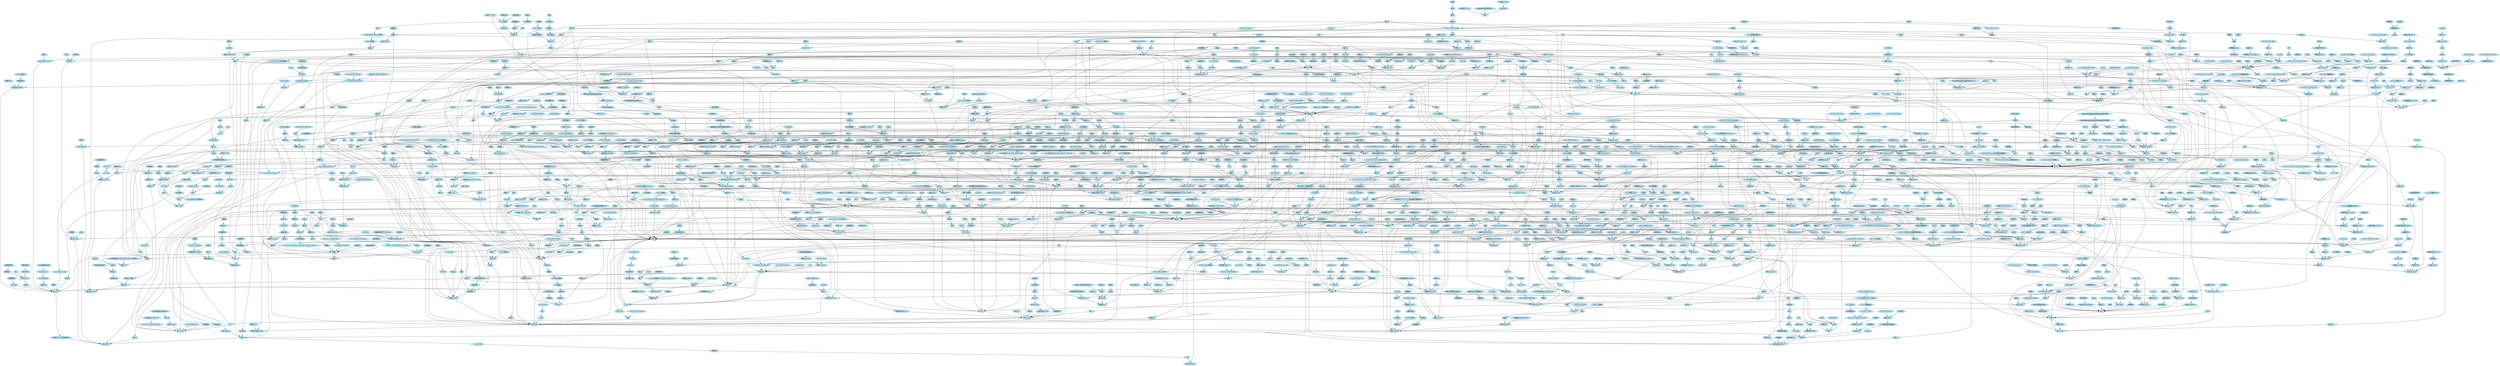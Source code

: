 digraph unix {
	node [color=lightblue2 style=filled]
	size="100,100"
	"人工知能" [label="人工知能"]
	"語" [label="語"]
	"人工知能" -> "語"
	"じんこうちのう" [label="じんこうちのう"]
	"語" [label="語"]
	"じんこうちのう" -> "語"
	AI [label=AI]
	"エーアイとは" [label="エーアイとは"]
	AI -> "エーアイとは"
	"エーアイとは" [label="エーアイとは"]
	"語" [label="語"]
	"エーアイとは" -> "語"
	"計算" [label="計算"]
	"という" [label="という"]
	"計算" -> "という"
	"という" [label="という"]
	"道具を" [label="道具を"]
	"という" -> "道具を"
	"概念と" [label="概念と"]
	"道具を" [label="道具を"]
	"概念と" -> "道具を"
	"コンピュータ" [label="コンピュータ"]
	"という" [label="という"]
	"コンピュータ" -> "という"
	"という" [label="という"]
	"道具を" [label="道具を"]
	"という" -> "道具を"
	"道具を" [label="道具を"]
	"用いて" [label="用いて"]
	"道具を" -> "用いて"
	"用いて" [label="用いて"]
	"研究する" [label="研究する"]
	"用いて" -> "研究する"
	"知能を" [label="知能を"]
	"研究する" [label="研究する"]
	"知能を" -> "研究する"
	"研究する" [label="研究する"]
	"計算機科学" [label="計算機科学"]
	"研究する" -> "計算機科学"
	"計算機科学" [label="計算機科学"]
	"の" [label="の"]
	"計算機科学" -> "の"
	"の" [label="の"]
	"一分野を" [label="一分野を"]
	"の" -> "一分野を"
	"一分野を" [label="一分野を"]
	"指す" [label="指す"]
	"一分野を" -> "指す"
	"指す" [label="指す"]
	"語" [label="語"]
	"指す" -> "語"
	"語" [label="語"]
	"研究分野とも" [label="研究分野とも"]
	"語" -> "研究分野とも"
	"言語の" [label="言語の"]
	"推論" [label="推論"]
	"言語の" -> "推論"
	"理解や" [label="理解や"]
	"推論" [label="推論"]
	"理解や" -> "推論"
	"推論" [label="推論"]
	"問題解決などの" [label="問題解決などの"]
	"推論" -> "問題解決などの"
	"問題解決などの" [label="問題解決などの"]
	"知的行動を" [label="知的行動を"]
	"問題解決などの" -> "知的行動を"
	"知的行動を" [label="知的行動を"]
	"代わって" [label="代わって"]
	"知的行動を" -> "代わって"
	"人間に" [label="人間に"]
	"代わって" [label="代わって"]
	"人間に" -> "代わって"
	"代わって" [label="代わって"]
	"行わせる" [label="行わせる"]
	"代わって" -> "行わせる"
	"コンピューターに" [label="コンピューターに"]
	"行わせる" [label="行わせる"]
	"コンピューターに" -> "行わせる"
	"行わせる" [label="行わせる"]
	"技術または" [label="技術または"]
	"行わせる" -> "技術または"
	"技術または" [label="技術または"]
	"研究分野とも" [label="研究分野とも"]
	"技術または" -> "研究分野とも"
	"計算機" [label="計算機"]
	"コンピュータによる" [label="コンピュータによる"]
	"計算機" -> "コンピュータによる"
	"コンピュータによる" [label="コンピュータによる"]
	"情報処理システムの" [label="情報処理システムの"]
	"コンピュータによる" -> "情報処理システムの"
	"知的な" [label="知的な"]
	"情報処理システムの" [label="情報処理システムの"]
	"知的な" -> "情報処理システムの"
	"情報処理システムの" [label="情報処理システムの"]
	"実現に関する" [label="実現に関する"]
	"情報処理システムの" -> "実現に関する"
	"設計や" [label="設計や"]
	"実現に関する" [label="実現に関する"]
	"設計や" -> "実現に関する"
	"実現に関する" [label="実現に関する"]
	"研究分野とも" [label="研究分野とも"]
	"実現に関する" -> "研究分野とも"
	"研究分野とも" [label="研究分野とも"]
	"される" [label="される"]
	"研究分野とも" -> "される"
	"日本大百科全書(ニッポニカ)』の" [label="日本大百科全書(ニッポニカ)』の"]
	"解説で" [label="解説で"]
	"日本大百科全書(ニッポニカ)』の" -> "解説で"
	"解説で" [label="解説で"]
	"述べている" [label="述べている"]
	"解説で" -> "述べている"
	"情報工学者通信工学者の" [label="情報工学者通信工学者の"]
	"佐藤理史は" [label="佐藤理史は"]
	"情報工学者通信工学者の" -> "佐藤理史は"
	"佐藤理史は" [label="佐藤理史は"]
	"述べている" [label="述べている"]
	"佐藤理史は" -> "述べている"
	"次のように" [label="次のように"]
	"述べている" [label="述べている"]
	"次のように" -> "述べている"
	"人間の" [label="人間の"]
	"知的能力を" [label="知的能力を"]
	"人間の" -> "知的能力を"
	"知的能力を" [label="知的能力を"]
	"実現する" [label="実現する"]
	"知的能力を" -> "実現する"
	"コンピュータ上で" [label="コンピュータ上で"]
	"実現する" [label="実現する"]
	"コンピュータ上で" -> "実現する"
	"実現する" [label="実現する"]
	"技術ソフトウェアコンピュータシステム" [label="技術ソフトウェアコンピュータシステム"]
	"実現する" -> "技術ソフトウェアコンピュータシステム"
	"様々な" [label="様々な"]
	"技術ソフトウェアコンピュータシステム" [label="技術ソフトウェアコンピュータシステム"]
	"様々な" -> "技術ソフトウェアコンピュータシステム"
	"技術ソフトウェアコンピュータシステム" [label="技術ソフトウェアコンピュータシステム"]
	"ある" [label="ある"]
	"技術ソフトウェアコンピュータシステム" -> "ある"
	"応用例は" [label="応用例は"]
	"ある" [label="ある"]
	"応用例は" -> "ある"
	"自然言語処理" [label="自然言語処理"]
	"機械翻訳かな漢字変換構文解析等" [label="機械翻訳かな漢字変換構文解析等"]
	"自然言語処理" -> "機械翻訳かな漢字変換構文解析等"
	"機械翻訳かな漢字変換構文解析等" [label="機械翻訳かな漢字変換構文解析等"]
	"専門家の" [label="専門家の"]
	"機械翻訳かな漢字変換構文解析等" -> "専門家の"
	"専門家の" [label="専門家の"]
	"推論判断を" [label="推論判断を"]
	"専門家の" -> "推論判断を"
	"推論判断を" [label="推論判断を"]
	"模倣する" [label="模倣する"]
	"推論判断を" -> "模倣する"
	"模倣する" [label="模倣する"]
	"エキスパートシステム" [label="エキスパートシステム"]
	"模倣する" -> "エキスパートシステム"
	"エキスパートシステム" [label="エキスパートシステム"]
	"画像認識等が" [label="画像認識等が"]
	"エキスパートシステム" -> "画像認識等が"
	"画像データを" [label="画像データを"]
	"解析して" [label="解析して"]
	"画像データを" -> "解析して"
	"解析して" [label="解析して"]
	"検出抽出したりする" [label="検出抽出したりする"]
	"解析して" -> "検出抽出したりする"
	"特定の" [label="特定の"]
	"パターンを" [label="パターンを"]
	"特定の" -> "パターンを"
	"パターンを" [label="パターンを"]
	"検出抽出したりする" [label="検出抽出したりする"]
	"パターンを" -> "検出抽出したりする"
	"検出抽出したりする" [label="検出抽出したりする"]
	"画像認識等が" [label="画像認識等が"]
	"検出抽出したりする" -> "画像認識等が"
	"画像認識等が" [label="画像認識等が"]
	"ある" [label="ある"]
	"画像認識等が" -> "ある"
	"ある" [label="ある"]
	"命名された" [label="命名された"]
	"ある" -> "命名された"
	"1956年に" [label="1956年に"]
	"命名された" [label="命名された"]
	"1956年に" -> "命名された"
	"ダートマス会議で" [label="ダートマス会議で"]
	"命名された" [label="命名された"]
	"ダートマス会議で" -> "命名された"
	"ジョンマッカーシーにより" [label="ジョンマッカーシーにより"]
	"命名された" [label="命名された"]
	"ジョンマッカーシーにより" -> "命名された"
	"命名された" [label="命名された"]
	"使われている" [label="使われている"]
	"命名された" -> "使われている"
	"現在では" [label="現在では"]
	"使われている" [label="使われている"]
	"現在では" -> "使われている"
	"記号処理を" [label="記号処理を"]
	"用いた" [label="用いた"]
	"記号処理を" -> "用いた"
	"用いた" [label="用いた"]
	"知能の" [label="知能の"]
	"用いた" -> "知能の"
	"知能の" [label="知能の"]
	"記述を" [label="記述を"]
	"知能の" -> "記述を"
	"記述を" [label="記述を"]
	"する" [label="する"]
	"記述を" -> "する"
	"主体と" [label="主体と"]
	"する" [label="する"]
	"主体と" -> "する"
	"する" [label="する"]
	"研究での" [label="研究での"]
	"する" -> "研究での"
	"情報処理や" [label="情報処理や"]
	"研究での" [label="研究での"]
	"情報処理や" -> "研究での"
	"研究での" [label="研究での"]
	"アプローチという" [label="アプローチという"]
	"研究での" -> "アプローチという"
	"アプローチという" [label="アプローチという"]
	"意味あいでも" [label="意味あいでも"]
	"アプローチという" -> "意味あいでも"
	"意味あいでも" [label="意味あいでも"]
	"使われている" [label="使われている"]
	"意味あいでも" -> "使われている"
	"使われている" [label="使われている"]
	"ある" [label="ある"]
	"使われている" -> "ある"
	"家庭用電気機械器具の" [label="家庭用電気機械器具の"]
	"制御システムや" [label="制御システムや"]
	"家庭用電気機械器具の" -> "制御システムや"
	"制御システムや" [label="制御システムや"]
	"思考ルーチンも" [label="思考ルーチンも"]
	"制御システムや" -> "思考ルーチンも"
	"ゲームソフトの" [label="ゲームソフトの"]
	"思考ルーチンも" [label="思考ルーチンも"]
	"ゲームソフトの" -> "思考ルーチンも"
	"思考ルーチンも" [label="思考ルーチンも"]
	"呼ばれる" [label="呼ばれる"]
	"思考ルーチンも" -> "呼ばれる"
	"こう" [label="こう"]
	"呼ばれる" [label="呼ばれる"]
	"こう" -> "呼ばれる"
	"呼ばれる" [label="呼ばれる"]
	"ことも" [label="ことも"]
	"呼ばれる" -> "ことも"
	"ことも" [label="ことも"]
	"ある" [label="ある"]
	"ことも" -> "ある"
	"プログラミング言語による" [label="プログラミング言語による"]
	"という" [label="という"]
	"プログラミング言語による" -> "という"
	"という" [label="という"]
	"カウンセラーを" [label="カウンセラーを"]
	"という" -> "カウンセラーを"
	"カウンセラーを" [label="カウンセラーを"]
	"模倣した" [label="模倣した"]
	"カウンセラーを" -> "模倣した"
	"模倣した" [label="模倣した"]
	"プログラム" [label="プログラム"]
	"模倣した" -> "プログラム"
	"プログラム" [label="プログラム"]
	"出されるが" [label="出されるが"]
	"プログラム" -> "出されるが"
	"人工無脳が" [label="人工無脳が"]
	"出されるが" [label="出されるが"]
	"人工無脳が" -> "出されるが"
	"しばしば" [label="しばしば"]
	"出されるが" [label="出されるが"]
	"しばしば" -> "出されるが"
	"引き合いに" [label="引き合いに"]
	"出されるが" [label="出されるが"]
	"引き合いに" -> "出されるが"
	"出されるが" [label="出されるが"]
	"困難視されている" [label="困難視されている"]
	"出されるが" -> "困難視されている"
	"計算機に" [label="計算機に"]
	"させようという" [label="させようという"]
	"計算機に" -> "させようという"
	"人間の" [label="人間の"]
	"専門家の" [label="専門家の"]
	"人間の" -> "専門家の"
	"専門家の" [label="専門家の"]
	"役割を" [label="役割を"]
	"専門家の" -> "役割を"
	"役割を" [label="役割を"]
	"させようという" [label="させようという"]
	"役割を" -> "させようという"
	"させようという" [label="させようという"]
	"エキスパートシステムと" [label="エキスパートシステムと"]
	"させようという" -> "エキスパートシステムと"
	"エキスパートシステムと" [label="エキスパートシステムと"]
	"呼ばれる" [label="呼ばれる"]
	"エキスパートシステムと" -> "呼ばれる"
	"呼ばれる" [label="呼ばれる"]
	"研究情報処理システムの" [label="研究情報処理システムの"]
	"呼ばれる" -> "研究情報処理システムの"
	"研究情報処理システムの" [label="研究情報処理システムの"]
	"実現は" [label="実現は"]
	"研究情報処理システムの" -> "実現は"
	"実現は" [label="実現は"]
	"困難視されている" [label="困難視されている"]
	"実現は" -> "困難視されている"
	"人間が" [label="人間が"]
	"持つ" [label="持つ"]
	"人間が" -> "持つ"
	"暗黙に" [label="暗黙に"]
	"持つ" [label="持つ"]
	"暗黙に" -> "持つ"
	"持つ" [label="持つ"]
	"常識の" [label="常識の"]
	"持つ" -> "常識の"
	"常識の" [label="常識の"]
	"記述が" [label="記述が"]
	"常識の" -> "記述が"
	"記述が" [label="記述が"]
	"なり" [label="なり"]
	"記述が" -> "なり"
	"問題と" [label="問題と"]
	"なり" [label="なり"]
	"問題と" -> "なり"
	"なり" [label="なり"]
	"困難視されている" [label="困難視されている"]
	"なり" -> "困難視されている"
	"実用への" [label="実用への"]
	"利用が" [label="利用が"]
	"実用への" -> "利用が"
	"利用が" [label="利用が"]
	"困難視されている" [label="困難視されている"]
	"利用が" -> "困難視されている"
	"困難視されている" [label="困難視されている"]
	"ある" [label="ある"]
	"困難視されている" -> "ある"
	"人工的な" [label="人工的な"]
	"知能の" [label="知能の"]
	"人工的な" -> "知能の"
	"知能の" [label="知能の"]
	"実現への" [label="実現への"]
	"知能の" -> "実現への"
	"実現への" [label="実現への"]
	"アプローチとしては" [label="アプローチとしては"]
	"実現への" -> "アプローチとしては"
	"アプローチとしては" [label="アプローチとしては"]
	"知られているが" [label="知られているが"]
	"アプローチとしては" -> "知られているが"
	"ファジィ理論や" [label="ファジィ理論や"]
	"ニューラルネットワークなどのような" [label="ニューラルネットワークなどのような"]
	"ファジィ理論や" -> "ニューラルネットワークなどのような"
	"ニューラルネットワークなどのような" [label="ニューラルネットワークなどのような"]
	"アプローチも" [label="アプローチも"]
	"ニューラルネットワークなどのような" -> "アプローチも"
	"アプローチも" [label="アプローチも"]
	"知られているが" [label="知られているが"]
	"アプローチも" -> "知られているが"
	"知られているが" [label="知られているが"]
	"ある" [label="ある"]
	"知られているが" -> "ある"
	"従来の" [label="従来の"]
	"人工知能である" [label="人工知能である"]
	"従来の" -> "人工知能である"
	"人工知能である" [label="人工知能である"]
	"(GoodOldFashionedAI)との" [label="(GoodOldFashionedAI)との"]
	"人工知能である" -> "(GoodOldFashionedAI)との"
	"(GoodOldFashionedAI)との" [label="(GoodOldFashionedAI)との"]
	"差は" [label="差は"]
	"(GoodOldFashionedAI)との" -> "差は"
	"差は" [label="差は"]
	"ある" [label="ある"]
	"差は" -> "ある"
	"記述の" [label="記述の"]
	"記号的明示性に" [label="記号的明示性に"]
	"記述の" -> "記号的明示性に"
	"記号的明示性に" [label="記号的明示性に"]
	"ある" [label="ある"]
	"記号的明示性に" -> "ある"
	"ある" [label="ある"]
	"集めた" [label="集めた"]
	"ある" -> "集めた"
	"その後" [label="その後"]
	"集めた" [label="集めた"]
	"その後" -> "集めた"
	"サポートベクターマシンが" [label="サポートベクターマシンが"]
	"集めた" [label="集めた"]
	"サポートベクターマシンが" -> "集めた"
	"注目を" [label="注目を"]
	"集めた" [label="集めた"]
	"注目を" -> "集めた"
	"集めた" [label="集めた"]
	"ある" [label="ある"]
	"集めた" -> "ある"
	"また" [label="また"]
	"ある" [label="ある"]
	"また" -> "ある"
	"自らの" [label="自らの"]
	"経験を" [label="経験を"]
	"自らの" -> "経験を"
	"経験を" [label="経験を"]
	"行う" [label="行う"]
	"経験を" -> "行う"
	"元に" [label="元に"]
	"行う" [label="行う"]
	"元に" -> "行う"
	"学習を" [label="学習を"]
	"行う" [label="行う"]
	"学習を" -> "行う"
	"行う" [label="行う"]
	"強化学習という" [label="強化学習という"]
	"行う" -> "強化学習という"
	"強化学習という" [label="強化学習という"]
	"手法も" [label="手法も"]
	"強化学習という" -> "手法も"
	"手法も" [label="手法も"]
	"ある" [label="ある"]
	"手法も" -> "ある"
	"ある" [label="ある"]
	"作業である" [label="作業である"]
	"ある" -> "作業である"
	"この" [label="この"]
	"宇宙において" [label="宇宙において"]
	"この" -> "宇宙において"
	"宇宙において" [label="宇宙において"]
	"実装するという" [label="実装するという"]
	"宇宙において" -> "実装するという"
	"知性とは" [label="知性とは"]
	"形質である" [label="形質である"]
	"知性とは" -> "形質である"
	"最も" [label="最も"]
	"強力な" [label="強力な"]
	"最も" -> "強力な"
	"強力な" [label="強力な"]
	"形質である" [label="形質である"]
	"強力な" -> "形質である"
	"形質である" [label="形質である"]
	"レイカーツワイルという" [label="レイカーツワイルという"]
	"形質である" -> "レイカーツワイルという"
	"レイカーツワイルという" [label="レイカーツワイルという"]
	"言葉通り" [label="言葉通り"]
	"レイカーツワイルという" -> "言葉通り"
	"言葉通り" [label="言葉通り"]
	"実装するという" [label="実装するという"]
	"言葉通り" -> "実装するという"
	"知性を" [label="知性を"]
	"表現し" [label="表現し"]
	"知性を" -> "表現し"
	"機械的に" [label="機械的に"]
	"表現し" [label="表現し"]
	"機械的に" -> "表現し"
	"表現し" [label="表現し"]
	"実装するという" [label="実装するという"]
	"表現し" -> "実装するという"
	"実装するという" [label="実装するという"]
	"ことは" [label="ことは"]
	"実装するという" -> "ことは"
	"ことは" [label="ことは"]
	"作業である" [label="作業である"]
	"ことは" -> "作業である"
	"極めて" [label="極めて"]
	"重要な" [label="重要な"]
	"極めて" -> "重要な"
	"重要な" [label="重要な"]
	"作業である" [label="作業である"]
	"重要な" -> "作業である"
	"2006年の" [label="2006年の"]
	"ディープラーニング" [label="ディープラーニング"]
	"2006年の" -> "ディープラーニング"
	"ディープラーニング" [label="ディープラーニング"]
	"登場と" [label="登場と"]
	"ディープラーニング" -> "登場と"
	"深層学習の" [label="深層学習の"]
	"登場と" [label="登場と"]
	"深層学習の" -> "登場と"
	"登場と" [label="登場と"]
	"登場により" [label="登場により"]
	"登場と" -> "登場により"
	"2010年代" [label="2010年代"]
	"以降の" [label="以降の"]
	"2010年代" -> "以降の"
	"以降の" [label="以降の"]
	"ビッグデータの" [label="ビッグデータの"]
	"以降の" -> "ビッグデータの"
	"ビッグデータの" [label="ビッグデータの"]
	"登場により" [label="登場により"]
	"ビッグデータの" -> "登場により"
	"登場により" [label="登場により"]
	"行った" [label="行った"]
	"登場により" -> "行った"
	"一過性の" [label="一過性の"]
	"流行を" [label="流行を"]
	"一過性の" -> "流行を"
	"流行を" [label="流行を"]
	"超えて" [label="超えて"]
	"流行を" -> "超えて"
	"超えて" [label="超えて"]
	"浸透して" [label="浸透して"]
	"超えて" -> "浸透して"
	"社会に" [label="社会に"]
	"浸透して" [label="浸透して"]
	"社会に" -> "浸透して"
	"浸透して" [label="浸透して"]
	"行った" [label="行った"]
	"浸透して" -> "行った"
	"行った" [label="行った"]
	"なった" [label="なった"]
	"行った" -> "なった"
	"2016年から" [label="2016年から"]
	"2017年にかけて" [label="2017年にかけて"]
	"2016年から" -> "2017年にかけて"
	"2017年にかけて" [label="2017年にかけて"]
	"導入した" [label="導入した"]
	"2017年にかけて" -> "導入した"
	"ディープラーニングを" [label="ディープラーニングを"]
	"導入した" [label="導入した"]
	"ディープラーニングを" -> "導入した"
	"導入した" [label="導入した"]
	"AIが" [label="AIが"]
	"導入した" -> "AIが"
	"AIが" [label="AIが"]
	"完全情報ゲームである" [label="完全情報ゲームである"]
	"AIが" -> "完全情報ゲームである"
	"完全情報ゲームである" [label="完全情報ゲームである"]
	"囲碁などの" [label="囲碁などの"]
	"完全情報ゲームである" -> "囲碁などの"
	"囲碁などの" [label="囲碁などの"]
	"トップ棋士" [label="トップ棋士"]
	"囲碁などの" -> "トップ棋士"
	"トップ棋士" [label="トップ棋士"]
	"プレイヤーも" [label="プレイヤーも"]
	"トップ棋士" -> "プレイヤーも"
	"さらに" [label="さらに"]
	"不完全情報ゲームである" [label="不完全情報ゲームである"]
	"さらに" -> "不完全情報ゲームである"
	"不完全情報ゲームである" [label="不完全情報ゲームである"]
	"ポーカーの" [label="ポーカーの"]
	"不完全情報ゲームである" -> "ポーカーの"
	"ポーカーの" [label="ポーカーの"]
	"世界トップクラスの" [label="世界トップクラスの"]
	"ポーカーの" -> "世界トップクラスの"
	"世界トップクラスの" [label="世界トップクラスの"]
	"プレイヤーも" [label="プレイヤーも"]
	"世界トップクラスの" -> "プレイヤーも"
	"プレイヤーも" [label="プレイヤーも"]
	"破り" [label="破り"]
	"プレイヤーも" -> "破り"
	"破り" [label="破り"]
	"なった" [label="なった"]
	"破り" -> "なった"
	"麻雀では" [label="麻雀では"]
	"なった" [label="なった"]
	"麻雀では" -> "なった"
	"MicrosoftSuphx(SuperPhoenix)」が" [label="MicrosoftSuphx(SuperPhoenix)」が"]
	"到達するなど" [label="到達するなど"]
	"MicrosoftSuphx(SuperPhoenix)」が" -> "到達するなど"
	"AIとして" [label="AIとして"]
	"到達するなど" [label="到達するなど"]
	"AIとして" -> "到達するなど"
	"初めて" [label="初めて"]
	"到達するなど" [label="到達するなど"]
	"初めて" -> "到達するなど"
	"十段に" [label="十段に"]
	"到達するなど" [label="到達するなど"]
	"十段に" -> "到達するなど"
	"到達するなど" [label="到達するなど"]
	"なった" [label="なった"]
	"到達するなど" -> "なった"
	"時代の" [label="時代の"]
	"最先端技術と" [label="最先端技術と"]
	"時代の" -> "最先端技術と"
	"最先端技術と" [label="最先端技術と"]
	"なった" [label="なった"]
	"最先端技術と" -> "なった"
	"第２次人工知能ブームでの" [label="第２次人工知能ブームでの"]
	"人工知能は" [label="人工知能は"]
	"第２次人工知能ブームでの" -> "人工知能は"
	"人工知能は" [label="人工知能は"]
	"呼ばれ" [label="呼ばれ"]
	"人工知能は" -> "呼ばれ"
	"機械学習と" [label="機械学習と"]
	"呼ばれ" [label="呼ばれ"]
	"機械学習と" -> "呼ばれ"
	"呼ばれ" [label="呼ばれ"]
	"ある" [label="ある"]
	"呼ばれ" -> "ある"
	"以下のような" [label="以下のような"]
	"ものが" [label="ものが"]
	"以下のような" -> "ものが"
	"ものが" [label="ものが"]
	"ある" [label="ある"]
	"ものが" -> "ある"
	"一方" [label="一方"]
	"ある" [label="ある"]
	"一方" -> "ある"
	"計算知能" [label="計算知能"]
	"CIは" [label="CIは"]
	"計算知能" -> "CIは"
	"CIは" [label="CIは"]
	"システム" [label="システム"]
	"CIは" -> "システム"
	"開発や" [label="開発や"]
	"学習を" [label="学習を"]
	"開発や" -> "学習を"
	"学習を" [label="学習を"]
	"繰り返す" [label="繰り返す"]
	"学習を" -> "繰り返す"
	"繰り返す" [label="繰り返す"]
	"ことを" [label="ことを"]
	"繰り返す" -> "ことを"
	"ことを" [label="ことを"]
	"している" [label="している"]
	"ことを" -> "している"
	"基本と" [label="基本と"]
	"している" [label="している"]
	"基本と" -> "している"
	"している" [label="している"]
	"例えば" [label="例えば"]
	"している" -> "例えば"
	"例えば" [label="例えば"]
	"システム" [label="システム"]
	"例えば" -> "システム"
	"パラメータ調整" [label="パラメータ調整"]
	"システム" [label="システム"]
	"パラメータ調整" -> "システム"
	"コネクショニズムの" [label="コネクショニズムの"]
	"システム" [label="システム"]
	"コネクショニズムの" -> "システム"
	"システム" [label="システム"]
	"関係している" [label="関係している"]
	"システム" -> "関係している"
	"学習は" [label="学習は"]
	"手法であり" [label="手法であり"]
	"学習は" -> "手法であり"
	"経験に" [label="経験に"]
	"基づく" [label="基づく"]
	"経験に" -> "基づく"
	"基づく" [label="基づく"]
	"手法であり" [label="手法であり"]
	"基づく" -> "手法であり"
	"手法であり" [label="手法であり"]
	"関係している" [label="関係している"]
	"手法であり" -> "関係している"
	"非記号的AI" [label="非記号的AI"]
	"美しくない" [label="美しくない"]
	"非記号的AI" -> "美しくない"
	"美しくない" [label="美しくない"]
	"ソフトコンピューティングと" [label="ソフトコンピューティングと"]
	"美しくない" -> "ソフトコンピューティングと"
	AI [label=AI]
	"ソフトコンピューティングと" [label="ソフトコンピューティングと"]
	AI -> "ソフトコンピューティングと"
	"ソフトコンピューティングと" [label="ソフトコンピューティングと"]
	"関係している" [label="関係している"]
	"ソフトコンピューティングと" -> "関係している"
	"関係している" [label="関係している"]
	"ある" [label="ある"]
	"関係している" -> "ある"
	"その" [label="その"]
	"手法としては" [label="手法としては"]
	"その" -> "手法としては"
	"手法としては" [label="手法としては"]
	"ある" [label="ある"]
	"手法としては" -> "ある"
	"以下の" [label="以下の"]
	"ものが" [label="ものが"]
	"以下の" -> "ものが"
	"ものが" [label="ものが"]
	"ある" [label="ある"]
	"ものが" -> "ある"
	"これらを" [label="これらを"]
	"統合した" [label="統合した"]
	"これらを" -> "統合した"
	"統合した" [label="統合した"]
	"知的システムを" [label="知的システムを"]
	"統合した" -> "知的システムを"
	"知的システムを" [label="知的システムを"]
	"作る" [label="作る"]
	"知的システムを" -> "作る"
	"作る" [label="作る"]
	"試みも" [label="試みも"]
	"作る" -> "試みも"
	"試みも" [label="試みも"]
	"なされている" [label="なされている"]
	"試みも" -> "なされている"
	"なされている" [label="なされている"]
	"生成する" [label="生成する"]
	"なされている" -> "生成する"
	"ACT-Rでは" [label="ACT-Rでは"]
	"生成する" [label="生成する"]
	"ACT-Rでは" -> "生成する"
	"エキスパートの" [label="エキスパートの"]
	"推論ルールを" [label="推論ルールを"]
	"エキスパートの" -> "推論ルールを"
	"推論ルールを" [label="推論ルールを"]
	"生成する" [label="生成する"]
	"推論ルールを" -> "生成する"
	"統計的学習を" [label="統計的学習を"]
	"生成する" [label="生成する"]
	"統計的学習を" -> "生成する"
	"元に" [label="元に"]
	"生成する" [label="生成する"]
	"元に" -> "生成する"
	"ニューラルネットワークや" [label="ニューラルネットワークや"]
	"生成規則を通して" [label="生成規則を通して"]
	"ニューラルネットワークや" -> "生成規則を通して"
	"生成規則を通して" [label="生成規則を通して"]
	"生成する" [label="生成する"]
	"生成規則を通して" -> "生成する"
	"第3次人工知能ブームでは" [label="第3次人工知能ブームでは"]
	"行われている" [label="行われている"]
	"第3次人工知能ブームでは" -> "行われている"
	"ディープラーニングが" [label="ディープラーニングが"]
	"画像認識" [label="画像認識"]
	"ディープラーニングが" -> "画像認識"
	"画像認識" [label="画像認識"]
	"テキスト解析" [label="テキスト解析"]
	"画像認識" -> "テキスト解析"
	"テキスト解析" [label="テキスト解析"]
	"音声認識など" [label="音声認識など"]
	"テキスト解析" -> "音声認識など"
	"音声認識など" [label="音声認識など"]
	"領域で" [label="領域で"]
	"音声認識など" -> "領域で"
	"様々な" [label="様々な"]
	"領域で" [label="領域で"]
	"様々な" -> "領域で"
	"領域で" [label="領域で"]
	"上回る" [label="上回る"]
	"領域で" -> "上回る"
	"第2次人工知能ブームの" [label="第2次人工知能ブームの"]
	"人工知能を" [label="人工知能を"]
	"第2次人工知能ブームの" -> "人工知能を"
	"人工知能を" [label="人工知能を"]
	"上回る" [label="上回る"]
	"人工知能を" -> "上回る"
	"上回る" [label="上回る"]
	"精度を" [label="精度を"]
	"上回る" -> "精度を"
	"精度を" [label="精度を"]
	"出しており" [label="出しており"]
	"精度を" -> "出しており"
	"出しており" [label="出しており"]
	"行われている" [label="行われている"]
	"出しており" -> "行われている"
	"ディープラーニングの" [label="ディープラーニングの"]
	"研究が" [label="研究が"]
	"ディープラーニングの" -> "研究が"
	"研究が" [label="研究が"]
	"行われている" [label="行われている"]
	"研究が" -> "行われている"
	"盛んに" [label="盛んに"]
	"行われている" [label="行われている"]
	"盛んに" -> "行われている"
	"行われている" [label="行われている"]
	"活躍している" [label="活躍している"]
	"行われている" -> "活躍している"
	"最近では" [label="最近では"]
	"活躍している" [label="活躍している"]
	"最近では" -> "活躍している"
	DQN [label=DQN]
	CNN [label=CNN]
	DQN -> CNN
	CNN [label=CNN]
	RNN [label=RNN]
	CNN -> RNN
	RNN [label=RNN]
	"GANと" [label="GANと"]
	RNN -> "GANと"
	"GANと" [label="GANと"]
	"ディープラーニングの" [label="ディープラーニングの"]
	"GANと" -> "ディープラーニングの"
	"様々な" [label="様々な"]
	"ディープラーニングの" [label="ディープラーニングの"]
	"様々な" -> "ディープラーニングの"
	"ディープラーニングの" [label="ディープラーニングの"]
	"派生が" [label="派生が"]
	"ディープラーニングの" -> "派生が"
	"派生が" [label="派生が"]
	"でて" [label="でて"]
	"派生が" -> "でて"
	"でて" [label="でて"]
	"活躍している" [label="活躍している"]
	"でて" -> "活躍している"
	"各分野で" [label="各分野で"]
	"活躍している" [label="活躍している"]
	"各分野で" -> "活躍している"
	"活躍している" [label="活躍している"]
	"見せている" [label="見せている"]
	"活躍している" -> "見せている"
	"特に" [label="特に"]
	"見せている" [label="見せている"]
	"特に" -> "見せている"
	GAN [label=GAN]
	"敵対的生成ネットワークは" [label="敵対的生成ネットワークは"]
	GAN -> "敵対的生成ネットワークは"
	"敵対的生成ネットワークは" [label="敵対的生成ネットワークは"]
	"見せている" [label="見せている"]
	"敵対的生成ネットワークは" -> "見せている"
	"ディープラーニングが" [label="ディープラーニングが"]
	"だしている" [label="だしている"]
	"ディープラーニングが" -> "だしている"
	"認識や" [label="認識や"]
	"予測などの" [label="予測などの"]
	"認識や" -> "予測などの"
	"予測などの" [label="予測などの"]
	"分野で" [label="分野で"]
	"予測などの" -> "分野で"
	"分野で" [label="分野で"]
	"だしている" [label="だしている"]
	"分野で" -> "だしている"
	"成果を" [label="成果を"]
	"だしている" [label="だしている"]
	"成果を" -> "だしている"
	"だしている" [label="だしている"]
	"ことに" [label="ことに"]
	"だしている" -> "ことに"
	"ことに" [label="ことに"]
	"加えて" [label="加えて"]
	"ことに" -> "加えて"
	"加えて" [label="加えて"]
	"見せている" [label="見せている"]
	"加えて" -> "見せている"
	"画像の" [label="画像の"]
	"生成技術において" [label="生成技術において"]
	"画像の" -> "生成技術において"
	"生成技術において" [label="生成技術において"]
	"見せている" [label="見せている"]
	"生成技術において" -> "見せている"
	"大きな" [label="大きな"]
	"進化を" [label="進化を"]
	"大きな" -> "進化を"
	"進化を" [label="進化を"]
	"見せている" [label="見せている"]
	"進化を" -> "見せている"
	"見せている" [label="見せている"]
	"始まっていると" [label="始まっていると"]
	"見せている" -> "始まっていると"
	"森正弥は" [label="森正弥は"]
	"広がっており" [label="広がっており"]
	"森正弥は" -> "広がっており"
	"これらの" [label="これらの"]
	"成果を" [label="成果を"]
	"これらの" -> "成果を"
	"成果を" [label="成果を"]
	"背景に" [label="背景に"]
	"成果を" -> "背景に"
	"背景に" [label="背景に"]
	"広がっており" [label="広がっており"]
	"背景に" -> "広がっており"
	"従来の" [label="従来の"]
	"人工知能の" [label="人工知能の"]
	"従来の" -> "人工知能の"
	"人工知能の" [label="人工知能の"]
	"応用分野が" [label="応用分野が"]
	"人工知能の" -> "応用分野が"
	"応用分野が" [label="応用分野が"]
	"広がっており" [label="広がっており"]
	"応用分野が" -> "広がっており"
	"広がっており" [label="広がっており"]
	"始まっていると" [label="始まっていると"]
	"広がっており" -> "始まっていると"
	"CreativeAIという" [label="CreativeAIという"]
	"コンテンツ生成を" [label="コンテンツ生成を"]
	"CreativeAIという" -> "コンテンツ生成を"
	"コンテンツ生成を" [label="コンテンツ生成を"]
	"行っていく" [label="行っていく"]
	"コンテンツ生成を" -> "行っていく"
	"行っていく" [label="行っていく"]
	"応用も" [label="応用も"]
	"行っていく" -> "応用も"
	"応用も" [label="応用も"]
	"始まっていると" [label="始まっていると"]
	"応用も" -> "始まっていると"
	"始まっていると" [label="始まっていると"]
	"指摘している" [label="指摘している"]
	"始まっていると" -> "指摘している"
	"AIの" [label="AIの"]
	"構築が" [label="構築が"]
	"AIの" -> "構築が"
	"構築が" [label="構築が"]
	"長い間" [label="長い間"]
	"構築が" -> "長い間"
	"長い間" [label="長い間"]
	"試みられてきているが" [label="試みられてきているが"]
	"長い間" -> "試みられてきているが"
	"試みられてきているが" [label="試みられてきているが"]
	"なってきた" [label="なってきた"]
	"試みられてきているが" -> "なってきた"
	"シンボルグラウンディング問題と" [label="シンボルグラウンディング問題と"]
	"フレーム問題の" [label="フレーム問題の"]
	"シンボルグラウンディング問題と" -> "フレーム問題の"
	"フレーム問題の" [label="フレーム問題の"]
	"解決が" [label="解決が"]
	"フレーム問題の" -> "解決が"
	"解決が" [label="解決が"]
	"なってきた" [label="なってきた"]
	"解決が" -> "なってきた"
	"大きな" [label="大きな"]
	"壁と" [label="壁と"]
	"大きな" -> "壁と"
	"壁と" [label="壁と"]
	"なってきた" [label="なってきた"]
	"壁と" -> "なってきた"
	"17世紀" [label="17世紀"]
	"初め" [label="初め"]
	"17世紀" -> "初め"
	"初め" [label="初め"]
	"機械論" [label="機械論"]
	"初め" -> "機械論"
	"ルネ・デカルトは" [label="ルネ・デカルトは"]
	"機械論" [label="機械論"]
	"ルネ・デカルトは" -> "機械論"
	"動物の" [label="動物の"]
	"身体が" [label="身体が"]
	"動物の" -> "身体が"
	"身体が" [label="身体が"]
	"提唱した" [label="提唱した"]
	"身体が" -> "提唱した"
	"ただの" [label="ただの"]
	"機械であると" [label="機械であると"]
	"ただの" -> "機械であると"
	"複雑な" [label="複雑な"]
	"機械であると" [label="機械であると"]
	"複雑な" -> "機械であると"
	"機械であると" [label="機械であると"]
	"提唱した" [label="提唱した"]
	"機械であると" -> "提唱した"
	"提唱した" [label="提唱した"]
	"機械論" [label="機械論"]
	"提唱した" -> "機械論"
	"機械論" [label="機械論"]
	"製作した" [label="製作した"]
	"機械論" -> "製作した"
	"ブレーズ・パスカルは" [label="ブレーズ・パスカルは"]
	"製作した" [label="製作した"]
	"ブレーズ・パスカルは" -> "製作した"
	"1642年" [label="1642年"]
	"製作した" [label="製作した"]
	"1642年" -> "製作した"
	"最初の" [label="最初の"]
	"機械式計算機を" [label="機械式計算機を"]
	"最初の" -> "機械式計算機を"
	"機械式計算機を" [label="機械式計算機を"]
	"製作した" [label="製作した"]
	"機械式計算機を" -> "製作した"
	"製作した" [label="製作した"]
	"行った" [label="行った"]
	"製作した" -> "行った"
	"チャールズバベッジと" [label="チャールズバベッジと"]
	"エイダ・ラブレスは" [label="エイダ・ラブレスは"]
	"チャールズバベッジと" -> "エイダ・ラブレスは"
	"エイダ・ラブレスは" [label="エイダ・ラブレスは"]
	"行った" [label="行った"]
	"エイダ・ラブレスは" -> "行った"
	"プログラム可能な" [label="プログラム可能な"]
	"機械式計算機の" [label="機械式計算機の"]
	"プログラム可能な" -> "機械式計算機の"
	"機械式計算機の" [label="機械式計算機の"]
	"開発を" [label="開発を"]
	"機械式計算機の" -> "開発を"
	"開発を" [label="開発を"]
	"行った" [label="行った"]
	"開発を" -> "行った"
	"バートランド・ラッセルと" [label="バートランド・ラッセルと"]
	"アルフレッドノースホワイトヘッドは" [label="アルフレッドノースホワイトヘッドは"]
	"バートランド・ラッセルと" -> "アルフレッドノースホワイトヘッドは"
	"アルフレッドノースホワイトヘッドは" [label="アルフレッドノースホワイトヘッドは"]
	"もたらした" [label="もたらした"]
	"アルフレッドノースホワイトヘッドは" -> "もたらした"
	"数学原理を" [label="数学原理を"]
	"出版し" [label="出版し"]
	"数学原理を" -> "出版し"
	"出版し" [label="出版し"]
	"もたらした" [label="もたらした"]
	"出版し" -> "もたらした"
	"形式論理に" [label="形式論理に"]
	"もたらした" [label="もたらした"]
	"形式論理に" -> "もたらした"
	"革命を" [label="革命を"]
	"もたらした" [label="もたらした"]
	"革命を" -> "もたらした"
	"もたらした" [label="もたらした"]
	"築いた" [label="築いた"]
	"もたらした" -> "築いた"
	"ウォーレン・マカロックと" [label="ウォーレン・マカロックと"]
	"ウォルター・ピッツは" [label="ウォルター・ピッツは"]
	"ウォーレン・マカロックと" -> "ウォルター・ピッツは"
	"ウォルター・ピッツは" [label="ウォルター・ピッツは"]
	"発表し" [label="発表し"]
	"ウォルター・ピッツは" -> "発表し"
	"神経活動に" [label="神経活動に"]
	"内在する" [label="内在する"]
	"神経活動に" -> "内在する"
	"内在する" [label="内在する"]
	"アイデアの" [label="アイデアの"]
	"内在する" -> "アイデアの"
	"アイデアの" [label="アイデアの"]
	"論理計算と" [label="論理計算と"]
	"アイデアの" -> "論理計算と"
	"論理計算と" [label="論理計算と"]
	"題する" [label="題する"]
	"論理計算と" -> "題する"
	"題する" [label="題する"]
	"論文を" [label="論文を"]
	"題する" -> "論文を"
	"論文を" [label="論文を"]
	"発表し" [label="発表し"]
	"論文を" -> "発表し"
	"1943年に" [label="1943年に"]
	"発表し" [label="発表し"]
	"1943年に" -> "発表し"
	"発表し" [label="発表し"]
	"築いた" [label="築いた"]
	"発表し" -> "築いた"
	"ニューラルネットワークの" [label="ニューラルネットワークの"]
	"基礎を" [label="基礎を"]
	"ニューラルネットワークの" -> "基礎を"
	"基礎を" [label="基礎を"]
	"築いた" [label="築いた"]
	"基礎を" -> "築いた"
	"1950年代に" [label="1950年代に"]
	"なると" [label="なると"]
	"1950年代に" -> "なると"
	"なると" [label="なると"]
	"出始めた" [label="出始めた"]
	"なると" -> "出始めた"
	"AIに関して" [label="AIに関して"]
	"出始めた" [label="出始めた"]
	"AIに関して" -> "出始めた"
	"活発な" [label="活発な"]
	"成果が" [label="成果が"]
	"活発な" -> "成果が"
	"成果が" [label="成果が"]
	"出始めた" [label="出始めた"]
	"成果が" -> "出始めた"
	"出始めた" [label="出始めた"]
	"作り出した" [label="作り出した"]
	"出始めた" -> "作り出した"
	"ジョンマッカーシーは" [label="ジョンマッカーシーは"]
	"作り出した" [label="作り出した"]
	"ジョンマッカーシーは" -> "作り出した"
	"AIに関する" [label="AIに関する"]
	"最初の" [label="最初の"]
	"AIに関する" -> "最初の"
	"最初の" [label="最初の"]
	"会議で" [label="会議で"]
	"最初の" -> "会議で"
	"会議で" [label="会議で"]
	"作り出した" [label="作り出した"]
	"会議で" -> "作り出した"
	"人工知能という" [label="人工知能という"]
	"用語を" [label="用語を"]
	"人工知能という" -> "用語を"
	"用語を" [label="用語を"]
	"作り出した" [label="作り出した"]
	"用語を" -> "作り出した"
	"作り出した" [label="作り出した"]
	"開発した" [label="開発した"]
	"作り出した" -> "開発した"
	"彼はまた" [label="彼はまた"]
	"開発した" [label="開発した"]
	"彼はまた" -> "開発した"
	"プログラミング言語を" [label="プログラミング言語を"]
	"開発した" [label="開発した"]
	"プログラミング言語を" -> "開発した"
	"開発した" [label="開発した"]
	"導入した" [label="導入した"]
	"開発した" -> "導入した"
	"知的ふるまいに関する" [label="知的ふるまいに関する"]
	"テストを" [label="テストを"]
	"知的ふるまいに関する" -> "テストを"
	"テストを" [label="テストを"]
	"可能にする" [label="可能にする"]
	"テストを" -> "可能にする"
	"可能にする" [label="可能にする"]
	"方法として" [label="方法として"]
	"可能にする" -> "方法として"
	"方法として" [label="方法として"]
	"導入した" [label="導入した"]
	"方法として" -> "導入した"
	"アランチューリングは" [label="アランチューリングは"]
	"導入した" [label="導入した"]
	"アランチューリングは" -> "導入した"
	"チューリングテストを" [label="チューリングテストを"]
	"導入した" [label="導入した"]
	"チューリングテストを" -> "導入した"
	"導入した" [label="導入した"]
	"構築した" [label="構築した"]
	"導入した" -> "構築した"
	"ジョセフ・ワイゼンバウムはを" [label="ジョセフ・ワイゼンバウムはを"]
	"構築した" [label="構築した"]
	"ジョセフ・ワイゼンバウムはを" -> "構築した"
	"構築した" [label="構築した"]
	"おしゃべりロボットである" [label="おしゃべりロボットである"]
	"構築した" -> "おしゃべりロボットである"
	"これは" [label="これは"]
	"おしゃべりロボットである" [label="おしゃべりロボットである"]
	"これは" -> "おしゃべりロボットである"
	"来談者中心療法を" [label="来談者中心療法を"]
	"行う" [label="行う"]
	"来談者中心療法を" -> "行う"
	"行う" [label="行う"]
	"おしゃべりロボットである" [label="おしゃべりロボットである"]
	"行う" -> "おしゃべりロボットである"
	"1956年に" [label="1956年に"]
	"行われた" [label="行われた"]
	"1956年に" -> "行われた"
	"行われた" [label="行われた"]
	"提案書において" [label="提案書において"]
	"行われた" -> "提案書において"
	"ダートマス会議開催の" [label="ダートマス会議開催の"]
	"提案書において" [label="提案書において"]
	"ダートマス会議開催の" -> "提案書において"
	"提案書において" [label="提案書において"]
	"使用され" [label="使用され"]
	"提案書において" -> "使用され"
	"人類史上" [label="人類史上"]
	"用語として" [label="用語として"]
	"人類史上" -> "用語として"
	"用語として" [label="用語として"]
	"使用され" [label="使用され"]
	"用語として" -> "使用され"
	"初めて" [label="初めて"]
	"使用され" [label="使用され"]
	"初めて" -> "使用され"
	"使用され" [label="使用され"]
	"創立された" [label="創立された"]
	"使用され" -> "創立された"
	"新たな" [label="新たな"]
	"分野として" [label="分野として"]
	"新たな" -> "分野として"
	"分野として" [label="分野として"]
	"創立された" [label="創立された"]
	"分野として" -> "創立された"
	"1960年代と" [label="1960年代と"]
	"1970年代の" [label="1970年代の"]
	"1960年代と" -> "1970年代の"
	"1970年代の" [label="1970年代の"]
	"間に" [label="間に"]
	"1970年代の" -> "間に"
	"間に" [label="間に"]
	"示した" [label="示した"]
	"間に" -> "示した"
	"ジョエルモーゼスは" [label="ジョエルモーゼスは"]
	"示した" [label="示した"]
	"ジョエルモーゼスは" -> "示した"
	"プログラム中で" [label="プログラム中で"]
	"示した" [label="示した"]
	"プログラム中で" -> "示した"
	"積分問題での" [label="積分問題での"]
	"記号的推論の" [label="記号的推論の"]
	"積分問題での" -> "記号的推論の"
	"記号的推論の" [label="記号的推論の"]
	"パワーを" [label="パワーを"]
	"記号的推論の" -> "パワーを"
	"パワーを" [label="パワーを"]
	"示した" [label="示した"]
	"パワーを" -> "示した"
	"示した" [label="示した"]
	"開発した" [label="開発した"]
	"示した" -> "開発した"
	"マービン・ミンスキーと" [label="マービン・ミンスキーと"]
	"シーモア・パパートは" [label="シーモア・パパートは"]
	"マービン・ミンスキーと" -> "シーモア・パパートは"
	"シーモア・パパートは" [label="シーモア・パパートは"]
	"示し" [label="示し"]
	"シーモア・パパートは" -> "示し"
	"パーセプトロンを" [label="パーセプトロンを"]
	"出版して" [label="出版して"]
	"パーセプトロンを" -> "出版して"
	"出版して" [label="出版して"]
	"示し" [label="示し"]
	"出版して" -> "示し"
	"単純な" [label="単純な"]
	"ニューラルネットの" [label="ニューラルネットの"]
	"単純な" -> "ニューラルネットの"
	"ニューラルネットの" [label="ニューラルネットの"]
	"限界を" [label="限界を"]
	"ニューラルネットの" -> "限界を"
	"限界を" [label="限界を"]
	"示し" [label="示し"]
	"限界を" -> "示し"
	"示し" [label="示し"]
	"開発した" [label="開発した"]
	"示し" -> "開発した"
	"アランカルメラウアーは" [label="アランカルメラウアーは"]
	"開発した" [label="開発した"]
	"アランカルメラウアーは" -> "開発した"
	"プログラミング言語を" [label="プログラミング言語を"]
	"開発した" [label="開発した"]
	"プログラミング言語を" -> "開発した"
	"開発した" [label="開発した"]
	"示した" [label="示した"]
	"開発した" -> "示した"
	"テッド・ショートリッフェは" [label="テッド・ショートリッフェは"]
	"構築し" [label="構築し"]
	"テッド・ショートリッフェは" -> "構築し"
	"医学的診断と" [label="医学的診断と"]
	"療法における" [label="療法における"]
	"医学的診断と" -> "療法における"
	"療法における" [label="療法における"]
	"ルールベースシステムを" [label="ルールベースシステムを"]
	"療法における" -> "ルールベースシステムを"
	"ルールベースシステムを" [label="ルールベースシステムを"]
	"構築し" [label="構築し"]
	"ルールベースシステムを" -> "構築し"
	"構築し" [label="構築し"]
	"示した" [label="示した"]
	"構築し" -> "示した"
	"知識表現と" [label="知識表現と"]
	"推論の" [label="推論の"]
	"知識表現と" -> "推論の"
	"推論の" [label="推論の"]
	"パワーを" [label="パワーを"]
	"推論の" -> "パワーを"
	"パワーを" [label="パワーを"]
	"示した" [label="示した"]
	"パワーを" -> "示した"
	"示した" [label="示した"]
	"ある" [label="ある"]
	"示した" -> "ある"
	"これは" [label="これは"]
	"ある" [label="ある"]
	"これは" -> "ある"
	"最初の" [label="最初の"]
	"エキスパートシステムと" [label="エキスパートシステムと"]
	"最初の" -> "エキスパートシステムと"
	"エキスパートシステムと" [label="エキスパートシステムと"]
	"呼ばれる" [label="呼ばれる"]
	"エキスパートシステムと" -> "呼ばれる"
	"呼ばれる" [label="呼ばれる"]
	"ことも" [label="ことも"]
	"呼ばれる" -> "ことも"
	"ことも" [label="ことも"]
	"ある" [label="ある"]
	"ことも" -> "ある"
	"ある" [label="ある"]
	"障害物の" [label="障害物の"]
	"ある" -> "障害物の"
	"ハンス・モラベックは" [label="ハンス・モラベックは"]
	"障害物の" [label="障害物の"]
	"ハンス・モラベックは" -> "障害物の"
	"ある" [label="ある"]
	"コースを" [label="コースを"]
	"ある" -> "コースを"
	"コースを" [label="コースを"]
	"走行する" [label="走行する"]
	"コースを" -> "走行する"
	"自律的に" [label="自律的に"]
	"走行する" [label="走行する"]
	"自律的に" -> "走行する"
	"走行する" [label="走行する"]
	"最初の" [label="最初の"]
	"走行する" -> "最初の"
	"最初の" [label="最初の"]
	"コンピューター制御の" [label="コンピューター制御の"]
	"最初の" -> "コンピューター制御の"
	"コンピューター制御の" [label="コンピューター制御の"]
	"乗り物を" [label="乗り物を"]
	"コンピューター制御の" -> "乗り物を"
	"乗り物を" [label="乗り物を"]
	"開発した" [label="開発した"]
	"乗り物を" -> "開発した"
	"1980年代に" [label="1980年代に"]
	"使われるようになった" [label="使われるようになった"]
	"1980年代に" -> "使われるようになった"
	"ニューラルネットワークは" [label="ニューラルネットワークは"]
	"使われるようになった" [label="使われるようになった"]
	"ニューラルネットワークは" -> "使われるようになった"
	"バックプロパゲーションアルゴリズムによって" [label="バックプロパゲーションアルゴリズムによって"]
	"使われるようになった" [label="使われるようになった"]
	"バックプロパゲーションアルゴリズムによって" -> "使われるようになった"
	"広く" [label="広く"]
	"使われるようになった" [label="使われるようになった"]
	"広く" -> "使われるようになった"
	"また" [label="また"]
	"提唱した" [label="提唱した"]
	"また" -> "提唱した"
	"この" [label="この"]
	"時代に" [label="時代に"]
	"この" -> "時代に"
	"時代に" [label="時代に"]
	"提唱した" [label="提唱した"]
	"時代に" -> "提唱した"
	"ロドニー・ブルックスが" [label="ロドニー・ブルックスが"]
	"提唱した" [label="提唱した"]
	"ロドニー・ブルックスが" -> "提唱した"
	"知能には" [label="知能には"]
	"提唱した" [label="提唱した"]
	"知能には" -> "提唱した"
	"身体が" [label="身体が"]
	"必須との" [label="必須との"]
	"身体が" -> "必須との"
	"必須との" [label="必須との"]
	"学説" [label="学説"]
	"必須との" -> "学説"
	"学説" [label="学説"]
	"身体性を" [label="身体性を"]
	"学説" -> "身体性を"
	"身体性を" [label="身体性を"]
	"提唱した" [label="提唱した"]
	"身体性を" -> "提唱した"
	"1990年代は" [label="1990年代は"]
	"上げた" [label="上げた"]
	"1990年代は" -> "上げた"
	"AIの" [label="AIの"]
	"多くの" [label="多くの"]
	"AIの" -> "多くの"
	"多くの" [label="多くの"]
	"分野で" [label="分野で"]
	"多くの" -> "分野で"
	"分野で" [label="分野で"]
	"上げた" [label="上げた"]
	"分野で" -> "上げた"
	"様々な" [label="様々な"]
	"アプリケーションが" [label="アプリケーションが"]
	"様々な" -> "アプリケーションが"
	"アプリケーションが" [label="アプリケーションが"]
	"上げた" [label="上げた"]
	"アプリケーションが" -> "上げた"
	"成果を" [label="成果を"]
	"上げた" [label="上げた"]
	"成果を" -> "上げた"
	"上げた" [label="上げた"]
	"敗れた" [label="敗れた"]
	"上げた" -> "敗れた"
	"特に" [label="特に"]
	"目覚ましく" [label="目覚ましく"]
	"特に" -> "目覚ましく"
	"ボードゲームでは" [label="ボードゲームでは"]
	"目覚ましく" [label="目覚ましく"]
	"ボードゲームでは" -> "目覚ましく"
	"目覚ましく" [label="目覚ましく"]
	"敗れた" [label="敗れた"]
	"目覚ましく" -> "敗れた"
	"1992年に" [label="1992年に"]
	"開発し" [label="開発し"]
	"1992年に" -> "開発し"
	"IBMは" [label="IBMは"]
	"開発し" [label="開発し"]
	"IBMは" -> "開発し"
	"世界チャンピオンに" [label="世界チャンピオンに"]
	"匹敵する" [label="匹敵する"]
	"世界チャンピオンに" -> "匹敵する"
	"匹敵する" [label="匹敵する"]
	"バックギャモン専用コンピュータTDギャモンを" [label="バックギャモン専用コンピュータTDギャモンを"]
	"匹敵する" -> "バックギャモン専用コンピュータTDギャモンを"
	"バックギャモン専用コンピュータTDギャモンを" [label="バックギャモン専用コンピュータTDギャモンを"]
	"開発し" [label="開発し"]
	"バックギャモン専用コンピュータTDギャモンを" -> "開発し"
	"開発し" [label="開発し"]
	"敗れた" [label="敗れた"]
	"開発し" -> "敗れた"
	"IBMの" [label="IBMの"]
	"チェス専用コンピュータ・ディープ・ブルーは" [label="チェス専用コンピュータ・ディープ・ブルーは"]
	"IBMの" -> "チェス専用コンピュータ・ディープ・ブルーは"
	"チェス専用コンピュータ・ディープ・ブルーは" [label="チェス専用コンピュータ・ディープ・ブルーは"]
	"敗れた" [label="敗れた"]
	"チェス専用コンピュータ・ディープ・ブルーは" -> "敗れた"
	"1997年" [label="1997年"]
	"5月に" [label="5月に"]
	"1997年" -> "5月に"
	"5月に" [label="5月に"]
	"打ち負かし" [label="打ち負かし"]
	"5月に" -> "打ち負かし"
	"ガルリ・カスパロフを" [label="ガルリ・カスパロフを"]
	"打ち負かし" [label="打ち負かし"]
	"ガルリ・カスパロフを" -> "打ち負かし"
	"打ち負かし" [label="打ち負かし"]
	"敗れた" [label="敗れた"]
	"打ち負かし" -> "敗れた"
	"同年" [label="同年"]
	"8月には" [label="8月には"]
	"同年" -> "8月には"
	"8月には" [label="8月には"]
	"敗れた" [label="敗れた"]
	"8月には" -> "敗れた"
	"オセロで" [label="オセロで"]
	"敗れた" [label="敗れた"]
	"オセロで" -> "敗れた"
	"日本電気の" [label="日本電気の"]
	"オセロ専用コンピュータ・ロジステロに" [label="オセロ専用コンピュータ・ロジステロに"]
	"日本電気の" -> "オセロ専用コンピュータ・ロジステロに"
	"オセロ専用コンピュータ・ロジステロに" [label="オセロ専用コンピュータ・ロジステロに"]
	"敗れた" [label="敗れた"]
	"オセロ専用コンピュータ・ロジステロに" -> "敗れた"
	"世界チャンピオンの" [label="世界チャンピオンの"]
	"村上健が" [label="村上健が"]
	"世界チャンピオンの" -> "村上健が"
	"村上健が" [label="村上健が"]
	"敗れた" [label="敗れた"]
	"村上健が" -> "敗れた"
	"敗れた" [label="敗れた"]
	"明らかにした" [label="明らかにした"]
	"敗れた" -> "明らかにした"
	"国防高等研究計画局は" [label="国防高等研究計画局は"]
	"明らかにした" [label="明らかにした"]
	"国防高等研究計画局は" -> "明らかにした"
	"最初の" [label="最初の"]
	"湾岸戦争において" [label="湾岸戦争において"]
	"最初の" -> "湾岸戦争において"
	"湾岸戦争において" [label="湾岸戦争において"]
	"スケジューリングするのに" [label="スケジューリングするのに"]
	"湾岸戦争において" -> "スケジューリングするのに"
	"ユニットを" [label="ユニットを"]
	"スケジューリングするのに" [label="スケジューリングするのに"]
	"ユニットを" -> "スケジューリングするのに"
	"スケジューリングするのに" [label="スケジューリングするのに"]
	"使い" [label="使い"]
	"スケジューリングするのに" -> "使い"
	"AIを" [label="AIを"]
	"使い" [label="使い"]
	"AIを" -> "使い"
	"使い" [label="使い"]
	"上回った" [label="上回った"]
	"使い" -> "上回った"
	"これによって" [label="これによって"]
	"省かれた" [label="省かれた"]
	"これによって" -> "省かれた"
	"省かれた" [label="省かれた"]
	"コストが" [label="コストが"]
	"省かれた" -> "コストが"
	"コストが" [label="コストが"]
	"上回った" [label="上回った"]
	"コストが" -> "上回った"
	"1950年代以来の" [label="1950年代以来の"]
	"AI研究への" [label="AI研究への"]
	"1950年代以来の" -> "AI研究への"
	"AI研究への" [label="AI研究への"]
	"政府の" [label="政府の"]
	"AI研究への" -> "政府の"
	"政府の" [label="政府の"]
	"投資全額を" [label="投資全額を"]
	"政府の" -> "投資全額を"
	"投資全額を" [label="投資全額を"]
	"上回った" [label="上回った"]
	"投資全額を" -> "上回った"
	"上回った" [label="上回った"]
	"ことを" [label="ことを"]
	"上回った" -> "ことを"
	"ことを" [label="ことを"]
	"明らかにした" [label="明らかにした"]
	"ことを" -> "明らかにした"
	"明らかにした" [label="明らかにした"]
	"指摘された" [label="指摘された"]
	"明らかにした" -> "指摘された"
	"日本では" [label="日本では"]
	"発生したが" [label="発生したが"]
	"日本では" -> "発生したが"
	"甘利俊一日本学士院会員らが" [label="甘利俊一日本学士院会員らが"]
	"啓蒙し" [label="啓蒙し"]
	"甘利俊一日本学士院会員らが" -> "啓蒙し"
	"精力的に" [label="精力的に"]
	"啓蒙し" [label="啓蒙し"]
	"精力的に" -> "啓蒙し"
	"啓蒙し" [label="啓蒙し"]
	"発生したが" [label="発生したが"]
	"啓蒙し" -> "発生したが"
	"優秀な" [label="優秀な"]
	"成果も" [label="成果も"]
	"優秀な" -> "成果も"
	"成果も" [label="成果も"]
	"発生したが" [label="発生したが"]
	"成果も" -> "発生したが"
	"発生したが" [label="発生したが"]
	"指摘された" [label="指摘された"]
	"発生したが" -> "指摘された"
	"論理の" [label="論理の"]
	"ブラックボックス性が" [label="ブラックボックス性が"]
	"論理の" -> "ブラックボックス性が"
	"ブラックボックス性が" [label="ブラックボックス性が"]
	"指摘された" [label="指摘された"]
	"ブラックボックス性が" -> "指摘された"
	"1998年には" [label="1998年には"]
	"提唱されたが" [label="提唱されたが"]
	"1998年には" -> "提唱されたが"
	"非構造化データ形式の" [label="非構造化データ形式の"]
	"国際規格である" [label="国際規格である"]
	"非構造化データ形式の" -> "国際規格である"
	"国際規格である" [label="国際規格である"]
	"XMLが" [label="XMLが"]
	"国際規格である" -> "XMLが"
	"XMLが" [label="XMLが"]
	"提唱されたが" [label="提唱されたが"]
	"XMLが" -> "提唱されたが"
	"提唱されたが" [label="提唱されたが"]
	"開始された" [label="開始された"]
	"提唱されたが" -> "開始された"
	"ここから" [label="ここから"]
	"適用し" [label="適用し"]
	"ここから" -> "適用し"
	"Web上の" [label="Web上の"]
	"非構造化データに対して" [label="非構造化データに対して"]
	"Web上の" -> "非構造化データに対して"
	"非構造化データに対して" [label="非構造化データに対して"]
	"適用し" [label="適用し"]
	"非構造化データに対して" -> "適用し"
	"アプリケーション別に" [label="アプリケーション別に"]
	"適した" [label="適した"]
	"アプリケーション別に" -> "適した"
	"適した" [label="適した"]
	"意味付けを" [label="意味付けを"]
	"適した" -> "意味付けを"
	"意味付けを" [label="意味付けを"]
	"適用し" [label="適用し"]
	"意味付けを" -> "適用し"
	"適用し" [label="適用し"]
	"行わせる" [label="行わせる"]
	"適用し" -> "行わせる"
	"処理を" [label="処理を"]
	"行わせる" [label="行わせる"]
	"処理を" -> "行わせる"
	"行わせる" [label="行わせる"]
	"試みが" [label="試みが"]
	"行わせる" -> "試みが"
	"試みが" [label="試みが"]
	"開始された" [label="開始された"]
	"試みが" -> "開始された"
	"開始された" [label="開始された"]
	"提唱された" [label="提唱された"]
	"開始された" -> "提唱された"
	"同年に" [label="同年に"]
	"行わせる" [label="行わせる"]
	"同年に" -> "行わせる"
	W [label=W]
	"3Cの" [label="3Cの"]
	W -> "3Cの"
	"3Cの" [label="3Cの"]
	"ティム・バーナーズリーにより" [label="ティム・バーナーズリーにより"]
	"3Cの" -> "ティム・バーナーズリーにより"
	"ティム・バーナーズリーにより" [label="ティム・バーナーズリーにより"]
	"行わせる" [label="行わせる"]
	"ティム・バーナーズリーにより" -> "行わせる"
	"Webに" [label="Webに"]
	"行わせる" [label="行わせる"]
	"Webに" -> "行わせる"
	"知的処理を" [label="知的処理を"]
	"行わせる" [label="行わせる"]
	"知的処理を" -> "行わせる"
	"行わせる" [label="行わせる"]
	"セマンティック・ウェブが" [label="セマンティック・ウェブが"]
	"行わせる" -> "セマンティック・ウェブが"
	"セマンティック・ウェブが" [label="セマンティック・ウェブが"]
	"提唱された" [label="提唱された"]
	"セマンティック・ウェブが" -> "提唱された"
	"提唱された" [label="提唱された"]
	"ものである" [label="ものである"]
	"提唱された" -> "ものである"
	"この" [label="この"]
	"技術は" [label="技術は"]
	"この" -> "技術は"
	"技術は" [label="技術は"]
	"ものである" [label="ものである"]
	"技術は" -> "ものである"
	"Web上の" [label="Web上の"]
	"データに" [label="データに"]
	"Web上の" -> "データに"
	"データに" [label="データに"]
	"付加して" [label="付加して"]
	"データに" -> "付加して"
	"意味を" [label="意味を"]
	"付加して" [label="付加して"]
	"意味を" -> "付加して"
	"付加して" [label="付加して"]
	"行わせる" [label="行わせる"]
	"付加して" -> "行わせる"
	"コンピュータに" [label="コンピュータに"]
	"行わせる" [label="行わせる"]
	"コンピュータに" -> "行わせる"
	"知的処理を" [label="知的処理を"]
	"行わせる" [label="行わせる"]
	"知的処理を" -> "行わせる"
	"行わせる" [label="行わせる"]
	"方法を" [label="方法を"]
	"行わせる" -> "方法を"
	"方法を" [label="方法を"]
	"規格化する" [label="規格化する"]
	"方法を" -> "規格化する"
	"国際的に" [label="国際的に"]
	"規格化する" [label="規格化する"]
	"国際的に" -> "規格化する"
	"規格化する" [label="規格化する"]
	"ものである" [label="ものである"]
	"規格化する" -> "ものである"
	"ものである" [label="ものである"]
	"分かる" [label="分かる"]
	"ものである" -> "分かる"
	"この" [label="この"]
	"規格には" [label="規格には"]
	"この" -> "規格には"
	"規格には" [label="規格には"]
	"含まれている" [label="含まれている"]
	"規格には" -> "含まれている"
	"知識工学における" [label="知識工学における"]
	"オントロジーを" [label="オントロジーを"]
	"知識工学における" -> "オントロジーを"
	"オントロジーを" [label="オントロジーを"]
	"表現する" [label="表現する"]
	"オントロジーを" -> "表現する"
	"表現する" [label="表現する"]
	"データ形式の" [label="データ形式の"]
	"表現する" -> "データ形式の"
	"データ形式の" [label="データ形式の"]
	"OWLも" [label="OWLも"]
	"データ形式の" -> "OWLも"
	"OWLも" [label="OWLも"]
	"含まれている" [label="含まれている"]
	"OWLも" -> "含まれている"
	"含まれている" [label="含まれている"]
	"ことから" [label="ことから"]
	"含まれている" -> "ことから"
	"ことから" [label="ことから"]
	"分かる" [label="分かる"]
	"ことから" -> "分かる"
	"かつて" [label="かつて"]
	"流行した" [label="流行した"]
	"かつて" -> "流行した"
	"流行した" [label="流行した"]
	"エキスパートシステムの" [label="エキスパートシステムの"]
	"流行した" -> "エキスパートシステムの"
	"エキスパートシステムの" [label="エキスパートシステムの"]
	"亜種である" [label="亜種である"]
	"エキスパートシステムの" -> "亜種である"
	"亜種である" [label="亜種である"]
	"ことが" [label="ことが"]
	"亜種である" -> "ことが"
	"ことが" [label="ことが"]
	"分かる" [label="分かる"]
	"ことが" -> "分かる"
	"分かる" [label="分かる"]
	"していない" [label="していない"]
	"分かる" -> "していない"
	"2000年代" [label="2000年代"]
	"前半に" [label="前半に"]
	"2000年代" -> "前半に"
	"前半に" [label="前半に"]
	"完了しているが" [label="完了しているが"]
	"前半に" -> "完了しているが"
	"規格化が" [label="規格化が"]
	"完了しているが" [label="完了しているが"]
	"規格化が" -> "完了しているが"
	"完了しているが" [label="完了しているが"]
	"していない" [label="していない"]
	"完了しているが" -> "していない"
	"Web開発者にとっては" [label="Web開発者にとっては"]
	"していない" [label="していない"]
	"Web開発者にとっては" -> "していない"
	"開発工数に" [label="開発工数に"]
	"見合うだけの" [label="見合うだけの"]
	"開発工数に" -> "見合うだけの"
	"見合うだけの" [label="見合うだけの"]
	"メリットが" [label="メリットが"]
	"見合うだけの" -> "メリットが"
	"メリットが" [label="メリットが"]
	"見出せなかった" [label="見出せなかった"]
	"メリットが" -> "見出せなかった"
	"見出せなかった" [label="見出せなかった"]
	"ことから" [label="ことから"]
	"見出せなかった" -> "ことから"
	"ことから" [label="ことから"]
	"していない" [label="していない"]
	"ことから" -> "していない"
	"現在も" [label="現在も"]
	"していない" [label="していない"]
	"現在も" -> "していない"
	"普及は" [label="普及は"]
	"していない" [label="していない"]
	"普及は" -> "していない"
	"日本においては" [label="日本においては"]
	"流行した" [label="流行した"]
	"日本においては" -> "流行した"
	"エキスパートシステムの" [label="エキスパートシステムの"]
	"流行の" [label="流行の"]
	"エキスパートシステムの" -> "流行の"
	"流行の" [label="流行の"]
	"後に" [label="後に"]
	"流行の" -> "後に"
	"後に" [label="後に"]
	"流行した" [label="流行した"]
	"後に" -> "流行した"
	"ニューロファジィが" [label="ニューロファジィが"]
	"流行した" [label="流行した"]
	"ニューロファジィが" -> "流行した"
	"流行した" [label="流行した"]
	"終焉した" [label="終焉した"]
	"流行した" -> "終焉した"
	"しかし" [label="しかし"]
	"終焉した" [label="終焉した"]
	"しかし" -> "終焉した"
	"研究が" [label="研究が"]
	"進むにつれて" [label="進むにつれて"]
	"研究が" -> "進むにつれて"
	"進むにつれて" [label="進むにつれて"]
	"直面し" [label="直面し"]
	"進むにつれて" -> "直面し"
	"計算リソースや" [label="計算リソースや"]
	"データ量の" [label="データ量の"]
	"計算リソースや" -> "データ量の"
	"データ量の" [label="データ量の"]
	"不足" [label="不足"]
	"データ量の" -> "不足"
	"不足" [label="不足"]
	"シンボルグラウンディング問題" [label="シンボルグラウンディング問題"]
	"不足" -> "シンボルグラウンディング問題"
	"シンボルグラウンディング問題" [label="シンボルグラウンディング問題"]
	"フレーム問題に" [label="フレーム問題に"]
	"シンボルグラウンディング問題" -> "フレーム問題に"
	"フレーム問題に" [label="フレーム問題に"]
	"直面し" [label="直面し"]
	"フレーム問題に" -> "直面し"
	"直面し" [label="直面し"]
	"激変させるような" [label="激変させるような"]
	"直面し" -> "激変させるような"
	"産業の" [label="産業の"]
	"在り方を" [label="在り方を"]
	"産業の" -> "在り方を"
	"在り方を" [label="在り方を"]
	"激変させるような" [label="激変させるような"]
	"在り方を" -> "激変させるような"
	"激変させるような" [label="激変させるような"]
	"AIに" [label="AIに"]
	"激変させるような" -> "AIに"
	"AIに" [label="AIに"]
	"至る" [label="至る"]
	"AIに" -> "至る"
	"至る" [label="至る"]
	"ことは" [label="ことは"]
	"至る" -> "ことは"
	"ことは" [label="ことは"]
	"無く" [label="無く"]
	"ことは" -> "無く"
	"無く" [label="無く"]
	"終焉した" [label="終焉した"]
	"無く" -> "終焉した"
	"ブームは" [label="ブームは"]
	"終焉した" [label="終焉した"]
	"ブームは" -> "終焉した"
	"1980年代に" [label="1980年代に"]
	"入って" [label="入って"]
	"1980年代に" -> "入って"
	"入って" [label="入って"]
	"立ち上がった" [label="立ち上がった"]
	"入って" -> "立ち上がった"
	"大企業の" [label="大企業の"]
	"研究所を" [label="研究所を"]
	"大企業の" -> "研究所を"
	"研究所を" [label="研究所を"]
	"中心に" [label="中心に"]
	"研究所を" -> "中心に"
	"中心に" [label="中心に"]
	"立ち上がった" [label="立ち上がった"]
	"中心に" -> "立ち上がった"
	"知識工学に" [label="知識工学に"]
	"基づく" [label="基づく"]
	"知識工学に" -> "基づく"
	"基づく" [label="基づく"]
	"エキスパートシステムが" [label="エキスパートシステムが"]
	"基づく" -> "エキスパートシステムが"
	"エキスパートシステムが" [label="エキスパートシステムが"]
	"提案されるようになり" [label="提案されるようになり"]
	"エキスパートシステムが" -> "提案されるようになり"
	"多数" [label="多数"]
	"提案されるようになり" [label="提案されるようになり"]
	"多数" -> "提案されるようになり"
	"提案されるようになり" [label="提案されるようになり"]
	"立ち上がった" [label="立ち上がった"]
	"提案されるようになり" -> "立ち上がった"
	"エキスパートシステムを" [label="エキスパートシステムを"]
	"する" [label="する"]
	"エキスパートシステムを" -> "する"
	"専門と" [label="専門と"]
	"する" [label="する"]
	"専門と" -> "する"
	"する" [label="する"]
	"AIベンチャーも" [label="AIベンチャーも"]
	"する" -> "AIベンチャーも"
	"AIベンチャーも" [label="AIベンチャーも"]
	"立ち上がった" [label="立ち上がった"]
	"AIベンチャーも" -> "立ち上がった"
	"次々と" [label="次々と"]
	"立ち上がった" [label="立ち上がった"]
	"次々と" -> "立ち上がった"
	"立ち上がった" [label="立ち上がった"]
	"挙げられる" [label="挙げられる"]
	"立ち上がった" -> "挙げられる"
	"その" [label="その"]
	"流行から" [label="流行から"]
	"その" -> "流行から"
	"流行から" [label="流行から"]
	"生まれた" [label="生まれた"]
	"流行から" -> "生まれた"
	"生まれた" [label="生まれた"]
	"究極の" [label="究極の"]
	"生まれた" -> "究極の"
	"究極の" [label="究極の"]
	"プロジェクトとして" [label="プロジェクトとして"]
	"究極の" -> "プロジェクトとして"
	"プロジェクトとして" [label="プロジェクトとして"]
	"挙げられる" [label="挙げられる"]
	"プロジェクトとして" -> "挙げられる"
	"第五世代コンピュータが" [label="第五世代コンピュータが"]
	"挙げられる" [label="挙げられる"]
	"第五世代コンピュータが" -> "挙げられる"
	"1982年から" [label="1982年から"]
	"1992年まで" [label="1992年まで"]
	"1982年から" -> "1992年まで"
	"1992年まで" [label="1992年まで"]
	"至らなかった" [label="至らなかった"]
	"1992年まで" -> "至らなかった"
	"日本は" [label="日本は"]
	"至らなかった" [label="至らなかった"]
	"日本は" -> "至らなかった"
	"国家プロジェクトとして" [label="国家プロジェクトとして"]
	"費やして" [label="費やして"]
	"国家プロジェクトとして" -> "費やして"
	"570億円を" [label="570億円を"]
	"費やして" [label="費やして"]
	"570億円を" -> "費やして"
	"費やして" [label="費やして"]
	"進めるも" [label="進めるも"]
	"費やして" -> "進めるも"
	"第五世代コンピュータの" [label="第五世代コンピュータの"]
	"研究を" [label="研究を"]
	"第五世代コンピュータの" -> "研究を"
	"研究を" [label="研究を"]
	"進めるも" [label="進めるも"]
	"研究を" -> "進めるも"
	"進めるも" [label="進めるも"]
	"至らなかった" [label="至らなかった"]
	"進めるも" -> "至らなかった"
	"採用した" [label="採用した"]
	"知識工学的手法では" [label="知識工学的手法では"]
	"採用した" -> "知識工学的手法では"
	"知識工学的手法では" [label="知識工学的手法では"]
	"必要で" [label="必要で"]
	"知識工学的手法では" -> "必要で"
	"膨大な" [label="膨大な"]
	"ルールの" [label="ルールの"]
	"膨大な" -> "ルールの"
	"ルールの" [label="ルールの"]
	"手入力が" [label="手入力が"]
	"ルールの" -> "手入力が"
	"手入力が" [label="手入力が"]
	"必要で" [label="必要で"]
	"手入力が" -> "必要で"
	"必要で" [label="必要で"]
	"あり" [label="あり"]
	"必要で" -> "あり"
	"専門家間で" [label="専門家間で"]
	"異なる" [label="異なる"]
	"専門家間で" -> "異なる"
	"専門知識の" [label="専門知識の"]
	"解釈が" [label="解釈が"]
	"専門知識の" -> "解釈が"
	"解釈が" [label="解釈が"]
	"異なる" [label="異なる"]
	"解釈が" -> "異なる"
	"異なる" [label="異なる"]
	"場合には" [label="場合には"]
	"異なる" -> "場合には"
	"場合には" [label="場合には"]
	"あり" [label="あり"]
	"場合には" -> "あり"
	"統一した" [label="統一した"]
	"ルール化が" [label="ルール化が"]
	"統一した" -> "ルール化が"
	"ルール化が" [label="ルール化が"]
	"行えない" [label="行えない"]
	"ルール化が" -> "行えない"
	"行えない" [label="行えない"]
	"等の" [label="等の"]
	"行えない" -> "等の"
	"等の" [label="等の"]
	"問題も" [label="問題も"]
	"等の" -> "問題も"
	"問題も" [label="問題も"]
	"あり" [label="あり"]
	"問題も" -> "あり"
	"あり" [label="あり"]
	"至らなかった" [label="至らなかった"]
	"あり" -> "至らなかった"
	"実用的な" [label="実用的な"]
	"エキスパートシステムの" [label="エキスパートシステムの"]
	"実用的な" -> "エキスパートシステムの"
	"エキスパートシステムの" [label="エキスパートシステムの"]
	"実現には" [label="実現には"]
	"エキスパートシステムの" -> "実現には"
	"実現には" [label="実現には"]
	"至らなかった" [label="至らなかった"]
	"実現には" -> "至らなかった"
	"至らなかった" [label="至らなかった"]
	"見つからなかった" [label="見つからなかった"]
	"至らなかった" -> "見つからなかった"
	"実現した" [label="実現した"]
	"成果物は" [label="成果物は"]
	"実現した" -> "成果物は"
	"成果物は" [label="成果物は"]
	"Prolog専用機であるが" [label="Prolog専用機であるが"]
	"成果物は" -> "Prolog専用機であるが"
	"Prologの" [label="Prologの"]
	"命令を" [label="命令を"]
	"Prologの" -> "命令を"
	"命令を" [label="命令を"]
	"解釈して" [label="解釈して"]
	"命令を" -> "解釈して"
	"直接" [label="直接"]
	"解釈して" [label="解釈して"]
	"直接" -> "解釈して"
	"CPUの" [label="CPUの"]
	"ハードウェアの" [label="ハードウェアの"]
	"CPUの" -> "ハードウェアの"
	"ハードウェアの" [label="ハードウェアの"]
	"機構で" [label="機構で"]
	"ハードウェアの" -> "機構で"
	"機構で" [label="機構で"]
	"解釈して" [label="解釈して"]
	"機構で" -> "解釈して"
	"解釈して" [label="解釈して"]
	"実行する" [label="実行する"]
	"解釈して" -> "実行する"
	"高速に" [label="高速に"]
	"実行する" [label="実行する"]
	"高速に" -> "実行する"
	"実行する" [label="実行する"]
	"Prolog専用機であるが" [label="Prolog専用機であるが"]
	"実行する" -> "Prolog専用機であるが"
	"並列型の" [label="並列型の"]
	"Prolog専用機であるが" [label="Prolog専用機であるが"]
	"並列型の" -> "Prolog専用機であるが"
	"Prolog専用機であるが" [label="Prolog専用機であるが"]
	"見つからなかった" [label="見つからなかった"]
	"Prolog専用機であるが" -> "見つからなかった"
	"商業的な" [label="商業的な"]
	"意味で" [label="意味で"]
	"商業的な" -> "意味で"
	"意味で" [label="意味で"]
	"見つからなかった" [label="見つからなかった"]
	"意味で" -> "見つからなかった"
	"応用先が" [label="応用先が"]
	"見つからなかった" [label="見つからなかった"]
	"応用先が" -> "見つからなかった"
	"全く" [label="全く"]
	"見つからなかった" [label="見つからなかった"]
	"全く" -> "見つからなかった"
	"1980年代" [label="1980年代"]
	"後半から" [label="後半から"]
	"1980年代" -> "後半から"
	"後半から" [label="後半から"]
	"中頃にかけて" [label="中頃にかけて"]
	"後半から" -> "中頃にかけて"
	"1990年代" [label="1990年代"]
	"中頃にかけて" [label="中頃にかけて"]
	"1990年代" -> "中頃にかけて"
	"中頃にかけて" [label="中頃にかけて"]
	"用いられてきた" [label="用いられてきた"]
	"中頃にかけて" -> "用いられてきた"
	"従来から" [label="従来から"]
	"用いられてきた" [label="用いられてきた"]
	"従来から" -> "用いられてきた"
	"電子制御の" [label="電子制御の"]
	"手法として" [label="手法として"]
	"電子制御の" -> "手法として"
	"手法として" [label="手法として"]
	"用いられてきた" [label="用いられてきた"]
	"手法として" -> "用いられてきた"
	"用いられてきた" [label="用いられてきた"]
	"ON/OFF制御" [label="ON/OFF制御"]
	"用いられてきた" -> "ON/OFF制御"
	"ON/OFF制御" [label="ON/OFF制御"]
	"PID制御" [label="PID制御"]
	"ON/OFF制御" -> "PID制御"
	"PID制御" [label="PID制御"]
	"現代制御の" [label="現代制御の"]
	"PID制御" -> "現代制御の"
	"現代制御の" [label="現代制御の"]
	"問題を" [label="問題を"]
	"現代制御の" -> "問題を"
	"問題を" [label="問題を"]
	"克服する" [label="克服する"]
	"問題を" -> "克服する"
	"克服する" [label="克服する"]
	"ため" [label="ため"]
	"克服する" -> "ため"
	"ため" [label="ため"]
	"迎えた" [label="迎えた"]
	"ため" -> "迎えた"
	"知的制御が" [label="知的制御が"]
	"研究され" [label="研究され"]
	"知的制御が" -> "研究され"
	"盛んに" [label="盛んに"]
	"研究され" [label="研究され"]
	"盛んに" -> "研究され"
	"研究され" [label="研究され"]
	"迎えた" [label="迎えた"]
	"研究され" -> "迎えた"
	"知識工学的な" [label="知識工学的な"]
	"ルールを" [label="ルールを"]
	"知識工学的な" -> "ルールを"
	"ルールを" [label="ルールを"]
	"用いる" [label="用いる"]
	"ルールを" -> "用いる"
	"用いる" [label="用いる"]
	"ファジィ制御" [label="ファジィ制御"]
	"用いる" -> "ファジィ制御"
	"ファジィ制御" [label="ファジィ制御"]
	"ニューラルネットワーク" [label="ニューラルネットワーク"]
	"ファジィ制御" -> "ニューラルネットワーク"
	"データの" [label="データの"]
	"特徴を" [label="特徴を"]
	"データの" -> "特徴を"
	"特徴を" [label="特徴を"]
	"学習して" [label="学習して"]
	"特徴を" -> "学習して"
	"学習して" [label="学習して"]
	"分類する" [label="分類する"]
	"学習して" -> "分類する"
	"分類する" [label="分類する"]
	"ニューラルネットワーク" [label="ニューラルネットワーク"]
	"分類する" -> "ニューラルネットワーク"
	"ニューラルネットワーク" [label="ニューラルネットワーク"]
	"ニューロファジィという" [label="ニューロファジィという"]
	"ニューラルネットワーク" -> "ニューロファジィという"
	"その" [label="その"]
	"2つを" [label="2つを"]
	"その" -> "2つを"
	"2つを" [label="2つを"]
	"融合した" [label="融合した"]
	"2つを" -> "融合した"
	"融合した" [label="融合した"]
	"ニューロファジィという" [label="ニューロファジィという"]
	"融合した" -> "ニューロファジィという"
	"ニューロファジィという" [label="ニューロファジィという"]
	"手法が" [label="手法が"]
	"ニューロファジィという" -> "手法が"
	"手法が" [label="手法が"]
	"迎えた" [label="迎えた"]
	"手法が" -> "迎えた"
	"日本を" [label="日本を"]
	"中心に" [label="中心に"]
	"日本を" -> "中心に"
	"中心に" [label="中心に"]
	"迎えた" [label="迎えた"]
	"中心に" -> "迎えた"
	"ブームを" [label="ブームを"]
	"迎えた" [label="迎えた"]
	"ブームを" -> "迎えた"
	"迎えた" [label="迎えた"]
	"発売され始めた" [label="発売され始めた"]
	"迎えた" -> "発売され始めた"
	"バブル期の" [label="バブル期の"]
	"高級路線に" [label="高級路線に"]
	"バブル期の" -> "高級路線に"
	"高級路線に" [label="高級路線に"]
	"合わせて" [label="合わせて"]
	"高級路線に" -> "合わせて"
	"合わせて" [label="合わせて"]
	"増やし" [label="増やし"]
	"合わせて" -> "増やし"
	"白物家電製品でも" [label="白物家電製品でも"]
	"増やし" [label="増やし"]
	"白物家電製品でも" -> "増やし"
	"センサの" [label="センサの"]
	"個数と" [label="個数と"]
	"センサの" -> "個数と"
	"個数と" [label="個数と"]
	"種類を" [label="種類を"]
	"個数と" -> "種類を"
	"種類を" [label="種類を"]
	"増やし" [label="増やし"]
	"種類を" -> "増やし"
	"大幅に" [label="大幅に"]
	"増やし" [label="増やし"]
	"大幅に" -> "増やし"
	"増やし" [label="増やし"]
	"最適化する" [label="最適化する"]
	"増やし" -> "最適化する"
	"多様な" [label="多様な"]
	"データを" [label="データを"]
	"多様な" -> "データを"
	"データを" [label="データを"]
	"元に" [label="元に"]
	"データを" -> "元に"
	"元に" [label="元に"]
	"最適化する" [label="最適化する"]
	"元に" -> "最適化する"
	"運転を" [label="運転を"]
	"最適化する" [label="最適化する"]
	"運転を" -> "最適化する"
	"最適化する" [label="最適化する"]
	"モデルが" [label="モデルが"]
	"最適化する" -> "モデルが"
	"モデルが" [label="モデルが"]
	"発売され始めた" [label="発売され始めた"]
	"モデルが" -> "発売され始めた"
	"多数" [label="多数"]
	"発売され始めた" [label="発売され始めた"]
	"多数" -> "発売され始めた"
	"ファジィについては" [label="ファジィについては"]
	"分かっている" [label="分かっている"]
	"ファジィについては" -> "分かっている"
	"2018年までに" [label="2018年までに"]
	"取得している" [label="取得している"]
	"2018年までに" -> "取得している"
	"日本が" [label="日本が"]
	"取得している" [label="取得している"]
	"日本が" -> "取得している"
	"世界の" [label="世界の"]
	"1/5の" [label="1/5の"]
	"世界の" -> "1/5の"
	"1/5の" [label="1/5の"]
	"特許を" [label="特許を"]
	"1/5の" -> "特許を"
	"特許を" [label="特許を"]
	"取得している" [label="取得している"]
	"特許を" -> "取得している"
	"取得している" [label="取得している"]
	"事から" [label="事から"]
	"取得している" -> "事から"
	"事から" [label="事から"]
	"なっていた" [label="なっていた"]
	"事から" -> "なっていた"
	"日本で" [label="日本で"]
	"なっていた" [label="なっていた"]
	"日本で" -> "なっていた"
	"特に" [label="特に"]
	"なっていた" [label="なっていた"]
	"特に" -> "なっていた"
	"大きな" [label="大きな"]
	"ブームと" [label="ブームと"]
	"大きな" -> "ブームと"
	"ブームと" [label="ブームと"]
	"なっていた" [label="なっていた"]
	"ブームと" -> "なっていた"
	"なっていた" [label="なっていた"]
	"ことが" [label="ことが"]
	"なっていた" -> "ことが"
	"ことが" [label="ことが"]
	"分かっている" [label="分かっている"]
	"ことが" -> "分かっている"
	"分かっている" [label="分かっている"]
	"意識されなくなっている" [label="意識されなくなっている"]
	"分かっている" -> "意識されなくなっている"
	"現在の" [label="現在の"]
	"白物家電では" [label="白物家電では"]
	"現在の" -> "白物家電では"
	"白物家電では" [label="白物家電では"]
	"用いられているが" [label="用いられているが"]
	"白物家電では" -> "用いられているが"
	"この" [label="この"]
	"当時より" [label="当時より"]
	"この" -> "当時より"
	"当時より" [label="当時より"]
	"発展した" [label="発展した"]
	"当時より" -> "発展した"
	"更に" [label="更に"]
	"発展した" [label="発展した"]
	"更に" -> "発展した"
	"発展した" [label="発展した"]
	"制御技術が" [label="制御技術が"]
	"発展した" -> "制御技術が"
	"制御技術が" [label="制御技術が"]
	"用いられているが" [label="用いられているが"]
	"制御技術が" -> "用いられているが"
	"用いられているが" [label="用いられているが"]
	"意識されなくなっている" [label="意識されなくなっている"]
	"用いられているが" -> "意識されなくなっている"
	"既に" [label="既に"]
	"なり" [label="なり"]
	"既に" -> "なり"
	"当たり前の" [label="当たり前の"]
	"ものに" [label="ものに"]
	"当たり前の" -> "ものに"
	"ものに" [label="ものに"]
	"なり" [label="なり"]
	"ものに" -> "なり"
	"なり" [label="なり"]
	"意識されなくなっている" [label="意識されなくなっている"]
	"なり" -> "意識されなくなっている"
	"利用者には" [label="利用者には"]
	"意識されなくなっている" [label="意識されなくなっている"]
	"利用者には" -> "意識されなくなっている"
	"意識されなくなっている" [label="意識されなくなっている"]
	"行われなかった" [label="行われなかった"]
	"意識されなくなっている" -> "行われなかった"
	"ニューロファジィが" [label="ニューロファジィが"]
	"なった" [label="なった"]
	"ニューロファジィが" -> "なった"
	"ブームに" [label="ブームに"]
	"なった" [label="なった"]
	"ブームに" -> "なった"
	"なった" [label="なった"]
	"1990年代には" [label="1990年代には"]
	"なった" -> "1990年代には"
	"1990年代には" [label="1990年代には"]
	"行われなかった" [label="行われなかった"]
	"1990年代には" -> "行われなかった"
	"未だ" [label="未だ"]
	"行われなかった" [label="行われなかった"]
	"未だ" -> "行われなかった"
	"ビッグデータという" [label="ビッグデータという"]
	"概念は" [label="概念は"]
	"ビッグデータという" -> "概念は"
	"概念は" [label="概念は"]
	"行われなかった" [label="行われなかった"]
	"概念は" -> "行われなかった"
	"無く" [label="無く"]
	"提唱された" [label="提唱された"]
	"無く" -> "提唱された"
	"ブロードバンド接続普及後の" [label="ブロードバンド接続普及後の"]
	"2010年に" [label="2010年に"]
	"ブロードバンド接続普及後の" -> "2010年に"
	"2010年に" [label="2010年に"]
	"提唱された" [label="提唱された"]
	"2010年に" -> "提唱された"
	"初めて" [label="初めて"]
	"提唱された" [label="提唱された"]
	"初めて" -> "提唱された"
	"提唱された" [label="提唱された"]
	"産業応用は" [label="産業応用は"]
	"提唱された" -> "産業応用は"
	"データマイニングとしての" [label="データマイニングとしての"]
	"産業応用は" [label="産業応用は"]
	"データマイニングとしての" -> "産業応用は"
	"産業応用は" [label="産業応用は"]
	"行われなかった" [label="行われなかった"]
	"産業応用は" -> "行われなかった"
	"行われなかった" [label="行われなかった"]
	"言える" [label="言える"]
	"行われなかった" -> "言える"
	"しかし" [label="しかし"]
	"言える" [label="言える"]
	"しかし" -> "言える"
	"ニューラルネットワークが" [label="ニューラルネットワークが"]
	"流行した" [label="流行した"]
	"ニューラルネットワークが" -> "流行した"
	"一般人も" [label="一般人も"]
	"巻き込んで" [label="巻き込んで"]
	"一般人も" -> "巻き込んで"
	"巻き込んで" [label="巻き込んで"]
	"流行した" [label="流行した"]
	"巻き込んで" -> "流行した"
	"流行した" [label="流行した"]
	"事例としては" [label="事例としては"]
	"流行した" -> "事例としては"
	"事例としては" [label="事例としては"]
	"事例であり" [label="事例であり"]
	"事例としては" -> "事例であり"
	"初めての" [label="初めての"]
	"事例であり" [label="事例であり"]
	"初めての" -> "事例であり"
	"事例であり" [label="事例であり"]
	"社会現象と" [label="社会現象と"]
	"事例であり" -> "社会現象と"
	"2010年代の" [label="2010年代の"]
	"ディープラーニングブームの" [label="ディープラーニングブームの"]
	"2010年代の" -> "ディープラーニングブームの"
	"ディープラーニングブームの" [label="ディープラーニングブームの"]
	"前史とも" [label="前史とも"]
	"ディープラーニングブームの" -> "前史とも"
	"前史とも" [label="前史とも"]
	"言える" [label="言える"]
	"前史とも" -> "言える"
	"言える" [label="言える"]
	"社会現象と" [label="社会現象と"]
	"言える" -> "社会現象と"
	"社会現象と" [label="社会現象と"]
	"言える" [label="言える"]
	"社会現象と" -> "言える"
	"松下電器が" [label="松下電器が"]
	"持つような" [label="持つような"]
	"松下電器が" -> "持つような"
	"1985年頃から" [label="1985年頃から"]
	"持つような" [label="持つような"]
	"1985年頃から" -> "持つような"
	"人間が" [label="人間が"]
	"持つような" [label="持つような"]
	"人間が" -> "持つような"
	"持つような" [label="持つような"]
	"曖昧さを" [label="曖昧さを"]
	"持つような" -> "曖昧さを"
	"曖昧さを" [label="曖昧さを"]
	"活かす" [label="活かす"]
	"曖昧さを" -> "活かす"
	"制御に" [label="制御に"]
	"活かす" [label="活かす"]
	"制御に" -> "活かす"
	"活かす" [label="活かす"]
	"ファジィ制御についての" [label="ファジィ制御についての"]
	"活かす" -> "ファジィ制御についての"
	"ファジィ制御についての" [label="ファジィ制御についての"]
	"研究を" [label="研究を"]
	"ファジィ制御についての" -> "研究を"
	"研究を" [label="研究を"]
	"開始し" [label="開始し"]
	"研究を" -> "開始し"
	"開始し" [label="開始し"]
	"漕ぎ着けた" [label="漕ぎ着けた"]
	"開始し" -> "漕ぎ着けた"
	"1990年2月" [label="1990年2月"]
	"1日に" [label="1日に"]
	"1990年2月" -> "1日に"
	"1日に" [label="1日に"]
	"漕ぎ着けた" [label="漕ぎ着けた"]
	"1日に" -> "漕ぎ着けた"
	"ファジィ洗濯機第1号である" [label="ファジィ洗濯機第1号である"]
	"愛妻号Dayファジィの" [label="愛妻号Dayファジィの"]
	"ファジィ洗濯機第1号である" -> "愛妻号Dayファジィの"
	"愛妻号Dayファジィの" [label="愛妻号Dayファジィの"]
	"発売に" [label="発売に"]
	"愛妻号Dayファジィの" -> "発売に"
	"発売に" [label="発売に"]
	"漕ぎ着けた" [label="漕ぎ着けた"]
	"発売に" -> "漕ぎ着けた"
	"漕ぎ着けた" [label="漕ぎ着けた"]
	"世界初であった" [label="世界初であった"]
	"漕ぎ着けた" -> "世界初であった"
	"愛妻号Dayファジィは" [label="愛妻号Dayファジィは"]
	"世界初であった" [label="世界初であった"]
	"愛妻号Dayファジィは" -> "世界初であった"
	"従来よりも" [label="従来よりも"]
	"収集した" [label="収集した"]
	"従来よりも" -> "収集した"
	"多数の" [label="多数の"]
	"センサーで" [label="センサーで"]
	"多数の" -> "センサーで"
	"センサーで" [label="センサーで"]
	"収集した" [label="収集した"]
	"センサーで" -> "収集した"
	"収集した" [label="収集した"]
	"データに" [label="データに"]
	"収集した" -> "データに"
	"データに" [label="データに"]
	"基づいて" [label="基づいて"]
	"データに" -> "基づいて"
	"基づいて" [label="基づいて"]
	"最適化する" [label="最適化する"]
	"基づいて" -> "最適化する"
	"柔軟に" [label="柔軟に"]
	"最適化する" [label="最適化する"]
	"柔軟に" -> "最適化する"
	"運転を" [label="運転を"]
	"最適化する" [label="最適化する"]
	"運転を" -> "最適化する"
	"最適化する" [label="最適化する"]
	"洗濯機で" [label="洗濯機で"]
	"最適化する" -> "洗濯機で"
	"洗濯機で" [label="洗濯機で"]
	"世界初であった" [label="世界初であった"]
	"洗濯機で" -> "世界初であった"
	"同種の" [label="同種の"]
	"洗濯機としては" [label="洗濯機としては"]
	"同種の" -> "洗濯機としては"
	"洗濯機としては" [label="洗濯機としては"]
	"世界初であった" [label="世界初であった"]
	"洗濯機としては" -> "世界初であった"
	"世界初であった" [label="世界初であった"]
	"集めた" [label="集めた"]
	"世界初であった" -> "集めた"
	"ファジィ制御という" [label="ファジィ制御という"]
	"マッチした" [label="マッチした"]
	"ファジィ制御という" -> "マッチした"
	"当時" [label="当時"]
	"マッチした" [label="マッチした"]
	"当時" -> "マッチした"
	"最先端の" [label="最先端の"]
	"技術の" [label="技術の"]
	"最先端の" -> "技術の"
	"技術の" [label="技術の"]
	"導入が" [label="導入が"]
	"技術の" -> "導入が"
	"導入が" [label="導入が"]
	"マッチした" [label="マッチした"]
	"導入が" -> "マッチした"
	"バブル期の" [label="バブル期の"]
	"高級路線にも" [label="高級路線にも"]
	"バブル期の" -> "高級路線にも"
	"高級路線にも" [label="高級路線にも"]
	"マッチした" [label="マッチした"]
	"高級路線にも" -> "マッチした"
	"マッチした" [label="マッチした"]
	"ことから" [label="ことから"]
	"マッチした" -> "ことから"
	"ことから" [label="ことから"]
	"集めた" [label="集めた"]
	"ことから" -> "集めた"
	"ファジィは" [label="ファジィは"]
	"集めた" [label="集めた"]
	"ファジィは" -> "集めた"
	"裏方の" [label="裏方の"]
	"制御技術であるにも" [label="制御技術であるにも"]
	"裏方の" -> "制御技術であるにも"
	"制御技術であるにも" [label="制御技術であるにも"]
	"関わらず" [label="関わらず"]
	"制御技術であるにも" -> "関わらず"
	"関わらず" [label="関わらず"]
	"集めた" [label="集めた"]
	"関わらず" -> "集めた"
	"世間の" [label="世間の"]
	"注目を" [label="注目を"]
	"世間の" -> "注目を"
	"大きな" [label="大きな"]
	"注目を" [label="注目を"]
	"大きな" -> "注目を"
	"注目を" [label="注目を"]
	"集めた" [label="集めた"]
	"注目を" -> "集めた"
	"集めた" [label="集めた"]
	"程であった" [label="程であった"]
	"集めた" -> "程であった"
	"その" [label="その"]
	"流行の" [label="流行の"]
	"その" -> "流行の"
	"流行の" [label="流行の"]
	"度合いは" [label="度合いは"]
	"流行の" -> "度合いは"
	"度合いは" [label="度合いは"]
	"程であった" [label="程であった"]
	"度合いは" -> "程であった"
	"1990年の" [label="1990年の"]
	"新語流行語大賞における" [label="新語流行語大賞における"]
	"1990年の" -> "新語流行語大賞における"
	"新語流行語大賞における" [label="新語流行語大賞における"]
	"新語部門の" [label="新語部門の"]
	"新語流行語大賞における" -> "新語部門の"
	"新語部門の" [label="新語部門の"]
	"金賞で" [label="金賞で"]
	"新語部門の" -> "金賞で"
	"金賞で" [label="金賞で"]
	"選ばれる" [label="選ばれる"]
	"金賞で" -> "選ばれる"
	"ファジィが" [label="ファジィが"]
	"選ばれる" [label="選ばれる"]
	"ファジィが" -> "選ばれる"
	"選ばれる" [label="選ばれる"]
	"程であった" [label="程であった"]
	"選ばれる" -> "程であった"
	"程であった" [label="程であった"]
	"巻き起こした" [label="巻き起こした"]
	"程であった" -> "巻き起こした"
	"その後に" [label="その後に"]
	"巻き起こした" [label="巻き起こした"]
	"その後に" -> "巻き起こした"
	"松下電器は" [label="松下電器は"]
	"巻き起こした" [label="巻き起こした"]
	"松下電器は" -> "巻き起こした"
	"ファジィルールの" [label="ファジィルールの"]
	"チューニングを" [label="チューニングを"]
	"ファジィルールの" -> "チューニングを"
	"煩雑な" [label="煩雑な"]
	"チューニングを" [label="チューニングを"]
	"煩雑な" -> "チューニングを"
	"チューニングを" [label="チューニングを"]
	"自動化した" [label="自動化した"]
	"チューニングを" -> "自動化した"
	"自動化した" [label="自動化した"]
	"ニューロファジィ制御を" [label="ニューロファジィ制御を"]
	"自動化した" -> "ニューロファジィ制御を"
	"ニューロファジィ制御を" [label="ニューロファジィ制御を"]
	"開発し" [label="開発し"]
	"ニューロファジィ制御を" -> "開発し"
	"開発し" [label="開発し"]
	"突破して" [label="突破して"]
	"開発し" -> "突破して"
	"従来の" [label="従来の"]
	"ファジィ理論の" [label="ファジィ理論の"]
	"従来の" -> "ファジィ理論の"
	"ファジィ理論の" [label="ファジィ理論の"]
	"限界を" [label="限界を"]
	"ファジィ理論の" -> "限界を"
	"限界を" [label="限界を"]
	"突破して" [label="突破して"]
	"限界を" -> "突破して"
	"突破して" [label="突破して"]
	"評価されるだけでなく" [label="評価されるだけでなく"]
	"突破して" -> "評価されるだけでなく"
	"学会で" [label="学会で"]
	"評価されるだけでなく" [label="評価されるだけでなく"]
	"学会で" -> "評価されるだけでなく"
	"評価されるだけでなく" [label="評価されるだけでなく"]
	"巻き起こした" [label="巻き起こした"]
	"評価されるだけでなく" -> "巻き起こした"
	"白物家電への" [label="白物家電への"]
	"応用にも" [label="応用にも"]
	"白物家電への" -> "応用にも"
	"応用にも" [label="応用にも"]
	"成功して" [label="成功して"]
	"応用にも" -> "成功して"
	"成功して" [label="成功して"]
	"巻き起こした" [label="巻き起こした"]
	"成功して" -> "巻き起こした"
	"更なる" [label="更なる"]
	"ブームを" [label="ブームを"]
	"更なる" -> "ブームを"
	"ブームを" [label="ブームを"]
	"巻き起こした" [label="巻き起こした"]
	"ブームを" -> "巻き起こした"
	"巻き起こした" [label="巻き起こした"]
	"発売した" [label="発売した"]
	"巻き起こした" -> "発売した"
	"松下電器の" [label="松下電器の"]
	"試みの" [label="試みの"]
	"松下電器の" -> "試みの"
	"試みの" [label="試みの"]
	"成功を" [label="成功を"]
	"試みの" -> "成功を"
	"成功を" [label="成功を"]
	"受けて" [label="受けて"]
	"成功を" -> "受けて"
	"受けて" [label="受けて"]
	"用いる" [label="用いる"]
	"受けて" -> "用いる"
	"他社も" [label="他社も"]
	"用いる" [label="用いる"]
	"他社も" -> "用いる"
	"同様の" [label="同様の"]
	"知的制御を" [label="知的制御を"]
	"同様の" -> "知的制御を"
	"知的制御を" [label="知的制御を"]
	"用いる" [label="用いる"]
	"知的制御を" -> "用いる"
	"用いる" [label="用いる"]
	"製品を" [label="製品を"]
	"用いる" -> "製品を"
	"製品を" [label="製品を"]
	"発売した" [label="発売した"]
	"製品を" -> "発売した"
	"多数" [label="多数"]
	"発売した" [label="発売した"]
	"多数" -> "発売した"
	"発売した" [label="発売した"]
	"付与されていた" [label="付与されていた"]
	"発売した" -> "付与されていた"
	"1990年代" [label="1990年代"]
	"中頃までは" [label="中頃までは"]
	"1990年代" -> "中頃までは"
	"中頃までは" [label="中頃までは"]
	"用いられており" [label="用いられており"]
	"中頃までは" -> "用いられており"
	"メーカー各社による" [label="メーカー各社による"]
	"一般向けの" [label="一般向けの"]
	"メーカー各社による" -> "一般向けの"
	"一般向けの" [label="一般向けの"]
	"白物家電の" [label="白物家電の"]
	"一般向けの" -> "白物家電の"
	"白物家電の" [label="白物家電の"]
	"売り文句として" [label="売り文句として"]
	"白物家電の" -> "売り文句として"
	"売り文句として" [label="売り文句として"]
	"用いられており" [label="用いられており"]
	"売り文句として" -> "用いられており"
	"知的制御技術の" [label="知的制御技術の"]
	"名称が" [label="名称が"]
	"知的制御技術の" -> "名称が"
	"名称が" [label="名称が"]
	"用いられており" [label="用いられており"]
	"名称が" -> "用いられており"
	"大々的に" [label="大々的に"]
	"用いられており" [label="用いられており"]
	"大々的に" -> "用いられており"
	"用いられており" [label="用いられており"]
	"付与されていた" [label="付与されていた"]
	"用いられており" -> "付与されていた"
	"洗濯機の" [label="洗濯機の"]
	"製品名では" [label="製品名では"]
	"洗濯機の" -> "製品名では"
	"製品名では" [label="製品名では"]
	"付与されていた" [label="付与されていた"]
	"製品名では" -> "付与されていた"
	"愛妻号DAYファジィ" [label="愛妻号DAYファジィ"]
	"掃除機の" [label="掃除機の"]
	"愛妻号DAYファジィ" -> "掃除機の"
	"掃除機の" [label="掃除機の"]
	"分類としては" [label="分類としては"]
	"掃除機の" -> "分類としては"
	"分類としては" [label="分類としては"]
	"付与されていた" [label="付与されていた"]
	"分類としては" -> "付与されていた"
	"ニューロ・ファジィ掃除機" [label="ニューロ・ファジィ掃除機"]
	"エアコンの" [label="エアコンの"]
	"ニューロ・ファジィ掃除機" -> "エアコンの"
	"エアコンの" [label="エアコンの"]
	"運転モードでは" [label="運転モードでは"]
	"エアコンの" -> "運転モードでは"
	"運転モードでは" [label="運転モードでは"]
	"付与されていた" [label="付与されていた"]
	"運転モードでは" -> "付与されていた"
	"ニューロ自動などの" [label="ニューロ自動などの"]
	"名称が" [label="名称が"]
	"ニューロ自動などの" -> "名称が"
	"名称が" [label="名称が"]
	"付与されていた" [label="付与されていた"]
	"名称が" -> "付与されていた"
	"ニューロ" [label="ニューロ"]
	"ファジィ" [label="ファジィ"]
	"ニューロ" -> "ファジィ"
	"ファジィ" [label="ファジィ"]
	"ニューロファジィという" [label="ニューロファジィという"]
	"ファジィ" -> "ニューロファジィという"
	"ニューロファジィという" [label="ニューロファジィという"]
	"手法は" [label="手法は"]
	"ニューロファジィという" -> "手法は"
	"手法は" [label="手法は"]
	"あった" [label="あった"]
	"手法は" -> "あった"
	"従来の" [label="従来の"]
	"オン・オフ制御や" [label="オン・オフ制御や"]
	"従来の" -> "オン・オフ制御や"
	"単純な" [label="単純な"]
	"オン・オフ制御や" [label="オン・オフ制御や"]
	"単純な" -> "オン・オフ制御や"
	"オン・オフ制御や" [label="オン・オフ制御や"]
	"作業は" [label="作業は"]
	"オン・オフ制御や" -> "作業は"
	"対象を" [label="対象を"]
	"モデル化する" [label="モデル化する"]
	"対象を" -> "モデル化する"
	"数式で" [label="数式で"]
	"モデル化する" [label="モデル化する"]
	"数式で" -> "モデル化する"
	"客観的に" [label="客観的に"]
	"モデル化する" [label="モデル化する"]
	"客観的に" -> "モデル化する"
	"モデル化する" [label="モデル化する"]
	"作業は" [label="作業は"]
	"モデル化する" -> "作業は"
	"この" [label="この"]
	"作業は" [label="作業は"]
	"この" -> "作業は"
	"作業は" [label="作業は"]
	"難しくなる" [label="難しくなる"]
	"作業は" -> "難しくなる"
	"対象が" [label="対象が"]
	"持つ" [label="持つ"]
	"対象が" -> "持つ"
	"複雑な" [label="複雑な"]
	"機構を" [label="機構を"]
	"複雑な" -> "機構を"
	"機構を" [label="機構を"]
	"持つ" [label="持つ"]
	"機構を" -> "持つ"
	"持つ" [label="持つ"]
	"場合は" [label="場合は"]
	"持つ" -> "場合は"
	"場合は" [label="場合は"]
	"難しくなる" [label="難しくなる"]
	"場合は" -> "難しくなる"
	"極めて" [label="極めて"]
	"難しくなる" [label="難しくなる"]
	"極めて" -> "難しくなる"
	"難しくなる" [label="難しくなる"]
	"必要が" [label="必要が"]
	"難しくなる" -> "必要が"
	"必要が" [label="必要が"]
	"ある" [label="ある"]
	"必要が" -> "ある"
	"ある" [label="ある"]
	"現代制御等と" [label="現代制御等と"]
	"ある" -> "現代制御等と"
	"PID制御や" [label="PID制御や"]
	"現代制御等と" [label="現代制御等と"]
	"PID制御や" -> "現代制御等と"
	"現代制御等と" [label="現代制御等と"]
	"比較して" [label="比較して"]
	"現代制御等と" -> "比較して"
	"比較して" [label="比較して"]
	"あった" [label="あった"]
	"比較して" -> "あった"
	"人間の" [label="人間の"]
	"経験則や" [label="経験則や"]
	"人間の" -> "経験則や"
	"主観的な" [label="主観的な"]
	"経験則や" [label="経験則や"]
	"主観的な" -> "経験則や"
	"経験則や" [label="経験則や"]
	"特徴が" [label="特徴が"]
	"経験則や" -> "特徴が"
	"計測した" [label="計測した"]
	"データの" [label="データの"]
	"計測した" -> "データの"
	"データの" [label="データの"]
	"特徴が" [label="特徴が"]
	"データの" -> "特徴が"
	"特徴が" [label="特徴が"]
	"なる" [label="なる"]
	"特徴が" -> "なる"
	"利用可能と" [label="利用可能と"]
	"なる" [label="なる"]
	"利用可能と" -> "なる"
	"なる" [label="なる"]
	"ファジィ" [label="ファジィ"]
	"なる" -> "ファジィ"
	"ファジィ" [label="ファジィ"]
	"ニューロ" [label="ニューロ"]
	"ファジィ" -> "ニューロ"
	"ニューロ" [label="ニューロ"]
	"ニューロファジィは" [label="ニューロファジィは"]
	"ニューロ" -> "ニューロファジィは"
	"ニューロファジィは" [label="ニューロファジィは"]
	"あった" [label="あった"]
	"ニューロファジィは" -> "あった"
	"開発工数を" [label="開発工数を"]
	"抑えながら" [label="抑えながら"]
	"開発工数を" -> "抑えながら"
	"抑えながら" [label="抑えながら"]
	"できるという" [label="できるという"]
	"抑えながら" -> "できるという"
	"環境適応時の" [label="環境適応時の"]
	"柔軟性を" [label="柔軟性を"]
	"環境適応時の" -> "柔軟性を"
	"柔軟性を" [label="柔軟性を"]
	"できるという" [label="できるという"]
	"柔軟性を" -> "できるという"
	"高く" [label="高く"]
	"できるという" [label="できるという"]
	"高く" -> "できるという"
	"できるという" [label="できるという"]
	"利点が" [label="利点が"]
	"できるという" -> "利点が"
	"利点が" [label="利点が"]
	"あった" [label="あった"]
	"利点が" -> "あった"
	"あった" [label="あった"]
	"迎えた" [label="迎えた"]
	"あった" -> "迎えた"
	"しかし" [label="しかし"]
	"迎えた" [label="迎えた"]
	"しかし" -> "迎えた"
	"開発者らの" [label="開発者らの"]
	"努力にも" [label="努力にも"]
	"開発者らの" -> "努力にも"
	"努力にも" [label="努力にも"]
	"関わらず" [label="関わらず"]
	"努力にも" -> "関わらず"
	"関わらず" [label="関わらず"]
	"迎えた" [label="迎えた"]
	"関わらず" -> "迎えた"
	"計算能力や" [label="計算能力や"]
	"データ量の" [label="データ量の"]
	"計算能力や" -> "データ量の"
	"収集可能な" [label="収集可能な"]
	"データ量の" [label="データ量の"]
	"収集可能な" -> "データ量の"
	"データ量の" [label="データ量の"]
	"少なさから" [label="少なさから"]
	"データ量の" -> "少なさから"
	"少なさから" [label="少なさから"]
	"改善する" [label="改善する"]
	"少なさから" -> "改善する"
	"既存の" [label="既存の"]
	"工作機械や" [label="工作機械や"]
	"既存の" -> "工作機械や"
	"工作機械や" [label="工作機械や"]
	"制御を" [label="制御を"]
	"工作機械や" -> "制御を"
	"家電製品の" [label="家電製品の"]
	"制御を" [label="制御を"]
	"家電製品の" -> "制御を"
	"制御を" [label="制御を"]
	"改善する" [label="改善する"]
	"制御を" -> "改善する"
	"多少" [label="多少"]
	"改善する" [label="改善する"]
	"多少" -> "改善する"
	"改善する" [label="改善する"]
	"程度で" [label="程度で"]
	"改善する" -> "程度で"
	"程度で" [label="程度で"]
	"迎えた" [label="迎えた"]
	"程度で" -> "迎えた"
	"限界を" [label="限界を"]
	"迎えた" [label="迎えた"]
	"限界を" -> "迎えた"
	"迎えた" [label="迎えた"]
	"あった" [label="あった"]
	"迎えた" -> "あった"
	"理論的にも" [label="理論的にも"]
	"組み合わせであり" [label="組み合わせであり"]
	"理論的にも" -> "組み合わせであり"
	"ファジィ集合と" [label="ファジィ集合と"]
	"深層学習が" [label="深層学習が"]
	"ファジィ集合と" -> "深層学習が"
	"深層学習が" [label="深層学習が"]
	"組み合わせであり" [label="組み合わせであり"]
	"深層学習が" -> "組み合わせであり"
	"不可能な" [label="不可能な"]
	"ニューラルネットワークの" [label="ニューラルネットワークの"]
	"不可能な" -> "ニューラルネットワークの"
	"ニューラルネットワークの" [label="ニューラルネットワークの"]
	"組み合わせであり" [label="組み合わせであり"]
	"ニューラルネットワークの" -> "組み合わせであり"
	"組み合わせであり" [label="組み合わせであり"]
	"あった" [label="あった"]
	"組み合わせであり" -> "あった"
	"計算リソースや" [label="計算リソースや"]
	"データが" [label="データが"]
	"計算リソースや" -> "データが"
	"データが" [label="データが"]
	"与えられたとしても" [label="与えられたとしても"]
	"データが" -> "与えられたとしても"
	"潤沢に" [label="潤沢に"]
	"与えられたとしても" [label="与えられたとしても"]
	"潤沢に" -> "与えられたとしても"
	"与えられたとしても" [label="与えられたとしても"]
	"あった" [label="あった"]
	"与えられたとしても" -> "あった"
	"認識精度の" [label="認識精度の"]
	"向上には" [label="向上には"]
	"認識精度の" -> "向上には"
	"向上には" [label="向上には"]
	"あった" [label="あった"]
	"向上には" -> "あった"
	"限界が" [label="限界が"]
	"あった" [label="あった"]
	"限界が" -> "あった"
	"以降" [label="以降"]
	"なった" [label="なった"]
	"以降" -> "なった"
	"計算機の" [label="計算機の"]
	"能力限界から" [label="能力限界から"]
	"計算機の" -> "能力限界から"
	"能力限界から" [label="能力限界から"]
	"進まず" [label="進まず"]
	"能力限界から" -> "進まず"
	"理論の" [label="理論の"]
	"改善は" [label="改善は"]
	"理論の" -> "改善は"
	"改善は" [label="改善は"]
	"進まず" [label="進まず"]
	"改善は" -> "進まず"
	"遅々として" [label="遅々として"]
	"進まず" [label="進まず"]
	"遅々として" -> "進まず"
	"進まず" [label="進まず"]
	"無くなり" [label="無くなり"]
	"進まず" -> "無くなり"
	"目立った" [label="目立った"]
	"進展は" [label="進展は"]
	"目立った" -> "進展は"
	"進展は" [label="進展は"]
	"無くなり" [label="無くなり"]
	"進展は" -> "無くなり"
	"無くなり" [label="無くなり"]
	"なった" [label="なった"]
	"無くなり" -> "なった"
	"1990年代" [label="1990年代"]
	"末には" [label="末には"]
	"1990年代" -> "末には"
	"末には" [label="末には"]
	"なった" [label="なった"]
	"末には" -> "なった"
	"知的制御を" [label="知的制御を"]
	"搭載する" [label="搭載する"]
	"知的制御を" -> "搭載する"
	"搭載する" [label="搭載する"]
	"白物家電が" [label="白物家電が"]
	"搭載する" -> "白物家電が"
	"白物家電が" [label="白物家電が"]
	"なった" [label="なった"]
	"白物家電が" -> "なった"
	"大多数に" [label="大多数に"]
	"なった" [label="なった"]
	"大多数に" -> "なった"
	"なった" [label="なった"]
	"ことで" [label="ことで"]
	"なった" -> "ことで"
	"ことで" [label="ことで"]
	"去った" [label="去った"]
	"ことで" -> "去った"
	"売り" [label="売り"]
	"去った" [label="去った"]
	"売り" -> "去った"
	"文句としての" [label="文句としての"]
	"ブームは" [label="ブームは"]
	"文句としての" -> "ブームは"
	"ブームは" [label="ブームは"]
	"去った" [label="去った"]
	"ブームは" -> "去った"
	"去った" [label="去った"]
	"実証されている" [label="実証されている"]
	"去った" -> "実証されている"
	"ブーム後は" [label="ブーム後は"]
	"意識されなくなったが" [label="意識されなくなったが"]
	"ブーム後は" -> "意識されなくなったが"
	"一般には" [label="一般には"]
	"意識されなくなったが" [label="意識されなくなったが"]
	"一般には" -> "意識されなくなったが"
	"意識されなくなったが" [label="意識されなくなったが"]
	"実証されている" [label="実証されている"]
	"意識されなくなったが" -> "実証されている"
	"現在では" [label="現在では"]
	"実証されている" [label="実証されている"]
	"現在では" -> "実証されている"
	"裏方の" [label="裏方の"]
	"技術として" [label="技術として"]
	"裏方の" -> "技術として"
	"技術として" [label="技術として"]
	"実証されている" [label="実証されている"]
	"技術として" -> "実証されている"
	"家電製品のみならず" [label="家電製品のみならず"]
	"使われ" [label="使われ"]
	"家電製品のみならず" -> "使われ"
	"雨水の" [label="雨水の"]
	"排水" [label="排水"]
	"雨水の" -> "排水"
	"排水" [label="排水"]
	"管理システムなどの" [label="管理システムなどの"]
	"排水" -> "管理システムなどの"
	"駐車場" [label="駐車場"]
	"管理システムなどの" [label="管理システムなどの"]
	"駐車場" -> "管理システムなどの"
	"ビルの" [label="ビルの"]
	"管理システムなどの" [label="管理システムなどの"]
	"ビルの" -> "管理システムなどの"
	"管理システムなどの" [label="管理システムなどの"]
	"社会インフラにも" [label="社会インフラにも"]
	"管理システムなどの" -> "社会インフラにも"
	"社会インフラにも" [label="社会インフラにも"]
	"使われ" [label="使われ"]
	"社会インフラにも" -> "使われ"
	"使われ" [label="使われ"]
	"実証されている" [label="実証されている"]
	"使われ" -> "実証されている"
	"十分に" [label="十分に"]
	"実証されている" [label="実証されている"]
	"十分に" -> "実証されている"
	"性能と" [label="性能と"]
	"安定性が" [label="安定性が"]
	"性能と" -> "安定性が"
	"安定性が" [label="安定性が"]
	"実証されている" [label="実証されている"]
	"安定性が" -> "実証されている"
	"実証されている" [label="実証されている"]
	"発展した" [label="発展した"]
	"実証されている" -> "発展した"
	"2003年頃には" [label="2003年頃には"]
	"発展した" [label="発展した"]
	"2003年頃には" -> "発展した"
	"人間が" [label="人間が"]
	"設計した" [label="設計した"]
	"人間が" -> "設計した"
	"設計した" [label="設計した"]
	"オントロジー" [label="オントロジー"]
	"設計した" -> "オントロジー"
	"オントロジー" [label="オントロジー"]
	"表現するを" [label="表現するを"]
	"オントロジー" -> "表現するを"
	"ファジィルールとして" [label="ファジィルールとして"]
	"表現するを" [label="表現するを"]
	"ファジィルールとして" -> "表現するを"
	"表現するを" [label="表現するを"]
	"利活用する" [label="利活用する"]
	"表現するを" -> "利活用する"
	"利活用する" [label="利活用する"]
	"ネットワークインテリジェンスという" [label="ネットワークインテリジェンスという"]
	"利活用する" -> "ネットワークインテリジェンスという"
	"ネットワークインテリジェンスという" [label="ネットワークインテリジェンスという"]
	"分野に" [label="分野に"]
	"ネットワークインテリジェンスという" -> "分野に"
	"分野に" [label="分野に"]
	"発展した" [label="発展した"]
	"分野に" -> "発展した"
	"2005年" [label="2005年"]
	"発表した" [label="発表した"]
	"2005年" -> "発表した"
	"レイカーツワイルは" [label="レイカーツワイルは"]
	"発表した" [label="発表した"]
	"レイカーツワイルは" -> "発表した"
	"著作で" [label="著作で"]
	"発表した" [label="発表した"]
	"著作で" -> "発表した"
	"圧倒的な" [label="圧倒的な"]
	"人工知能が" [label="人工知能が"]
	"圧倒的な" -> "人工知能が"
	"人工知能が" [label="人工知能が"]
	"超越し" [label="超越し"]
	"人工知能が" -> "超越し"
	"知識知能の" [label="知識知能の"]
	"点で" [label="点で"]
	"知識知能の" -> "点で"
	"点で" [label="点で"]
	"超越し" [label="超越し"]
	"点で" -> "超越し"
	"人間を" [label="人間を"]
	"超越し" [label="超越し"]
	"人間を" -> "超越し"
	"超越し" [label="超越し"]
	"変革する" [label="変革する"]
	"超越し" -> "変革する"
	"科学技術の" [label="科学技術の"]
	"進歩を" [label="進歩を"]
	"科学技術の" -> "進歩を"
	"進歩を" [label="進歩を"]
	"担い" [label="担い"]
	"進歩を" -> "担い"
	"担い" [label="担い"]
	"変革する" [label="変革する"]
	"担い" -> "変革する"
	"世界を" [label="世界を"]
	"変革する" [label="変革する"]
	"世界を" -> "変革する"
	"変革する" [label="変革する"]
	"技術的特異点" [label="技術的特異点"]
	"変革する" -> "技術的特異点"
	"技術的特異点" [label="技術的特異点"]
	"シンギュラリティが" [label="シンギュラリティが"]
	"技術的特異点" -> "シンギュラリティが"
	"シンギュラリティが" [label="シンギュラリティが"]
	"訪れると" [label="訪れると"]
	"シンギュラリティが" -> "訪れると"
	"2045年にも" [label="2045年にも"]
	"訪れると" [label="訪れると"]
	"2045年にも" -> "訪れると"
	"訪れると" [label="訪れると"]
	"する" [label="する"]
	"訪れると" -> "する"
	"する" [label="する"]
	"説を" [label="説を"]
	"する" -> "説を"
	"説を" [label="説を"]
	"発表した" [label="発表した"]
	"説を" -> "発表した"
	"2006年に" [label="2006年に"]
	"提案された" [label="提案された"]
	"2006年に" -> "提案された"
	"ジェフリーヒントンらの" [label="ジェフリーヒントンらの"]
	"研究チームにより" [label="研究チームにより"]
	"ジェフリーヒントンらの" -> "研究チームにより"
	"研究チームにより" [label="研究チームにより"]
	"提案された" [label="提案された"]
	"研究チームにより" -> "提案された"
	"オートエンコーダによる" [label="オートエンコーダによる"]
	"ニューラルネットワークの" [label="ニューラルネットワークの"]
	"オートエンコーダによる" -> "ニューラルネットワークの"
	"ニューラルネットワークの" [label="ニューラルネットワークの"]
	"深層化手法が" [label="深層化手法が"]
	"ニューラルネットワークの" -> "深層化手法が"
	"深層化手法が" [label="深層化手法が"]
	"提案された" [label="提案された"]
	"深層化手法が" -> "提案された"
	"提案された" [label="提案された"]
	"起源" [label="起源"]
	"提案された" -> "起源"
	"現在の" [label="現在の"]
	"ディープラーニングの" [label="ディープラーニングの"]
	"現在の" -> "ディープラーニングの"
	"ディープラーニングの" [label="ディープラーニングの"]
	"起源" [label="起源"]
	"ディープラーニングの" -> "起源"
	"直接的な" [label="直接的な"]
	"起源" [label="起源"]
	"直接的な" -> "起源"
	"2010年代に" [label="2010年代に"]
	"入り" [label="入り"]
	"2010年代に" -> "入り"
	"入り" [label="入り"]
	"整備された" [label="整備された"]
	"入り" -> "整備された"
	"膨大な" [label="膨大な"]
	"データを" [label="データを"]
	"膨大な" -> "データを"
	"データを" [label="データを"]
	"扱う" [label="扱う"]
	"データを" -> "扱う"
	"扱う" [label="扱う"]
	"研究開発の" [label="研究開発の"]
	"扱う" -> "研究開発の"
	"研究開発の" [label="研究開発の"]
	"ための" [label="ための"]
	"研究開発の" -> "ための"
	"ための" [label="ための"]
	"環境が" [label="環境が"]
	"ための" -> "環境が"
	"環境が" [label="環境が"]
	"整備された" [label="整備された"]
	"環境が" -> "整備された"
	"整備された" [label="整備された"]
	"ことで" [label="ことで"]
	"整備された" -> "ことで"
	"ことで" [label="ことで"]
	"前進し始めた" [label="前進し始めた"]
	"ことで" -> "前進し始めた"
	"AI関連の" [label="AI関連の"]
	"研究が" [label="研究が"]
	"AI関連の" -> "研究が"
	"研究が" [label="研究が"]
	"前進し始めた" [label="前進し始めた"]
	"研究が" -> "前進し始めた"
	"再び" [label="再び"]
	"前進し始めた" [label="前進し始めた"]
	"再び" -> "前進し始めた"
	"大きく" [label="大きく"]
	"前進し始めた" [label="前進し始めた"]
	"大きく" -> "前進し始めた"
	"2010年に" [label="2010年に"]
	"提唱された" [label="提唱された"]
	"2010年に" -> "提唱された"
	"英国エコノミスト誌で" [label="英国エコノミスト誌で"]
	"提唱された" [label="提唱された"]
	"英国エコノミスト誌で" -> "提唱された"
	"ビッグデータという" [label="ビッグデータという"]
	"用語が" [label="用語が"]
	"ビッグデータという" -> "用語が"
	"用語が" [label="用語が"]
	"提唱された" [label="提唱された"]
	"用語が" -> "提唱された"
	"提唱された" [label="提唱された"]
	"始まった" [label="始まった"]
	"提唱された" -> "始まった"
	"同年に" [label="同年に"]
	"始まった" [label="始まった"]
	"同年に" -> "始まった"
	"質問応答システムの" [label="質問応答システムの"]
	"ワトソンが" [label="ワトソンが"]
	"質問応答システムの" -> "ワトソンが"
	"ワトソンが" [label="ワトソンが"]
	"始まった" [label="始まった"]
	"ワトソンが" -> "始まった"
	"クイズ番組" [label="クイズ番組"]
	"なった" [label="なった"]
	"クイズ番組" -> "なった"
	"ジェパディ!」の" [label="ジェパディ!」の"]
	"練習戦で" [label="練習戦で"]
	"ジェパディ!」の" -> "練習戦で"
	"練習戦で" [label="練習戦で"]
	"勝利し" [label="勝利し"]
	"練習戦で" -> "勝利し"
	"人間に" [label="人間に"]
	"勝利し" [label="勝利し"]
	"人間に" -> "勝利し"
	"勝利し" [label="勝利し"]
	"なった" [label="なった"]
	"勝利し" -> "なった"
	"大きな" [label="大きな"]
	"ニュースと" [label="ニュースと"]
	"大きな" -> "ニュースと"
	"ニュースと" [label="ニュースと"]
	"なった" [label="なった"]
	"ニュースと" -> "なった"
	"なった" [label="なった"]
	"始まった" [label="始まった"]
	"なった" -> "始まった"
	"2012年に" [label="2012年に"]
	"果たした" [label="果たした"]
	"2012年に" -> "果たした"
	"画像処理コンテストで" [label="画像処理コンテストで"]
	"果たした" [label="果たした"]
	"画像処理コンテストで" -> "果たした"
	"ジェフリー・ヒントン氏の" [label="ジェフリー・ヒントン氏の"]
	"チームが" [label="チームが"]
	"ジェフリー・ヒントン氏の" -> "チームが"
	"チームが" [label="チームが"]
	"果たした" [label="果たした"]
	"チームが" -> "果たした"
	"従来手法からの" [label="従来手法からの"]
	"精度改善を" [label="精度改善を"]
	"従来手法からの" -> "精度改善を"
	"大幅な" [label="大幅な"]
	"精度改善を" [label="精度改善を"]
	"大幅な" -> "精度改善を"
	"精度改善を" [label="精度改善を"]
	"果たした" [label="果たした"]
	"精度改善を" -> "果たした"
	"果たした" [label="果たした"]
	"上で" [label="上で"]
	"果たした" -> "上で"
	"上で" [label="上で"]
	"優勝した" [label="優勝した"]
	"上で" -> "優勝した"
	"優勝した" [label="優勝した"]
	"ことで" [label="ことで"]
	"優勝した" -> "ことで"
	"ことで" [label="ことで"]
	"始まった" [label="始まった"]
	"ことで" -> "始まった"
	"第三次AIブームが" [label="第三次AIブームが"]
	"始まった" [label="始まった"]
	"第三次AIブームが" -> "始まった"
	"2013年には" [label="2013年には"]
	"発表した" [label="発表した"]
	"2013年には" -> "発表した"
	"国立情報学研究所や" [label="国立情報学研究所や"]
	"富士通研究所の" [label="富士通研究所の"]
	"国立情報学研究所や" -> "富士通研究所の"
	"富士通研究所の" [label="富士通研究所の"]
	"研究チームが" [label="研究チームが"]
	"富士通研究所の" -> "研究チームが"
	"研究チームが" [label="研究チームが"]
	"開発した" [label="開発した"]
	"研究チームが" -> "開発した"
	"開発した" [label="開発した"]
	"東ロボくんで" [label="東ロボくんで"]
	"開発した" -> "東ロボくんで"
	"東ロボくんで" [label="東ロボくんで"]
	"挑んだと" [label="挑んだと"]
	"東ロボくんで" -> "挑んだと"
	"東京大学入試の" [label="東京大学入試の"]
	"模擬試験に" [label="模擬試験に"]
	"東京大学入試の" -> "模擬試験に"
	"模擬試験に" [label="模擬試験に"]
	"挑んだと" [label="挑んだと"]
	"模擬試験に" -> "挑んだと"
	"挑んだと" [label="挑んだと"]
	"発表した" [label="発表した"]
	"挑んだと" -> "発表した"
	"発表した" [label="発表した"]
	"解読した" [label="解読した"]
	"発表した" -> "解読した"
	"数式の" [label="数式の"]
	"計算や" [label="計算や"]
	"数式の" -> "計算や"
	"計算や" [label="計算や"]
	"解析にあたる" [label="解析にあたる"]
	"計算や" -> "解析にあたる"
	"単語の" [label="単語の"]
	"解析にあたる" [label="解析にあたる"]
	"単語の" -> "解析にあたる"
	"解析にあたる" [label="解析にあたる"]
	"専用プログラムを" [label="専用プログラムを"]
	"解析にあたる" -> "専用プログラムを"
	"専用プログラムを" [label="専用プログラムを"]
	"使い" [label="使い"]
	"専用プログラムを" -> "使い"
	"使い" [label="使い"]
	"解読した" [label="解読した"]
	"使い" -> "解読した"
	"実際に" [label="実際に"]
	"臨んだ" [label="臨んだ"]
	"実際に" -> "臨んだ"
	"受験生が" [label="受験生が"]
	"臨んだ" [label="臨んだ"]
	"受験生が" -> "臨んだ"
	"臨んだ" [label="臨んだ"]
	"大学入試センター試験と" [label="大学入試センター試験と"]
	"臨んだ" -> "大学入試センター試験と"
	"大学入試センター試験と" [label="大学入試センター試験と"]
	"問題を" [label="問題を"]
	"大学入試センター試験と" -> "問題を"
	"東大の" [label="東大の"]
	"2次試験の" [label="2次試験の"]
	"東大の" -> "2次試験の"
	"2次試験の" [label="2次試験の"]
	"問題を" [label="問題を"]
	"2次試験の" -> "問題を"
	"問題を" [label="問題を"]
	"解読した" [label="解読した"]
	"問題を" -> "解読した"
	"解読した" [label="解読した"]
	"水準だった" [label="水準だった"]
	"解読した" -> "水準だった"
	"代々木ゼミナールの" [label="代々木ゼミナールの"]
	"判定では" [label="判定では"]
	"代々木ゼミナールの" -> "判定では"
	"判定では" [label="判定では"]
	"水準だった" [label="水準だった"]
	"判定では" -> "水準だった"
	"東大の" [label="東大の"]
	"合格は" [label="合格は"]
	"東大の" -> "合格は"
	"合格は" [label="合格は"]
	"難しいが" [label="難しいが"]
	"合格は" -> "難しいが"
	"難しいが" [label="難しいが"]
	"水準だった" [label="水準だった"]
	"難しいが" -> "水準だった"
	"私立大学には" [label="私立大学には"]
	"水準だった" [label="水準だった"]
	"私立大学には" -> "水準だった"
	"合格できる" [label="合格できる"]
	"水準だった" [label="水準だった"]
	"合格できる" -> "水準だった"
	"2014年には" [label="2014年には"]
	"提唱された" [label="提唱された"]
	"2014年には" -> "提唱された"
	"日本の" [label="日本の"]
	"人工知能学者である" [label="人工知能学者である"]
	"日本の" -> "人工知能学者である"
	"人工知能学者である" [label="人工知能学者である"]
	"齊藤元章により" [label="齊藤元章により"]
	"人工知能学者である" -> "齊藤元章により"
	"齊藤元章により" [label="齊藤元章により"]
	"先立ち" [label="先立ち"]
	"齊藤元章により" -> "先立ち"
	"特異点に" [label="特異点に"]
	"先立ち" [label="先立ち"]
	"特異点に" -> "先立ち"
	"先立ち" [label="先立ち"]
	"近づくという" [label="近づくという"]
	"先立ち" -> "近づくという"
	"オートメーション化と" [label="オートメーション化と"]
	"進歩により" [label="進歩により"]
	"オートメーション化と" -> "進歩により"
	"コンピューター技術の" [label="コンピューター技術の"]
	"進歩により" [label="進歩により"]
	"コンピューター技術の" -> "進歩により"
	"進歩により" [label="進歩により"]
	"近づくという" [label="近づくという"]
	"進歩により" -> "近づくという"
	"衣食住の" [label="衣食住の"]
	"生産コストが" [label="生産コストが"]
	"衣食住の" -> "生産コストが"
	"生産コストが" [label="生産コストが"]
	"近づくという" [label="近づくという"]
	"生産コストが" -> "近づくという"
	"ゼロに" [label="ゼロに"]
	"限りなく" [label="限りなく"]
	"ゼロに" -> "限りなく"
	"限りなく" [label="限りなく"]
	"近づくという" [label="近づくという"]
	"限りなく" -> "近づくという"
	"近づくという" [label="近づくという"]
	"プレ・シンギュラリティという" [label="プレ・シンギュラリティという"]
	"近づくという" -> "プレ・シンギュラリティという"
	"プレ・シンギュラリティという" [label="プレ・シンギュラリティという"]
	"概念も" [label="概念も"]
	"プレ・シンギュラリティという" -> "概念も"
	"概念も" [label="概念も"]
	"提唱された" [label="提唱された"]
	"概念も" -> "提唱された"
	"ジェフホーキンスが" [label="ジェフホーキンスが"]
	"続けているが" [label="続けているが"]
	"ジェフホーキンスが" -> "続けているが"
	"実現に" [label="実現に"]
	"向けて" [label="向けて"]
	"実現に" -> "向けて"
	"向けて" [label="向けて"]
	"続けているが" [label="続けているが"]
	"向けて" -> "続けているが"
	"研究を" [label="研究を"]
	"続けているが" [label="続けているが"]
	"研究を" -> "続けているが"
	"続けているが" [label="続けているが"]
	"展開している" [label="展開している"]
	"続けているが" -> "展開している"
	"著書" [label="著書"]
	"考える" [label="考える"]
	"著書" -> "考える"
	"考える" [label="考える"]
	"コンピューターの" [label="コンピューターの"]
	"考える" -> "コンピューターの"
	"脳考える" [label="脳考える"]
	"コンピューターの" [label="コンピューターの"]
	"脳考える" -> "コンピューターの"
	"コンピューターの" [label="コンピューターの"]
	"中で" [label="中で"]
	"コンピューターの" -> "中で"
	"中で" [label="中で"]
	"展開している" [label="展開している"]
	"中で" -> "展開している"
	"自己連想記憶理論という" [label="自己連想記憶理論という"]
	"独自の" [label="独自の"]
	"自己連想記憶理論という" -> "独自の"
	"独自の" [label="独自の"]
	"理論を" [label="理論を"]
	"独自の" -> "理論を"
	"理論を" [label="理論を"]
	"展開している" [label="展開している"]
	"理論を" -> "展開している"
	"世界各国において" [label="世界各国において"]
	"進んでいるが" [label="進んでいるが"]
	"世界各国において" -> "進んでいるが"
	"軍事民間共に" [label="軍事民間共に"]
	"進んでいるが" [label="進んでいるが"]
	"軍事民間共に" -> "進んでいるが"
	"実用化に" [label="実用化に"]
	"向け" [label="向け"]
	"実用化に" -> "向け"
	"向け" [label="向け"]
	"進んでいるが" [label="進んでいるが"]
	"向け" -> "進んでいるが"
	"研究開発が" [label="研究開発が"]
	"進んでいるが" [label="進んでいるが"]
	"研究開発が" -> "進んでいるが"
	"進んでいるが" [label="進んでいるが"]
	"進行している" [label="進行している"]
	"進んでいるが" -> "進行している"
	"とくに" [label="とくに"]
	"進行している" [label="進行している"]
	"とくに" -> "進行している"
	"無人戦闘機や" [label="無人戦闘機や"]
	"無人自動車ロボットカーの" [label="無人自動車ロボットカーの"]
	"無人戦闘機や" -> "無人自動車ロボットカーの"
	"無人自動車ロボットカーの" [label="無人自動車ロボットカーの"]
	"開発が" [label="開発が"]
	"無人自動車ロボットカーの" -> "開発が"
	"開発が" [label="開発が"]
	"進行している" [label="進行している"]
	"開発が" -> "進行している"
	"進行している" [label="進行している"]
	"ものの" [label="ものの"]
	"進行している" -> "ものの"
	"ものの" [label="ものの"]
	"多い" [label="多い"]
	"ものの" -> "多い"
	"2010年代には" [label="2010年代には"]
	"利用されているが" [label="利用されているが"]
	"2010年代には" -> "利用されているが"
	"まだ" [label="まだ"]
	"完全な" [label="完全な"]
	"まだ" -> "完全な"
	"完全な" [label="完全な"]
	"自動化は" [label="自動化は"]
	"完全な" -> "自動化は"
	"自動化は" [label="自動化は"]
	"利用されているが" [label="利用されているが"]
	"自動化は" -> "利用されているが"
	"試験的な" [label="試験的な"]
	"ものに" [label="ものに"]
	"試験的な" -> "ものに"
	"ものに" [label="ものに"]
	"留まった" [label="留まった"]
	"ものに" -> "留まった"
	"留まった" [label="留まった"]
	"UCAVは" [label="UCAVは"]
	"留まった" -> "UCAVは"
	"UCAVは" [label="UCAVは"]
	"利用されているが" [label="利用されているが"]
	"UCAVは" -> "利用されているが"
	"利用されているが" [label="利用されているが"]
	"多い" [label="多い"]
	"利用されているが" -> "多い"
	"一部操作は" [label="一部操作は"]
	"多い" [label="多い"]
	"一部操作は" -> "多い"
	"地上から" [label="地上から"]
	"行っている" [label="行っている"]
	"地上から" -> "行っている"
	"行っている" [label="行っている"]
	"ものが" [label="ものが"]
	"行っている" -> "ものが"
	"ものが" [label="ものが"]
	"多い" [label="多い"]
	"ものが" -> "多い"
	"ロボット向けとしては" [label="ロボット向けとしては"]
	"登場している" [label="登場している"]
	"ロボット向けとしては" -> "登場している"
	"CSAILの" [label="CSAILの"]
	"ロドニー・ブルックスが" [label="ロドニー・ブルックスが"]
	"CSAILの" -> "ロドニー・ブルックスが"
	"ロドニー・ブルックスが" [label="ロドニー・ブルックスが"]
	"提唱した" [label="提唱した"]
	"ロドニー・ブルックスが" -> "提唱した"
	"提唱した" [label="提唱した"]
	"包摂アーキテクチャという" [label="包摂アーキテクチャという"]
	"提唱した" -> "包摂アーキテクチャという"
	"包摂アーキテクチャという" [label="包摂アーキテクチャという"]
	"理論が" [label="理論が"]
	"包摂アーキテクチャという" -> "理論が"
	"理論が" [label="理論が"]
	"登場している" [label="登場している"]
	"理論が" -> "登場している"
	"登場している" [label="登場している"]
	"用いている" [label="用いている"]
	"登場している" -> "用いている"
	"これは" [label="これは"]
	"用いている" [label="用いている"]
	"これは" -> "用いている"
	"従来型の" [label="従来型の"]
	"知が" [label="知が"]
	"従来型の" -> "知が"
	"我思う" [label="我思う"]
	"故に" [label="故に"]
	"我思う" -> "故に"
	"故に" [label="故に"]
	"ありの" [label="ありの"]
	"故に" -> "ありの"
	"我" [label="我"]
	"ありの" [label="ありの"]
	"我" -> "ありの"
	"ありの" [label="ありの"]
	"知が" [label="知が"]
	"ありの" -> "知が"
	"知が" [label="知が"]
	"先行する" [label="先行する"]
	"知が" -> "先行する"
	"先行する" [label="先行する"]
	"ものではなく" [label="ものではなく"]
	"先行する" -> "ものではなく"
	"ものではなく" [label="ものではなく"]
	"用いている" [label="用いている"]
	"ものではなく" -> "用いている"
	"体の" [label="体の"]
	"神経ネットワークのみを" [label="神経ネットワークのみを"]
	"体の" -> "神経ネットワークのみを"
	"神経ネットワークのみを" [label="神経ネットワークのみを"]
	"用いて" [label="用いて"]
	"神経ネットワークのみを" -> "用いて"
	"用いて" [label="用いて"]
	"学習する" [label="学習する"]
	"用いて" -> "学習する"
	"環境から" [label="環境から"]
	"学習する" [label="学習する"]
	"環境から" -> "学習する"
	"学習する" [label="学習する"]
	"行動型システムを" [label="行動型システムを"]
	"学習する" -> "行動型システムを"
	"行動型システムを" [label="行動型システムを"]
	"用いている" [label="用いている"]
	"行動型システムを" -> "用いている"
	"用いている" [label="用いている"]
	"行動する" [label="行動する"]
	"用いている" -> "行動する"
	"これに" [label="これに"]
	"基づいた" [label="基づいた"]
	"これに" -> "基づいた"
	"基づいた" [label="基づいた"]
	"ゲンギスと" [label="ゲンギスと"]
	"基づいた" -> "ゲンギスと"
	"ゲンギスと" [label="ゲンギスと"]
	"呼ばれる" [label="呼ばれる"]
	"ゲンギスと" -> "呼ばれる"
	"呼ばれる" [label="呼ばれる"]
	"六本足の" [label="六本足の"]
	"呼ばれる" -> "六本足の"
	"六本足の" [label="六本足の"]
	"ロボットは" [label="ロボットは"]
	"六本足の" -> "ロボットは"
	"ロボットは" [label="ロボットは"]
	"行動する" [label="行動する"]
	"ロボットは" -> "行動する"
	"いわゆる" [label="いわゆる"]
	"脳を" [label="脳を"]
	"いわゆる" -> "脳を"
	"脳を" [label="脳を"]
	"持たないにも" [label="持たないにも"]
	"脳を" -> "持たないにも"
	"持たないにも" [label="持たないにも"]
	"関わらず" [label="関わらず"]
	"持たないにも" -> "関わらず"
	"関わらず" [label="関わらず"]
	"行動する" [label="行動する"]
	"関わらず" -> "行動する"
	"まるで" [label="まるで"]
	"生きているかの" [label="生きているかの"]
	"まるで" -> "生きているかの"
	"生きているかの" [label="生きているかの"]
	"ように" [label="ように"]
	"生きているかの" -> "ように"
	"ように" [label="ように"]
	"行動する" [label="行動する"]
	"ように" -> "行動する"
	"2015年" [label="2015年"]
	"10月に" [label="10月に"]
	"2015年" -> "10月に"
	"10月に" [label="10月に"]
	"作成した" [label="作成した"]
	"10月に" -> "作成した"
	"米DeepMind社が" [label="米DeepMind社が"]
	"作成した" [label="作成した"]
	"米DeepMind社が" -> "作成した"
	"作成した" [label="作成した"]
	"AlphaGoが" [label="AlphaGoが"]
	"作成した" -> "AlphaGoが"
	"AlphaGoが" [label="AlphaGoが"]
	"注目され" [label="注目され"]
	"AlphaGoが" -> "注目され"
	"人間の" [label="人間の"]
	"プロ囲碁棋士に" [label="プロ囲碁棋士に"]
	"人間の" -> "プロ囲碁棋士に"
	"プロ囲碁棋士に" [label="プロ囲碁棋士に"]
	"勝利して以降は" [label="勝利して以降は"]
	"プロ囲碁棋士に" -> "勝利して以降は"
	"勝利して以降は" [label="勝利して以降は"]
	"注目され" [label="注目され"]
	"勝利して以降は" -> "注目され"
	"ディープラーニングと" [label="ディープラーニングと"]
	"呼ばれる" [label="呼ばれる"]
	"ディープラーニングと" -> "呼ばれる"
	"呼ばれる" [label="呼ばれる"]
	"手法が" [label="手法が"]
	"呼ばれる" -> "手法が"
	"手法が" [label="手法が"]
	"注目され" [label="注目され"]
	"手法が" -> "注目され"
	"注目され" [label="注目され"]
	"進められている" [label="進められている"]
	"注目され" -> "進められている"
	"人工知能自体の" [label="人工知能自体の"]
	"研究の" [label="研究の"]
	"人工知能自体の" -> "研究の"
	"研究の" [label="研究の"]
	"他にも" [label="他にも"]
	"研究の" -> "他にも"
	"他にも" [label="他にも"]
	"影響についても" [label="影響についても"]
	"他にも" -> "影響についても"
	"人工知能が" [label="人工知能が"]
	"与える" [label="与える"]
	"人工知能が" -> "与える"
	"雇用などに" [label="雇用などに"]
	"与える" [label="与える"]
	"雇用などに" -> "与える"
	"与える" [label="与える"]
	"影響についても" [label="影響についても"]
	"与える" -> "影響についても"
	"影響についても" [label="影響についても"]
	"進められている" [label="進められている"]
	"影響についても" -> "進められている"
	"研究が" [label="研究が"]
	"進められている" [label="進められている"]
	"研究が" -> "進められている"
	"2016年" [label="2016年"]
	"10月" [label="10月"]
	"2016年" -> "10月"
	"10月" [label="10月"]
	"開発" [label="開発"]
	"10月" -> "開発"
	"DeepMindが" [label="DeepMindが"]
	"発表し" [label="発表し"]
	"DeepMindが" -> "発表し"
	"入力された" [label="入力された"]
	"情報の" [label="情報の"]
	"入力された" -> "情報の"
	"情報の" [label="情報の"]
	"関連性を" [label="関連性を"]
	"情報の" -> "関連性を"
	"関連性を" [label="関連性を"]
	"導き出し" [label="導き出し"]
	"関連性を" -> "導き出し"
	"導き出し" [label="導き出し"]
	"導き出す" [label="導き出す"]
	"導き出し" -> "導き出す"
	"仮説に" [label="仮説に"]
	"近い" [label="近い"]
	"仮説に" -> "近い"
	"近い" [label="近い"]
	"ものを" [label="ものを"]
	"近い" -> "ものを"
	"ものを" [label="ものを"]
	"導き出す" [label="導き出す"]
	"ものを" -> "導き出す"
	"導き出す" [label="導き出す"]
	"人工知能技術" [label="人工知能技術"]
	"導き出す" -> "人工知能技術"
	"人工知能技術" [label="人工知能技術"]
	"ディファレンシャブル・ニューラル・コンピューターを" [label="ディファレンシャブル・ニューラル・コンピューターを"]
	"人工知能技術" -> "ディファレンシャブル・ニューラル・コンピューターを"
	"ディファレンシャブル・ニューラル・コンピューターを" [label="ディファレンシャブル・ニューラル・コンピューターを"]
	"発表し" [label="発表し"]
	"ディファレンシャブル・ニューラル・コンピューターを" -> "発表し"
	"発表し" [label="発表し"]
	"開発" [label="開発"]
	"発表し" -> "開発"
	"同年" [label="同年"]
	"11月" [label="11月"]
	"同年" -> "11月"
	"11月" [label="11月"]
	"開発" [label="開発"]
	"11月" -> "開発"
	"大量の" [label="大量の"]
	"データが" [label="データが"]
	"大量の" -> "データが"
	"データが" [label="データが"]
	"可能にする" [label="可能にする"]
	"データが" -> "可能にする"
	"不要の" [label="不要の"]
	"ワンショット学習を" [label="ワンショット学習を"]
	"不要の" -> "ワンショット学習を"
	"ワンショット学習を" [label="ワンショット学習を"]
	"可能にする" [label="可能にする"]
	"ワンショット学習を" -> "可能にする"
	"可能にする" [label="可能にする"]
	"深層学習システムを" [label="深層学習システムを"]
	"可能にする" -> "深層学習システムを"
	"深層学習システムを" [label="深層学習システムを"]
	"開発" [label="開発"]
	"深層学習システムを" -> "開発"
	"翌2017年" [label="翌2017年"]
	"6月" [label="6月"]
	"翌2017年" -> "6月"
	"6月" [label="6月"]
	"開発" [label="開発"]
	"6月" -> "開発"
	"関係推論のような" [label="関係推論のような"]
	"人間並みの" [label="人間並みの"]
	"関係推論のような" -> "人間並みの"
	"人間並みの" [label="人間並みの"]
	"認識能力を" [label="認識能力を"]
	"人間並みの" -> "認識能力を"
	"認識能力を" [label="認識能力を"]
	"持つ" [label="持つ"]
	"認識能力を" -> "持つ"
	"持つ" [label="持つ"]
	"システムを" [label="システムを"]
	"持つ" -> "システムを"
	"システムを" [label="システムを"]
	"開発" [label="開発"]
	"システムを" -> "開発"
	"開発" [label="開発"]
	"解決した" [label="解決した"]
	"開発" -> "解決した"
	"2017年" [label="2017年"]
	"8月には" [label="8月には"]
	"2017年" -> "8月には"
	"8月には" [label="8月には"]
	"解決した" [label="解決した"]
	"8月には" -> "解決した"
	"記号接地問題(シンボルグラウンディング問題)を" [label="記号接地問題(シンボルグラウンディング問題)を"]
	"解決した" [label="解決した"]
	"記号接地問題(シンボルグラウンディング問題)を" -> "解決した"
	"2006年の" [label="2006年の"]
	"ディープラーニングの" [label="ディープラーニングの"]
	"2006年の" -> "ディープラーニングの"
	"ディープラーニングの" [label="ディープラーニングの"]
	"発明と" [label="発明と"]
	"ディープラーニングの" -> "発明と"
	"発明と" [label="発明と"]
	"整備" [label="整備"]
	"発明と" -> "整備"
	"2010年以降の" [label="2010年以降の"]
	"ビッグデータ収集環境の" [label="ビッグデータ収集環境の"]
	"2010年以降の" -> "ビッグデータ収集環境の"
	"ビッグデータ収集環境の" [label="ビッグデータ収集環境の"]
	"整備" [label="整備"]
	"ビッグデータ収集環境の" -> "整備"
	"整備" [label="整備"]
	"高性能化により" [label="高性能化により"]
	"整備" -> "高性能化により"
	"計算資源と" [label="計算資源と"]
	"なる" [label="なる"]
	"計算資源と" -> "なる"
	"なる" [label="なる"]
	"GPUの" [label="GPUの"]
	"なる" -> "GPUの"
	"GPUの" [label="GPUの"]
	"高性能化により" [label="高性能化により"]
	"GPUの" -> "高性能化により"
	"高性能化により" [label="高性能化により"]
	"優勝した" [label="優勝した"]
	"高性能化により" -> "優勝した"
	"2012年に" [label="2012年に"]
	"優勝した" [label="優勝した"]
	"2012年に" -> "優勝した"
	"ディープラーニングが" [label="ディープラーニングが"]
	"優勝した" [label="優勝した"]
	"ディープラーニングが" -> "優勝した"
	"画像処理コンテストで" [label="画像処理コンテストで"]
	"付けて" [label="付けて"]
	"画像処理コンテストで" -> "付けて"
	"他の" [label="他の"]
	"手法に" [label="手法に"]
	"他の" -> "手法に"
	"手法に" [label="手法に"]
	"付けて" [label="付けて"]
	"手法に" -> "付けて"
	"圧倒的大差を" [label="圧倒的大差を"]
	"付けて" [label="付けて"]
	"圧倒的大差を" -> "付けて"
	"付けて" [label="付けて"]
	"優勝した" [label="優勝した"]
	"付けて" -> "優勝した"
	"優勝した" [label="優勝した"]
	"ことで" [label="ことで"]
	"優勝した" -> "ことで"
	"ことで" [label="ことで"]
	"受け止められるようになった" [label="受け止められるようになった"]
	"ことで" -> "受け止められるようになった"
	"技術的特異点という" [label="技術的特異点という"]
	"概念は" [label="概念は"]
	"技術的特異点という" -> "概念は"
	"概念は" [label="概念は"]
	"受け止められるようになった" [label="受け止められるようになった"]
	"概念は" -> "受け止められるようになった"
	"急速に" [label="急速に"]
	"集め" [label="集め"]
	"急速に" -> "集め"
	"世界中の" [label="世界中の"]
	"識者の" [label="識者の"]
	"世界中の" -> "識者の"
	"識者の" [label="識者の"]
	"注目を" [label="注目を"]
	"識者の" -> "注目を"
	"注目を" [label="注目を"]
	"集め" [label="集め"]
	"注目を" -> "集め"
	"集め" [label="集め"]
	"受け止められるようになった" [label="受け止められるようになった"]
	"集め" -> "受け止められるようになった"
	"現実味を" [label="現実味を"]
	"持って" [label="持って"]
	"現実味を" -> "持って"
	"持って" [label="持って"]
	"受け止められるようになった" [label="受け止められるようになった"]
	"持って" -> "受け止められるようになった"
	"受け止められるようになった" [label="受け止められるようになった"]
	"立ち上げられている" [label="立ち上げられている"]
	"受け止められるようになった" -> "立ち上げられている"
	"ディープラーニングの" [label="ディープラーニングの"]
	"発明と" [label="発明と"]
	"ディープラーニングの" -> "発明と"
	"発明と" [label="発明と"]
	"普及を" [label="普及を"]
	"発明と" -> "普及を"
	"急速な" [label="急速な"]
	"普及を" [label="普及を"]
	"急速な" -> "普及を"
	"普及を" [label="普及を"]
	"受けて" [label="受けて"]
	"普及を" -> "受けて"
	"受けて" [label="受けて"]
	"立ち上げられている" [label="立ち上げられている"]
	"受けて" -> "立ち上げられている"
	"研究開発の" [label="研究開発の"]
	"現場においては" [label="現場においては"]
	"研究開発の" -> "現場においては"
	"現場においては" [label="現場においては"]
	"立ち上げられている" [label="立ち上げられている"]
	"現場においては" -> "立ち上げられている"
	"デミス・ハサビス" [label="デミス・ハサビス"]
	"率いる" [label="率いる"]
	"デミス・ハサビス" -> "率いる"
	"率いる" [label="率いる"]
	"DeepMindを" [label="DeepMindを"]
	"率いる" -> "DeepMindを"
	"DeepMindを" [label="DeepMindを"]
	"筆頭に" [label="筆頭に"]
	"DeepMindを" -> "筆頭に"
	"筆頭に" [label="筆頭に"]
	"立ち上げられている" [label="立ち上げられている"]
	"筆頭に" -> "立ち上げられている"
	Vicarious [label=Vicarious]
	IBMCorticalLearningCenter [label=IBMCorticalLearningCenter]
	Vicarious -> IBMCorticalLearningCenter
	IBMCorticalLearningCenter [label=IBMCorticalLearningCenter]
	"全脳アーキテクチャ" [label="全脳アーキテクチャ"]
	IBMCorticalLearningCenter -> "全脳アーキテクチャ"
	"全脳アーキテクチャ" [label="全脳アーキテクチャ"]
	PEZYComputing [label=PEZYComputing]
	"全脳アーキテクチャ" -> PEZYComputing
	PEZYComputing [label=PEZYComputing]
	OpenCog [label=OpenCog]
	PEZYComputing -> OpenCog
	OpenCog [label=OpenCog]
	GoodAI [label=GoodAI]
	OpenCog -> GoodAI
	GoodAI [label=GoodAI]
	nnaisense [label=nnaisense]
	GoodAI -> nnaisense
	nnaisense [label=nnaisense]
	"IBMSyNAPSE等" [label="IBMSyNAPSE等"]
	nnaisense -> "IBMSyNAPSE等"
	"IBMSyNAPSE等" [label="IBMSyNAPSE等"]
	"汎用人工知能" [label="汎用人工知能"]
	"IBMSyNAPSE等" -> "汎用人工知能"
	"汎用人工知能" [label="汎用人工知能"]
	"AGIを" [label="AGIを"]
	"汎用人工知能" -> "AGIを"
	"AGIを" [label="AGIを"]
	"開発する" [label="開発する"]
	"AGIを" -> "開発する"
	"開発する" [label="開発する"]
	"プロジェクトが" [label="プロジェクトが"]
	"開発する" -> "プロジェクトが"
	"プロジェクトが" [label="プロジェクトが"]
	"立ち上げられている" [label="立ち上げられている"]
	"プロジェクトが" -> "立ち上げられている"
	"数多く" [label="数多く"]
	"立ち上げられている" [label="立ち上げられている"]
	"数多く" -> "立ち上げられている"
	"立ち上げられている" [label="立ち上げられている"]
	"されている" [label="されている"]
	"立ち上げられている" -> "されている"
	"これらの" [label="これらの"]
	"研究開発の" [label="研究開発の"]
	"これらの" -> "研究開発の"
	"研究開発の" [label="研究開発の"]
	"現場では" [label="現場では"]
	"研究開発の" -> "現場では"
	"現場では" [label="現場では"]
	"されている" [label="されている"]
	"現場では" -> "されている"
	"脳を" [label="脳を"]
	"リバースエンジニアリングして" [label="リバースエンジニアリングして"]
	"脳を" -> "リバースエンジニアリングして"
	"リバースエンジニアリングして" [label="リバースエンジニアリングして"]
	"構築された" [label="構築された"]
	"リバースエンジニアリングして" -> "構築された"
	"構築された" [label="構築された"]
	"機械学習を" [label="機械学習を"]
	"構築された" -> "機械学習を"
	"神経科学と" [label="神経科学と"]
	"機械学習を" [label="機械学習を"]
	"神経科学と" -> "機械学習を"
	"機械学習を" [label="機械学習を"]
	"組み合わせる" [label="組み合わせる"]
	"機械学習を" -> "組み合わせる"
	"組み合わせる" [label="組み合わせる"]
	"アプローチが" [label="アプローチが"]
	"組み合わせる" -> "アプローチが"
	"アプローチが" [label="アプローチが"]
	"有望と" [label="有望と"]
	"アプローチが" -> "有望と"
	"有望と" [label="有望と"]
	"されている" [label="されている"]
	"有望と" -> "されている"
	"されている" [label="されている"]
	"提唱され始めている" [label="提唱され始めている"]
	"されている" -> "提唱され始めている"
	"結果として" [label="結果として"]
	"提唱され始めている" [label="提唱され始めている"]
	"結果として" -> "提唱され始めている"
	"HierarchicalTemporalMemory(HTM)理論" [label="HierarchicalTemporalMemory(HTM)理論"]
	"ComplementaryLearningSystems(CLS)理論の" [label="ComplementaryLearningSystems(CLS)理論の"]
	"HierarchicalTemporalMemory(HTM)理論" -> "ComplementaryLearningSystems(CLS)理論の"
	"ComplementaryLearningSystems(CLS)理論の" [label="ComplementaryLearningSystems(CLS)理論の"]
	"更新版等" [label="更新版等"]
	"ComplementaryLearningSystems(CLS)理論の" -> "更新版等"
	"更新版等" [label="更新版等"]
	"タスクのみを" [label="タスクのみを"]
	"更新版等" -> "タスクのみを"
	"単一の" [label="単一の"]
	"タスクのみを" [label="タスクのみを"]
	"単一の" -> "タスクのみを"
	"タスクのみを" [label="タスクのみを"]
	"扱う" [label="扱う"]
	"タスクのみを" -> "扱う"
	"扱う" [label="扱う"]
	"ディープラーニングから" [label="ディープラーニングから"]
	"扱う" -> "ディープラーニングから"
	"ディープラーニングから" [label="ディープラーニングから"]
	"進んだ" [label="進んだ"]
	"ディープラーニングから" -> "進んだ"
	"更に" [label="更に"]
	"進んだ" [label="進んだ"]
	"更に" -> "進んだ"
	"一歩" [label="一歩"]
	"進んだ" [label="進んだ"]
	"一歩" -> "進んだ"
	"進んだ" [label="進んだ"]
	"タスクを" [label="タスクを"]
	"進んだ" -> "タスクを"
	"複数の" [label="複数の"]
	"タスクを" [label="タスクを"]
	"複数の" -> "タスクを"
	"タスクを" [label="タスクを"]
	"扱う" [label="扱う"]
	"タスクを" -> "扱う"
	"同時に" [label="同時に"]
	"扱う" [label="扱う"]
	"同時に" -> "扱う"
	"扱う" [label="扱う"]
	"理論が" [label="理論が"]
	"扱う" -> "理論が"
	"理論が" [label="理論が"]
	"提唱され始めている" [label="提唱され始めている"]
	"理論が" -> "提唱され始めている"
	"3Dゲームのような" [label="3Dゲームのような"]
	"仮想空間で" [label="仮想空間で"]
	"3Dゲームのような" -> "仮想空間で"
	"仮想空間で" [label="仮想空間で"]
	"動かし" [label="動かし"]
	"仮想空間で" -> "動かし"
	"モデルを" [label="モデルを"]
	"動かし" [label="動かし"]
	"モデルを" -> "動かし"
	"動かし" [label="動かし"]
	"学ばせるといった" [label="学ばせるといった"]
	"動かし" -> "学ばせるといった"
	"現実世界の" [label="現実世界の"]
	"ことを" [label="ことを"]
	"現実世界の" -> "ことを"
	"ことを" [label="ことを"]
	"学ばせるといった" [label="学ばせるといった"]
	"ことを" -> "学ばせるといった"
	"高速に" [label="高速に"]
	"学ばせるといった" [label="学ばせるといった"]
	"高速に" -> "学ばせるといった"
	"学ばせるといった" [label="学ばせるといった"]
	"ことも" [label="ことも"]
	"学ばせるといった" -> "ことも"
	"ことも" [label="ことも"]
	"上げている" [label="上げている"]
	"ことも" -> "上げている"
	"大きな" [label="大きな"]
	"成果を" [label="成果を"]
	"大きな" -> "成果を"
	"成果を" [label="成果を"]
	"上げている" [label="上げている"]
	"成果を" -> "上げている"
	"上げている" [label="上げている"]
	"学習" [label="学習"]
	"上げている" -> "学習"
	"シミュレーションによる" [label="シミュレーションによる"]
	"学習" [label="学習"]
	"シミュレーションによる" -> "学習"
	"また" [label="また"]
	"いる" [label="いる"]
	"また" -> "いる"
	"数は" [label="数は"]
	"少ないが" [label="少ないが"]
	"数は" -> "少ないが"
	"少ないが" [label="少ないが"]
	"不可能と" [label="不可能と"]
	"少ないが" -> "不可能と"
	"AGIだけでは" [label="AGIだけでは"]
	"不可能と" [label="不可能と"]
	"AGIだけでは" -> "不可能と"
	"知能の" [label="知能の"]
	"再現は" [label="再現は"]
	"知能の" -> "再現は"
	"再現は" [label="再現は"]
	"不可能と" [label="不可能と"]
	"再現は" -> "不可能と"
	"不可能と" [label="不可能と"]
	"考えて" [label="考えて"]
	"不可能と" -> "考えて"
	"考えて" [label="考えて"]
	"あると" [label="あると"]
	"考えて" -> "あると"
	"身体知を" [label="身体知を"]
	"再現する" [label="再現する"]
	"身体知を" -> "再現する"
	"再現する" [label="再現する"]
	"ために" [label="ために"]
	"再現する" -> "ために"
	"ために" [label="ために"]
	"必要だと" [label="必要だと"]
	"ために" -> "必要だと"
	"全人体シミュレーションが" [label="全人体シミュレーションが"]
	"必要だと" [label="必要だと"]
	"全人体シミュレーションが" -> "必要だと"
	"必要だと" [label="必要だと"]
	"する" [label="する"]
	"必要だと" -> "する"
	"する" [label="する"]
	"研究者やより" [label="研究者やより"]
	"する" -> "研究者やより"
	"研究者やより" [label="研究者やより"]
	"近い" [label="近い"]
	"研究者やより" -> "近い"
	"生物に" [label="生物に"]
	"近い" [label="近い"]
	"生物に" -> "近い"
	"近い" [label="近い"]
	"振る舞いを" [label="振る舞いを"]
	"近い" -> "振る舞いを"
	"振る舞いを" [label="振る舞いを"]
	"見せる" [label="見せる"]
	"振る舞いを" -> "見せる"
	"見せる" [label="見せる"]
	AL [label=AL]
	"見せる" -> AL
	AL [label=AL]
	"知能と" [label="知能と"]
	AL -> "知能と"
	"人工生命の" [label="人工生命の"]
	"作成に" [label="作成に"]
	"人工生命の" -> "作成に"
	"作成に" [label="作成に"]
	"挑む" [label="挑む"]
	"作成に" -> "挑む"
	"挑む" [label="挑む"]
	"研究者" [label="研究者"]
	"挑む" -> "研究者"
	"研究者" [label="研究者"]
	"知能と" [label="知能と"]
	"研究者" -> "知能と"
	"知能と" [label="知能と"]
	"関係に" [label="関係に"]
	"知能と" -> "関係に"
	"密接な" [label="密接な"]
	"関係に" [label="関係に"]
	"密接な" -> "関係に"
	"関係に" [label="関係に"]
	"あると" [label="あると"]
	"関係に" -> "あると"
	"あると" [label="あると"]
	"思われる" [label="思われる"]
	"あると" -> "思われる"
	"思われる" [label="思われる"]
	"意識の" [label="意識の"]
	"思われる" -> "意識の"
	"意識の" [label="意識の"]
	"デジタル的再現" [label="デジタル的再現"]
	"意識の" -> "デジタル的再現"
	"デジタル的再現" [label="デジタル的再現"]
	"人工意識に" [label="人工意識に"]
	"デジタル的再現" -> "人工意識に"
	"人工意識に" [label="人工意識に"]
	"挑戦する" [label="挑戦する"]
	"人工意識に" -> "挑戦する"
	"挑戦する" [label="挑戦する"]
	"研究者も" [label="研究者も"]
	"挑戦する" -> "研究者も"
	"研究者も" [label="研究者も"]
	"いる" [label="いる"]
	"研究者も" -> "いる"
	"リーズナブルな" [label="リーズナブルな"]
	"コストで" [label="コストで"]
	"リーズナブルな" -> "コストで"
	"コストで" [label="コストで"]
	"入るようになった" [label="入るようになった"]
	"コストで" -> "入るようになった"
	"大量の" [label="大量の"]
	"計算リソースが" [label="計算リソースが"]
	"大量の" -> "計算リソースが"
	"計算リソースが" [label="計算リソースが"]
	"入るようになった" [label="入るようになった"]
	"計算リソースが" -> "入るようになった"
	"手に" [label="手に"]
	"入るようになった" [label="入るようになった"]
	"手に" -> "入るようになった"
	"入るようになった" [label="入るようになった"]
	"ことで" [label="ことで"]
	"入るようになった" -> "ことで"
	"ことで" [label="ことで"]
	"寄せており" [label="寄せており"]
	"ことで" -> "寄せており"
	"ビッグデータが" [label="ビッグデータが"]
	"出現し" [label="出現し"]
	"ビッグデータが" -> "出現し"
	"出現し" [label="出現し"]
	"寄せており" [label="寄せており"]
	"出現し" -> "寄せており"
	"企業が" [label="企業が"]
	"寄せており" [label="寄せており"]
	"企業が" -> "寄せており"
	"膨大な" [label="膨大な"]
	"データの" [label="データの"]
	"膨大な" -> "データの"
	"データの" [label="データの"]
	"活用に" [label="活用に"]
	"データの" -> "活用に"
	"活用に" [label="活用に"]
	"寄せており" [label="寄せており"]
	"活用に" -> "寄せており"
	"極めて" [label="極めて"]
	"強い" [label="強い"]
	"極めて" -> "強い"
	"強い" [label="強い"]
	"関心を" [label="関心を"]
	"強い" -> "関心を"
	"関心を" [label="関心を"]
	"寄せており" [label="寄せており"]
	"関心を" -> "寄せており"
	"寄せており" [label="寄せており"]
	"展開されている" [label="展開されている"]
	"寄せており" -> "展開されている"
	"全世界的に" [label="全世界的に"]
	"行って" [label="行って"]
	"全世界的に" -> "行って"
	"民間企業主導で" [label="民間企業主導で"]
	"行って" [label="行って"]
	"民間企業主導で" -> "行って"
	"莫大な" [label="莫大な"]
	"投資を" [label="投資を"]
	"莫大な" -> "投資を"
	"投資を" [label="投資を"]
	"行って" [label="行って"]
	"投資を" -> "行って"
	"行って" [label="行って"]
	"展開されている" [label="展開されている"]
	"行って" -> "展開されている"
	"人工知能に関する" [label="人工知能に関する"]
	"研究開発競争が" [label="研究開発競争が"]
	"人工知能に関する" -> "研究開発競争が"
	"研究開発競争が" [label="研究開発競争が"]
	"展開されている" [label="展開されている"]
	"研究開発競争が" -> "展開されている"
	"展開されている" [label="展開されている"]
	"整備され始めている" [label="整備され始めている"]
	"展開されている" -> "整備され始めている"
	"また" [label="また"]
	"整備され始めている" [label="整備され始めている"]
	"また" -> "整備され始めている"
	"2011年の" [label="2011年の"]
	"D-WaveSystemsによる" [label="D-WaveSystemsによる"]
	"2011年の" -> "D-WaveSystemsによる"
	"D-WaveSystemsによる" [label="D-WaveSystemsによる"]
	"量子アニーリング方式の" [label="量子アニーリング方式の"]
	"D-WaveSystemsによる" -> "量子アニーリング方式の"
	"量子アニーリング方式の" [label="量子アニーリング方式の"]
	"製品化を" [label="製品化を"]
	"量子アニーリング方式の" -> "製品化を"
	"製品化を" [label="製品化を"]
	"嚆矢として" [label="嚆矢として"]
	"製品化を" -> "嚆矢として"
	"嚆矢として" [label="嚆矢として"]
	"実用化され始めた" [label="実用化され始めた"]
	"嚆矢として" -> "実用化され始めた"
	"量子コンピュータという" [label="量子コンピュータという"]
	"超並列処理が" [label="超並列処理が"]
	"量子コンピュータという" -> "超並列処理が"
	"超並列処理が" [label="超並列処理が"]
	"可能な" [label="可能な"]
	"超並列処理が" -> "可能な"
	"可能な" [label="可能な"]
	"次世代の" [label="次世代の"]
	"可能な" -> "次世代の"
	"次世代の" [label="次世代の"]
	"ITインフラが" [label="ITインフラが"]
	"次世代の" -> "ITインフラが"
	"ITインフラが" [label="ITインフラが"]
	"実用化され始めた" [label="実用化され始めた"]
	"ITインフラが" -> "実用化され始めた"
	"急速に" [label="急速に"]
	"実用化され始めた" [label="実用化され始めた"]
	"急速に" -> "実用化され始めた"
	"実用化され始めた" [label="実用化され始めた"]
	"事で" [label="事で"]
	"実用化され始めた" -> "事で"
	"事で" [label="事で"]
	"整備され始めている" [label="整備され始めている"]
	"事で" -> "整備され始めている"
	"人工知能の" [label="人工知能の"]
	"高速化にも" [label="高速化にも"]
	"人工知能の" -> "高速化にも"
	"高速化にも" [label="高速化にも"]
	"関わる" [label="関わる"]
	"高速化にも" -> "関わる"
	"深く" [label="深く"]
	"関わる" [label="関わる"]
	"深く" -> "関わる"
	"関わる" [label="関わる"]
	"組み合わせ最適化問題を" [label="組み合わせ最適化問題を"]
	"関わる" -> "組み合わせ最適化問題を"
	"組み合わせ最適化問題を" [label="組み合わせ最適化問題を"]
	"解決できる" [label="解決できる"]
	"組み合わせ最適化問題を" -> "解決できる"
	"リアルタイムに" [label="リアルタイムに"]
	"解決できる" [label="解決できる"]
	"リアルタイムに" -> "解決できる"
	"解決できる" [label="解決できる"]
	"環境が" [label="環境が"]
	"解決できる" -> "環境が"
	"環境が" [label="環境が"]
	"整備され始めている" [label="整備され始めている"]
	"環境が" -> "整備され始めている"
	"整備され始めている" [label="整備され始めている"]
	"目立つようになった" [label="目立つようになった"]
	"整備され始めている" -> "目立つようになった"
	"この" [label="この"]
	"動向を" [label="動向を"]
	"この" -> "動向を"
	"動向を" [label="動向を"]
	"受ける" [label="受ける"]
	"動向を" -> "受ける"
	"受ける" [label="受ける"]
	"形で" [label="形で"]
	"受ける" -> "形で"
	"形で" [label="形で"]
	"目立つようになった" [label="目立つようになった"]
	"形で" -> "目立つようになった"
	"2016年頃から" [label="2016年頃から"]
	"目立つようになった" [label="目立つようになった"]
	"2016年頃から" -> "目立つようになった"
	"一般向けの" [label="一般向けの"]
	"ニュース番組でも" [label="ニュース番組でも"]
	"一般向けの" -> "ニュース番組でも"
	"ニュース番組でも" [label="ニュース番組でも"]
	"目立つようになった" [label="目立つようになった"]
	"ニュース番組でも" -> "目立つようになった"
	"人工知能の" [label="人工知能の"]
	"量子コンピュータに関する" [label="量子コンピュータに関する"]
	"人工知能の" -> "量子コンピュータに関する"
	"研究開発や" [label="研究開発や"]
	"量子コンピュータに関する" [label="量子コンピュータに関する"]
	"研究開発や" -> "量子コンピュータに関する"
	"新しい" [label="新しい"]
	"量子コンピュータに関する" [label="量子コンピュータに関する"]
	"新しい" -> "量子コンピュータに関する"
	"サービス展開や" [label="サービス展開や"]
	"量子コンピュータに関する" [label="量子コンピュータに関する"]
	"サービス展開や" -> "量子コンピュータに関する"
	"量子コンピュータに関する" [label="量子コンピュータに関する"]
	"報道が" [label="報道が"]
	"量子コンピュータに関する" -> "報道が"
	"報道が" [label="報道が"]
	"目立つようになった" [label="目立つようになった"]
	"報道が" -> "目立つようになった"
	"2017年には" [label="2017年には"]
	"なった" [label="なった"]
	"2017年には" -> "なった"
	"イーロン・マスクが" [label="イーロン・マスクが"]
	"取らないようにする" [label="取らないようにする"]
	"イーロン・マスクが" -> "取らないようにする"
	"急速に" [label="急速に"]
	"進化し続ける" [label="進化し続ける"]
	"急速に" -> "進化し続ける"
	"進化し続ける" [label="進化し続ける"]
	"人工知能に対して" [label="人工知能に対して"]
	"進化し続ける" -> "人工知能に対して"
	"人工知能に対して" [label="人工知能に対して"]
	"取らないようにする" [label="取らないようにする"]
	"人工知能に対して" -> "取らないようにする"
	"人間が" [label="人間が"]
	"取らないようにする" [label="取らないようにする"]
	"人間が" -> "取らないようにする"
	"遅れを" [label="遅れを"]
	"取らないようにする" [label="取らないようにする"]
	"遅れを" -> "取らないようにする"
	"取らないようにする" [label="取らないようにする"]
	"ために" [label="ために"]
	"取らないようにする" -> "ために"
	"ために" [label="ために"]
	"立ち上げていた" [label="立ち上げていた"]
	"ために" -> "立ち上げていた"
	"人間の" [label="人間の"]
	"脳を" [label="脳を"]
	"人間の" -> "脳を"
	"脳を" [label="脳を"]
	"接続する" [label="接続する"]
	"脳を" -> "接続する"
	"機械に" [label="機械に"]
	"接続する" [label="接続する"]
	"機械に" -> "接続する"
	"接続する" [label="接続する"]
	"ブレイン・マシン・インターフェースを" [label="ブレイン・マシン・インターフェースを"]
	"接続する" -> "ブレイン・マシン・インターフェースを"
	"ブレイン・マシン・インターフェースを" [label="ブレイン・マシン・インターフェースを"]
	"研究開発する" [label="研究開発する"]
	"ブレイン・マシン・インターフェースを" -> "研究開発する"
	"研究開発する" [label="研究開発する"]
	"ニューラ・リンク社を" [label="ニューラ・リンク社を"]
	"研究開発する" -> "ニューラ・リンク社を"
	"ニューラ・リンク社を" [label="ニューラ・リンク社を"]
	"立ち上げていた" [label="立ち上げていた"]
	"ニューラ・リンク社を" -> "立ち上げていた"
	"立ち上げていた" [label="立ち上げていた"]
	"ことを" [label="ことを"]
	"立ち上げていた" -> "ことを"
	"ことを" [label="ことを"]
	"公表し" [label="公表し"]
	"ことを" -> "公表し"
	"公表し" [label="公表し"]
	"なった" [label="なった"]
	"公表し" -> "なった"
	"世界中で" [label="世界中で"]
	"なった" [label="なった"]
	"世界中で" -> "なった"
	"話題に" [label="話題に"]
	"なった" [label="なった"]
	"話題に" -> "なった"
	"なった" [label="なった"]
	"予測されている" [label="予測されている"]
	"なった" -> "予測されている"
	"ブレイン・マシン・インターフェースにより" [label="ブレイン・マシン・インターフェースにより"]
	"予測されている" [label="予測されている"]
	"ブレイン・マシン・インターフェースにより" -> "予測されている"
	"人の" [label="人の"]
	"インターネットが" [label="インターネットが"]
	"人の" -> "インターネットが"
	"インターネットが" [label="インターネットが"]
	"出現する" [label="出現する"]
	"インターネットが" -> "出現する"
	"出現する" [label="出現する"]
	"事が" [label="事が"]
	"出現する" -> "事が"
	"事が" [label="事が"]
	"予測されている" [label="予測されている"]
	"事が" -> "予測されている"
	"2017年" [label="2017年"]
	"10月には" [label="10月には"]
	"2017年" -> "10月には"
	"10月には" [label="10月には"]
	"学習できる" [label="学習できる"]
	"10月には" -> "学習できる"
	"ジェフリーヒントンにより" [label="ジェフリーヒントンにより"]
	"学習できる" [label="学習できる"]
	"ジェフリーヒントンにより" -> "学習できる"
	"要素間の" [label="要素間の"]
	"位置関係まで" [label="位置関係まで"]
	"要素間の" -> "位置関係まで"
	"相対的な" [label="相対的な"]
	"位置関係まで" [label="位置関係まで"]
	"相対的な" -> "位置関係まで"
	"位置関係まで" [label="位置関係まで"]
	"含めて" [label="含めて"]
	"位置関係まで" -> "含めて"
	"含めて" [label="含めて"]
	"学習できる" [label="学習できる"]
	"含めて" -> "学習できる"
	"学習できる" [label="学習できる"]
	"カプセルネットワークが" [label="カプセルネットワークが"]
	"学習できる" -> "カプセルネットワークが"
	"カプセルネットワークが" [label="カプセルネットワークが"]
	"提唱された" [label="提唱された"]
	"カプセルネットワークが" -> "提唱された"
	"2018年" [label="2018年"]
	"3月" [label="3月"]
	"2018年" -> "3月"
	"3月" [label="3月"]
	"16日の" [label="16日の"]
	"3月" -> "16日の"
	"16日の" [label="16日の"]
	"国際大学GLOCOMの" [label="国際大学GLOCOMの"]
	"16日の" -> "国際大学GLOCOMの"
	"国際大学GLOCOMの" [label="国際大学GLOCOMの"]
	"提言に" [label="提言に"]
	"国際大学GLOCOMの" -> "提言に"
	"提言に" [label="提言に"]
	"よると" [label="よると"]
	"提言に" -> "よると"
	"よると" [label="よると"]
	"分析されている" [label="分析されている"]
	"よると" -> "分析されている"
	"課題解決型の" [label="課題解決型の"]
	"AIを" [label="AIを"]
	"課題解決型の" -> "AIを"
	"AIを" [label="AIを"]
	"活用する" [label="活用する"]
	"AIを" -> "活用する"
	"活用する" [label="活用する"]
	"事で" [label="事で"]
	"活用する" -> "事で"
	"事で" [label="事で"]
	"寄与できると" [label="寄与できると"]
	"事で" -> "寄与できると"
	"社会変革に" [label="社会変革に"]
	"寄与できると" [label="寄与できると"]
	"社会変革に" -> "寄与できると"
	"寄与できると" [label="寄与できると"]
	"分析されている" [label="分析されている"]
	"寄与できると" -> "分析されている"
	"2018年" [label="2018年"]
	"8月" [label="8月"]
	"2018年" -> "8月"
	"8月" [label="8月"]
	"公表" [label="公表"]
	"8月" -> "公表"
	"OpenAIが" [label="OpenAIが"]
	"実装し" [label="実装し"]
	"OpenAIが" -> "実装し"
	"好奇心を" [label="好奇心を"]
	"実装し" [label="実装し"]
	"好奇心を" -> "実装し"
	"実装し" [label="実装し"]
	"行う" [label="行う"]
	"実装し" -> "行う"
	"ノーゲームスコア" [label="ノーゲームスコア"]
	"ノーゴール" [label="ノーゴール"]
	"ノーゲームスコア" -> "ノーゴール"
	"ノーゴール" [label="ノーゴール"]
	"無報酬で" [label="無報酬で"]
	"ノーゴール" -> "無報酬で"
	"無報酬で" [label="無報酬で"]
	"行う" [label="行う"]
	"無報酬で" -> "行う"
	"目的" [label="目的"]
	"なき" [label="なき"]
	"目的" -> "なき"
	"なき" [label="なき"]
	"探索を" [label="探索を"]
	"なき" -> "探索を"
	"探索を" [label="探索を"]
	"行う" [label="行う"]
	"探索を" -> "行う"
	"行う" [label="行う"]
	"AIを" [label="AIを"]
	"行う" -> "AIを"
	"AIを" [label="AIを"]
	"公表" [label="公表"]
	"AIを" -> "公表"
	"公表" [label="公表"]
	"いう" [label="いう"]
	"公表" -> "いう"
	"これまでの" [label="これまでの"]
	"AIで" [label="AIで"]
	"これまでの" -> "AIで"
	"AIで" [label="AIで"]
	"人間らしいと" [label="人間らしいと"]
	"AIで" -> "人間らしいと"
	"最も" [label="最も"]
	"人間らしいと" [label="人間らしいと"]
	"最も" -> "人間らしいと"
	"人間らしいと" [label="人間らしいと"]
	"いう" [label="いう"]
	"人間らしいと" -> "いう"
	"2018年" [label="2018年"]
	"9月" [label="9月"]
	"2018年" -> "9月"
	"9月" [label="9月"]
	"開発した" [label="開発した"]
	"9月" -> "開発した"
	"MITリンカーン研究所は" [label="MITリンカーン研究所は"]
	"開発した" [label="開発した"]
	"MITリンカーン研究所は" -> "開発した"
	"従来ブラックボックスであった" [label="従来ブラックボックスであった"]
	"ニューラルネットワークの" [label="ニューラルネットワークの"]
	"従来ブラックボックスであった" -> "ニューラルネットワークの"
	"ニューラルネットワークの" [label="ニューラルネットワークの"]
	"推論を" [label="推論を"]
	"ニューラルネットワークの" -> "推論を"
	"推論を" [label="推論を"]
	"識別したのかが" [label="識別したのかが"]
	"推論を" -> "識別したのかが"
	"どのような" [label="どのような"]
	"段階を" [label="段階を"]
	"どのような" -> "段階を"
	"段階を" [label="段階を"]
	"経て" [label="経て"]
	"段階を" -> "経て"
	"経て" [label="経て"]
	"識別したのかが" [label="識別したのかが"]
	"経て" -> "識別したのかが"
	"識別したのかが" [label="識別したのかが"]
	"分かる" [label="分かる"]
	"識別したのかが" -> "分かる"
	"明確に" [label="明確に"]
	"分かる" [label="分かる"]
	"明確に" -> "分かる"
	"分かる" [label="分かる"]
	"アーキテクチャを" [label="アーキテクチャを"]
	"分かる" -> "アーキテクチャを"
	"アーキテクチャを" [label="アーキテクチャを"]
	"開発した" [label="開発した"]
	"アーキテクチャを" -> "開発した"
	"2019年に" [label="2019年に"]
	"入ると" [label="入ると"]
	"2019年に" -> "入ると"
	"入ると" [label="入ると"]
	"されてきた" [label="されてきた"]
	"入ると" -> "されてきた"
	"これまで" [label="これまで"]
	"されてきた" [label="されてきた"]
	"これまで" -> "されてきた"
	"深層学習では" [label="深層学習では"]
	"困難と" [label="困難と"]
	"深層学習では" -> "困難と"
	"困難と" [label="困難と"]
	"されてきた" [label="されてきた"]
	"困難と" -> "されてきた"
	"されてきた" [label="されてきた"]
	"言語処理において" [label="言語処理において"]
	"されてきた" -> "言語処理において"
	"言語処理において" [label="言語処理において"]
	"あり" [label="あり"]
	"言語処理において" -> "あり"
	"大きな" [label="大きな"]
	"進展が" [label="進展が"]
	"大きな" -> "進展が"
	"進展が" [label="進展が"]
	"あり" [label="あり"]
	"進展が" -> "あり"
	"あり" [label="あり"]
	"至った" [label="至った"]
	"あり" -> "至った"
	"Wikipediaなどを" [label="Wikipediaなどを"]
	"使用した" [label="使用した"]
	"Wikipediaなどを" -> "使用した"
	"使用した" [label="使用した"]
	"読解テストで" [label="読解テストで"]
	"使用した" -> "読解テストで"
	"読解テストで" [label="読解テストで"]
	"上回るに" [label="上回るに"]
	"読解テストで" -> "上回るに"
	"人間を" [label="人間を"]
	"上回るに" [label="上回るに"]
	"人間を" -> "上回るに"
	"上回るに" [label="上回るに"]
	"至った" [label="至った"]
	"上回るに" -> "至った"
	"至った" [label="至った"]
	")" [label=")"]
	"至った" -> ")"
	"(BERT" [label="(BERT"]
	ROBERT [label=ROBERT]
	"(BERT" -> ROBERT
	ROBERT [label=ROBERT]
	")" [label=")"]
	ROBERT -> ")"
	"アメリカでは" [label="アメリカでは"]
	"発表" [label="発表"]
	"アメリカでは" -> "発表"
	"2013年に" [label="2013年に"]
	"発表" [label="発表"]
	"2013年に" -> "発表"
	"時の" [label="時の"]
	"大統領バラク・オバマが" [label="大統領バラク・オバマが"]
	"時の" -> "大統領バラク・オバマが"
	"大統領バラク・オバマが" [label="大統領バラク・オバマが"]
	"発表" [label="発表"]
	"大統領バラク・オバマが" -> "発表"
	"脳研究プロジェクト" [label="脳研究プロジェクト"]
	"を" [label="を"]
	"脳研究プロジェクト" -> "を"
	"を" [label="を"]
	"発表" [label="発表"]
	"を" -> "発表"
	"Googleは" [label="Googleは"]
	"開発している" [label="開発している"]
	"Googleは" -> "開発している"
	"アレン脳科学研究所と" [label="アレン脳科学研究所と"]
	"連携し" [label="連携し"]
	"アレン脳科学研究所と" -> "連携し"
	"連携し" [label="連携し"]
	"生まれた" [label="生まれた"]
	"連携し" -> "生まれた"
	"脳スキャンによって" [label="脳スキャンによって"]
	"生まれた" [label="生まれた"]
	"脳スキャンによって" -> "生まれた"
	"生まれた" [label="生まれた"]
	"データを" [label="データを"]
	"生まれた" -> "データを"
	"大量の" [label="大量の"]
	"データを" [label="データを"]
	"大量の" -> "データを"
	"データを" [label="データを"]
	"処理する" [label="処理する"]
	"データを" -> "処理する"
	"処理する" [label="処理する"]
	"ための" [label="ための"]
	"処理する" -> "ための"
	"ための" [label="ための"]
	"ソフトウェアを" [label="ソフトウェアを"]
	"ための" -> "ソフトウェアを"
	"ソフトウェアを" [label="ソフトウェアを"]
	"開発している" [label="開発している"]
	"ソフトウェアを" -> "開発している"
	"開発している" [label="開発している"]
	"達していると" [label="達していると"]
	"開発している" -> "達していると"
	"2016年の" [label="2016年の"]
	"時点で" [label="時点で"]
	"2016年の" -> "時点で"
	"時点で" [label="時点で"]
	"達していると" [label="達していると"]
	"時点で" -> "達していると"
	"Googleが" [label="Googleが"]
	"管理している" [label="管理している"]
	"Googleが" -> "管理している"
	"管理している" [label="管理している"]
	"Brainmapの" [label="Brainmapの"]
	"管理している" -> "Brainmapの"
	"Brainmapの" [label="Brainmapの"]
	"データ量は" [label="データ量は"]
	"Brainmapの" -> "データ量は"
	"データ量は" [label="データ量は"]
	"達していると" [label="達していると"]
	"データ量は" -> "達していると"
	"すでに" [label="すでに"]
	"達していると" [label="達していると"]
	"すでに" -> "達していると"
	"1Zettaバイトに" [label="1Zettaバイトに"]
	"達していると" [label="達していると"]
	"1Zettaバイトに" -> "達していると"
	"達していると" [label="達していると"]
	"いう" [label="いう"]
	"達していると" -> "いう"
	"いう" [label="いう"]
	"行っている" [label="行っている"]
	"いう" -> "行っている"
	"Googleは" [label="Googleは"]
	"始めており" [label="始めており"]
	"Googleは" -> "始めており"
	"ドイツの" [label="ドイツの"]
	"マックスプランク研究所とも" [label="マックスプランク研究所とも"]
	"ドイツの" -> "マックスプランク研究所とも"
	"マックスプランク研究所とも" [label="マックスプランク研究所とも"]
	"始めており" [label="始めており"]
	"マックスプランク研究所とも" -> "始めており"
	"共同研究を" [label="共同研究を"]
	"始めており" [label="始めており"]
	"共同研究を" -> "始めており"
	"始めており" [label="始めており"]
	"行っている" [label="行っている"]
	"始めており" -> "行っている"
	"脳の" [label="脳の"]
	"電子顕微鏡写真から" [label="電子顕微鏡写真から"]
	"脳の" -> "電子顕微鏡写真から"
	"電子顕微鏡写真から" [label="電子顕微鏡写真から"]
	"再構成するという" [label="再構成するという"]
	"電子顕微鏡写真から" -> "再構成するという"
	"神経回路を" [label="神経回路を"]
	"再構成するという" [label="再構成するという"]
	"神経回路を" -> "再構成するという"
	"再構成するという" [label="再構成するという"]
	"研究を" [label="研究を"]
	"再構成するという" -> "研究を"
	"研究を" [label="研究を"]
	"行っている" [label="行っている"]
	"研究を" -> "行っている"
	"中国では" [label="中国では"]
	"推進してる" [label="推進してる"]
	"中国では" -> "推進してる"
	"2016年の" [label="2016年の"]
	"第13次5カ年計画から" [label="第13次5カ年計画から"]
	"2016年の" -> "第13次5カ年計画から"
	"第13次5カ年計画から" [label="第13次5カ年計画から"]
	"位置づけ" [label="位置づけ"]
	"第13次5カ年計画から" -> "位置づけ"
	"AIを" [label="AIを"]
	"位置づけ" [label="位置づけ"]
	"AIを" -> "位置づけ"
	"国家プロジェクトに" [label="国家プロジェクトに"]
	"位置づけ" [label="位置づけ"]
	"国家プロジェクトに" -> "位置づけ"
	"位置づけ" [label="位置づけ"]
	"立ち上げ" [label="立ち上げ"]
	"位置づけ" -> "立ち上げ"
	"脳研究プロジェクトとしても" [label="脳研究プロジェクトとしても"]
	"立ち上げ" [label="立ち上げ"]
	"脳研究プロジェクトとしても" -> "立ち上げ"
	"立ち上げ" [label="立ち上げ"]
	"推進してる" [label="推進してる"]
	"立ち上げ" -> "推進してる"
	"官民一体で" [label="官民一体で"]
	"推進してる" [label="推進してる"]
	"官民一体で" -> "推進してる"
	"AIの" [label="AIの"]
	"研究開発を" [label="研究開発を"]
	"AIの" -> "研究開発を"
	"研究開発を" [label="研究開発を"]
	"推進してる" [label="推進してる"]
	"研究開発を" -> "推進してる"
	"推進してる" [label="推進してる"]
	"投じられてもいる" [label="投じられてもいる"]
	"推進してる" -> "投じられてもいる"
	"中国の" [label="中国の"]
	"教育機関では" [label="教育機関では"]
	"中国の" -> "教育機関では"
	"教育機関では" [label="教育機関では"]
	"投じられてもいる" [label="投じられてもいる"]
	"教育機関では" -> "投じられてもいる"
	"18歳以下の" [label="18歳以下の"]
	"天才児を" [label="天才児を"]
	"18歳以下の" -> "天才児を"
	"天才児を" [label="天才児を"]
	"集めて" [label="集めて"]
	"天才児を" -> "集めて"
	"集めて" [label="集めて"]
	"投じられてもいる" [label="投じられてもいる"]
	"集めて" -> "投じられてもいる"
	"公然と" [label="公然と"]
	"投じられてもいる" [label="投じられてもいる"]
	"公然と" -> "投じられてもいる"
	"AI兵器の" [label="AI兵器の"]
	"開発に" [label="開発に"]
	"AI兵器の" -> "開発に"
	"開発に" [label="開発に"]
	"投じられてもいる" [label="投じられてもいる"]
	"開発に" -> "投じられてもいる"
	"投じられてもいる" [label="投じられてもいる"]
	"されている" [label="されている"]
	"投じられてもいる" -> "されている"
	"マサチューセッツ工科大学" [label="マサチューセッツ工科大学"]
	"MITの" [label="MITの"]
	"マサチューセッツ工科大学" -> "MITの"
	"MITの" [label="MITの"]
	"教授やなどに" [label="教授やなどに"]
	"MITの" -> "教授やなどに"
	"教授やなどに" [label="教授やなどに"]
	"よれば" [label="よれば"]
	"教授やなどに" -> "よれば"
	"よれば" [label="よれば"]
	"されている" [label="されている"]
	"よれば" -> "されている"
	"中国では" [label="中国では"]
	"あると" [label="あると"]
	"中国では" -> "あると"
	"プライバシー意識の" [label="プライバシー意識の"]
	"強い" [label="強い"]
	"プライバシー意識の" -> "強い"
	"強い" [label="強い"]
	"欧米と" [label="欧米と"]
	"強い" -> "欧米と"
	"欧米と" [label="欧米と"]
	"比較して" [label="比較して"]
	"欧米と" -> "比較して"
	"比較して" [label="比較して"]
	"あると" [label="あると"]
	"比較して" -> "あると"
	"AIの" [label="AIの"]
	"研究や" [label="研究や"]
	"AIの" -> "研究や"
	"研究や" [label="研究や"]
	"実験を" [label="実験を"]
	"研究や" -> "実験を"
	"新技術の" [label="新技術の"]
	"実験を" [label="実験を"]
	"新技術の" -> "実験を"
	"実験を" [label="実験を"]
	"しやすい" [label="しやすい"]
	"実験を" -> "しやすい"
	"しやすい" [label="しやすい"]
	"環境に" [label="環境に"]
	"しやすい" -> "環境に"
	"環境に" [label="環境に"]
	"あると" [label="あると"]
	"環境に" -> "あると"
	"あると" [label="あると"]
	"されている" [label="されている"]
	"あると" -> "されている"
	"されている" [label="されている"]
	"主張している" [label="主張している"]
	"されている" -> "主張している"
	"日本で" [label="日本で"]
	"推進している" [label="推進している"]
	"日本で" -> "推進している"
	"スーパーコンピュータの" [label="スーパーコンピュータの"]
	"研究開発を" [label="研究開発を"]
	"スーパーコンピュータの" -> "研究開発を"
	"研究開発を" [label="研究開発を"]
	"推進している" [label="推進している"]
	"研究開発を" -> "推進している"
	"推進している" [label="推進している"]
	"齊藤元章も" [label="齊藤元章も"]
	"推進している" -> "齊藤元章も"
	"齊藤元章も" [label="齊藤元章も"]
	"リードする" [label="リードする"]
	"齊藤元章も" -> "リードする"
	"AIの" [label="AIの"]
	"開発において" [label="開発において"]
	"AIの" -> "開発において"
	"開発において" [label="開発において"]
	"リードする" [label="リードする"]
	"開発において" -> "リードする"
	"中国が" [label="中国が"]
	"リードする" [label="リードする"]
	"中国が" -> "リードする"
	"リードする" [label="リードする"]
	"可能性を" [label="可能性を"]
	"リードする" -> "可能性を"
	"可能性を" [label="可能性を"]
	"主張している" [label="主張している"]
	"可能性を" -> "主張している"
	"主張している" [label="主張している"]
	"される" [label="される"]
	"主張している" -> "される"
	"世界の" [label="世界の"]
	"ディープラーニング用計算機の" [label="ディープラーニング用計算機の"]
	"世界の" -> "ディープラーニング用計算機の"
	"ディープラーニング用計算機の" [label="ディープラーニング用計算機の"]
	"4分の3は" [label="4分の3は"]
	"ディープラーニング用計算機の" -> "4分の3は"
	"4分の3は" [label="4分の3は"]
	"される" [label="される"]
	"4分の3は" -> "される"
	"中国が" [label="中国が"]
	"占めてるとも" [label="占めてるとも"]
	"中国が" -> "占めてるとも"
	"占めてるとも" [label="占めてるとも"]
	"される" [label="される"]
	"占めてるとも" -> "される"
	"される" [label="される"]
	"取り上げた" [label="取り上げた"]
	"される" -> "取り上げた"
	"米国政府に" [label="米国政府に"]
	"よれば" [label="よれば"]
	"米国政府に" -> "よれば"
	"よれば" [label="よれば"]
	"取り上げた" [label="取り上げた"]
	"よれば" -> "取り上げた"
	"2013年から" [label="2013年から"]
	"なっている" [label="なっている"]
	"2013年から" -> "なっている"
	"ディープラーニングに関する" [label="ディープラーニングに関する"]
	"論文数では" [label="論文数では"]
	"ディープラーニングに関する" -> "論文数では"
	"論文数では" [label="論文数では"]
	"なっている" [label="なっている"]
	"論文数では" -> "なっている"
	"中国が" [label="中国が"]
	"なっている" [label="なっている"]
	"中国が" -> "なっている"
	"米国を" [label="米国を"]
	"超えて" [label="超えて"]
	"米国を" -> "超えて"
	"超えて" [label="超えて"]
	"なっている" [label="なっている"]
	"超えて" -> "なっている"
	"世界一と" [label="世界一と"]
	"なっている" [label="なっている"]
	"世界一と" -> "なっている"
	"なっている" [label="なっている"]
	"独占している" [label="独占している"]
	"なっている" -> "独占している"
	"やなど" [label="やなど"]
	"大会でも" [label="大会でも"]
	"やなど" -> "大会でも"
	"AIの" [label="AIの"]
	"大会でも" [label="大会でも"]
	"AIの" -> "大会でも"
	"世界的な" [label="世界的な"]
	"大会でも" [label="大会でも"]
	"世界的な" -> "大会でも"
	"大会でも" [label="大会でも"]
	"独占している" [label="独占している"]
	"大会でも" -> "独占している"
	"中国勢が" [label="中国勢が"]
	"独占している" [label="独占している"]
	"中国勢が" -> "独占している"
	"上位を" [label="上位を"]
	"独占している" [label="独占している"]
	"上位を" -> "独占している"
	"独占している" [label="独占している"]
	"取り上げた" [label="取り上げた"]
	"独占している" -> "取り上げた"
	"大手AI企業Google" [label="大手AI企業Google"]
	"マイクロソフト" [label="マイクロソフト"]
	"大手AI企業Google" -> "マイクロソフト"
	"マイクロソフト" [label="マイクロソフト"]
	"アップルなどの" [label="アップルなどの"]
	"マイクロソフト" -> "アップルなどの"
	"アップルなどの" [label="アップルなどの"]
	"幹部でも" [label="幹部でも"]
	"アップルなどの" -> "幹部でも"
	"幹部でも" [label="幹部でも"]
	"あった" [label="あった"]
	"幹部でも" -> "あった"
	"あった" [label="あった"]
	"台湾系アメリカ人科学者のは" [label="台湾系アメリカ人科学者のは"]
	"あった" -> "台湾系アメリカ人科学者のは"
	"台湾系アメリカ人科学者のは" [label="台湾系アメリカ人科学者のは"]
	"取り上げた" [label="取り上げた"]
	"台湾系アメリカ人科学者のは" -> "取り上げた"
	"中国が" [label="中国が"]
	"握りつつあると" [label="握りつつあると"]
	"中国が" -> "握りつつあると"
	"AIで" [label="AIで"]
	"握りつつあると" [label="握りつつあると"]
	"AIで" -> "握りつつあると"
	"覇権を" [label="覇権を"]
	"握りつつあると" [label="握りつつあると"]
	"覇権を" -> "握りつつあると"
	"握りつつあると" [label="握りつつあると"]
	"する" [label="する"]
	"握りつつあると" -> "する"
	"する" [label="する"]
	"を" [label="を"]
	"する" -> "を"
	"を" [label="を"]
	"著して" [label="著して"]
	"を" -> "著して"
	"著して" [label="著して"]
	"取り上げた" [label="取り上げた"]
	"著して" -> "取り上げた"
	"アメリカの" [label="アメリカの"]
	"メディアなどが" [label="メディアなどが"]
	"アメリカの" -> "メディアなどが"
	"政界や" [label="政界や"]
	"メディアなどが" [label="メディアなどが"]
	"政界や" -> "メディアなどが"
	"メディアなどが" [label="メディアなどが"]
	"取り上げた" [label="取り上げた"]
	"メディアなどが" -> "取り上げた"
	"フランス大統領エマニュエル・マクロンは" [label="フランス大統領エマニュエル・マクロンは"]
	"招致した" [label="招致した"]
	"フランス大統領エマニュエル・マクロンは" -> "招致した"
	"AI分野の" [label="AI分野の"]
	"開発支援に" [label="開発支援に"]
	"AI分野の" -> "開発支援に"
	"開発支援に" [label="開発支援に"]
	"向け" [label="向け"]
	"開発支援に" -> "向け"
	"向け" [label="向け"]
	"支出すると" [label="支出すると"]
	"向け" -> "支出すると"
	"5年で" [label="5年で"]
	"支出すると" [label="支出すると"]
	"5年で" -> "支出すると"
	"15億ドル" [label="15億ドル"]
	"約1600億円を" [label="約1600億円を"]
	"15億ドル" -> "約1600億円を"
	"約1600億円を" [label="約1600億円を"]
	"支出すると" [label="支出すると"]
	"約1600億円を" -> "支出すると"
	"支出すると" [label="支出すると"]
	"宣言し" [label="宣言し"]
	"支出すると" -> "宣言し"
	"宣言し" [label="宣言し"]
	"開き" [label="開き"]
	"宣言し" -> "開き"
	"AI研究所を" [label="AI研究所を"]
	"開き" [label="開き"]
	"AI研究所を" -> "開き"
	"パリに" [label="パリに"]
	"開き" [label="開き"]
	"パリに" -> "開き"
	"開き" [label="開き"]
	"招致した" [label="招致した"]
	"開き" -> "招致した"
	"フェイスブック" [label="フェイスブック"]
	"グーグル" [label="グーグル"]
	"フェイスブック" -> "グーグル"
	"グーグル" [label="グーグル"]
	"サムスン" [label="サムスン"]
	"グーグル" -> "サムスン"
	"サムスン" [label="サムスン"]
	DeepMind [label=DeepMind]
	"サムスン" -> DeepMind
	DeepMind [label=DeepMind]
	"富士通などを" [label="富士通などを"]
	DeepMind -> "富士通などを"
	"富士通などを" [label="富士通などを"]
	"招致した" [label="招致した"]
	"富士通などを" -> "招致した"
	"招致した" [label="招致した"]
	"決定されている" [label="決定されている"]
	"招致した" -> "決定されている"
	"イギリスとも" [label="イギリスとも"]
	"連携も" [label="連携も"]
	"イギリスとも" -> "連携も"
	"AI研究における" [label="AI研究における"]
	"連携も" [label="連携も"]
	"AI研究における" -> "連携も"
	"長期的な" [label="長期的な"]
	"連携も" [label="連携も"]
	"長期的な" -> "連携も"
	"連携も" [label="連携も"]
	"決定されている" [label="決定されている"]
	"連携も" -> "決定されている"
	"EU全体としても" [label="EU全体としても"]
	"方向" [label="方向"]
	"EU全体としても" -> "方向"
	"Horizon2020計画を通じて" [label="Horizon2020計画を通じて"]
	"方向" [label="方向"]
	"Horizon2020計画を通じて" -> "方向"
	"215億ユーロが" [label="215億ユーロが"]
	"投じられる" [label="投じられる"]
	"215億ユーロが" -> "投じられる"
	"投じられる" [label="投じられる"]
	"方向" [label="方向"]
	"投じられる" -> "方向"
	"韓国は" [label="韓国は"]
	"する" [label="する"]
	"韓国は" -> "する"
	"20億ドルを" [label="20億ドルを"]
	"2022年までに" [label="2022年までに"]
	"20億ドルを" -> "2022年までに"
	"2022年までに" [label="2022年までに"]
	"する" [label="する"]
	"2022年までに" -> "する"
	"投資を" [label="投資を"]
	"する" [label="する"]
	"投資を" -> "する"
	"する" [label="する"]
	"作られた" [label="作られた"]
	"する" -> "作られた"
	"6つの" [label="6つの"]
	"AI機関を" [label="AI機関を"]
	"6つの" -> "AI機関を"
	"AI機関を" [label="AI機関を"]
	"設立し" [label="設立し"]
	"AI機関を" -> "設立し"
	"設立し" [label="設立し"]
	"作られた" [label="作られた"]
	"設立し" -> "作られた"
	"褒賞制度も" [label="褒賞制度も"]
	"作られた" [label="作られた"]
	"褒賞制度も" -> "作られた"
	"作られた" [label="作られた"]
	"いう" [label="いう"]
	"作られた" -> "いう"
	"目標は" [label="目標は"]
	"入ることだと" [label="入ることだと"]
	"目標は" -> "入ることだと"
	"2022年までに" [label="2022年までに"]
	"入ることだと" [label="入ることだと"]
	"2022年までに" -> "入ることだと"
	"AIの" [label="AIの"]
	"世界トップ4に" [label="世界トップ4に"]
	"AIの" -> "世界トップ4に"
	"世界トップ4に" [label="世界トップ4に"]
	"入ることだと" [label="入ることだと"]
	"世界トップ4に" -> "入ることだと"
	"入ることだと" [label="入ることだと"]
	"いう" [label="いう"]
	"入ることだと" -> "いう"
	"日経新聞調べに" [label="日経新聞調べに"]
	"よると" [label="よると"]
	"日経新聞調べに" -> "よると"
	"よると" [label="よると"]
	"7位だった" [label="7位だった"]
	"よると" -> "7位だった"
	"国別の" [label="国別の"]
	"AI研究論文数は" [label="AI研究論文数は"]
	"国別の" -> "AI研究論文数は"
	"AI研究論文数は" [label="AI研究論文数は"]
	"3位インドで" [label="3位インドで"]
	"AI研究論文数は" -> "3位インドで"
	"1位" [label="1位"]
	"2位中国" [label="2位中国"]
	"1位" -> "2位中国"
	"米国" [label="米国"]
	"2位中国" [label="2位中国"]
	"米国" -> "2位中国"
	"2位中国" [label="2位中国"]
	"3位インドで" [label="3位インドで"]
	"2位中国" -> "3位インドで"
	"3位インドで" [label="3位インドで"]
	"7位だった" [label="7位だった"]
	"3位インドで" -> "7位だった"
	"日本は" [label="日本は"]
	"7位だった" [label="7位だった"]
	"日本は" -> "7位だった"
	"プログラミング言語は" [label="プログラミング言語は"]
	"使われている" [label="使われている"]
	"プログラミング言語は" -> "使われている"
	"C++の" [label="C++の"]
	"ほか" [label="ほか"]
	"C++の" -> "ほか"
	"ほか" [label="ほか"]
	"使われている" [label="使われている"]
	"ほか" -> "使われている"
	"Pythonが" [label="Pythonが"]
	"使われている" [label="使われている"]
	"Pythonが" -> "使われている"
	"広く" [label="広く"]
	"使われている" [label="使われている"]
	"広く" -> "使われている"
	"深層学習を" [label="深層学習を"]
	"利用するには" [label="利用するには"]
	"深層学習を" -> "利用するには"
	"利用するには" [label="利用するには"]
	"微分" [label="微分"]
	"利用するには" -> "微分"
	"微分" [label="微分"]
	"確率統計といった" [label="確率統計といった"]
	"微分" -> "確率統計といった"
	"線形代数" [label="線形代数"]
	"確率統計といった" [label="確率統計といった"]
	"線形代数" -> "確率統計といった"
	"確率統計といった" [label="確率統計といった"]
	"大学レベル以上の" [label="大学レベル以上の"]
	"確率統計といった" -> "大学レベル以上の"
	"大学レベル以上の" [label="大学レベル以上の"]
	"数学知識が" [label="数学知識が"]
	"大学レベル以上の" -> "数学知識が"
	"数学知識が" [label="数学知識が"]
	"なる" [label="なる"]
	"数学知識が" -> "なる"
	"必要と" [label="必要と"]
	"なる" [label="なる"]
	"必要と" -> "なる"
	"脳シミュレーションを" [label="脳シミュレーションを"]
	"行うには" [label="行うには"]
	"脳シミュレーションを" -> "行うには"
	"行うには" [label="行うには"]
	"重要となる" [label="重要となる"]
	"行うには" -> "重要となる"
	"脳神経科学の" [label="脳神経科学の"]
	"知識も" [label="知識も"]
	"脳神経科学の" -> "知識も"
	"知識も" [label="知識も"]
	"重要となる" [label="重要となる"]
	"知識も" -> "重要となる"
	"人工知能学会の" [label="人工知能学会の"]
	"松尾豊は" [label="松尾豊は"]
	"人工知能学会の" -> "松尾豊は"
	"松尾豊は" [label="松尾豊は"]
	"いる" [label="いる"]
	"松尾豊は" -> "いる"
	"著書" [label="著書"]
	"否定しているが" [label="否定しているが"]
	"著書" -> "否定しているが"
	"人工知能は" [label="人工知能は"]
	"否定しているが" [label="否定しているが"]
	"人工知能は" -> "否定しているが"
	"人間を" [label="人間を"]
	"超えるか内に" [label="超えるか内に"]
	"人間を" -> "超えるか内に"
	"超えるか内に" [label="超えるか内に"]
	"於いて" [label="於いて"]
	"超えるか内に" -> "於いて"
	"於いて" [label="於いて"]
	"起こす" [label="起こす"]
	"於いて" -> "起こす"
	"人間に対して" [label="人間に対して"]
	"起こす" [label="起こす"]
	"人間に対して" -> "起こす"
	"反乱を" [label="反乱を"]
	"起こす" [label="起こす"]
	"反乱を" -> "起こす"
	"起こす" [label="起こす"]
	"可能性を" [label="可能性を"]
	"起こす" -> "可能性を"
	"可能性を" [label="可能性を"]
	"否定しているが" [label="否定しているが"]
	"可能性を" -> "否定しているが"
	"否定しているが" [label="否定しているが"]
	"いる" [label="いる"]
	"否定しているが" -> "いる"
	"人工知能の" [label="人工知能の"]
	"危険性について" [label="危険性について"]
	"人工知能の" -> "危険性について"
	"危険性について" [label="危険性について"]
	"いる" [label="いる"]
	"危険性について" -> "いる"
	"警鐘を" [label="警鐘を"]
	"鳴らしている" [label="鳴らしている"]
	"警鐘を" -> "鳴らしている"
	"鳴らしている" [label="鳴らしている"]
	"著名人も" [label="著名人も"]
	"鳴らしている" -> "著名人も"
	"著名人も" [label="著名人も"]
	"いる" [label="いる"]
	"著名人も" -> "いる"
	"MITの" [label="MITの"]
	"教授は" [label="教授は"]
	"MITの" -> "教授は"
	"教授は" [label="教授は"]
	"変わると" [label="変わると"]
	"教授は" -> "変わると"
	"莫大な" [label="莫大な"]
	"資金力と" [label="資金力と"]
	"莫大な" -> "資金力と"
	"資金力と" [label="資金力と"]
	"弾圧を" [label="弾圧を"]
	"資金力と" -> "弾圧を"
	"人権の" [label="人権の"]
	"弾圧を" [label="弾圧を"]
	"人権の" -> "弾圧を"
	"弾圧を" [label="弾圧を"]
	"併せ持つ" [label="併せ持つ"]
	"弾圧を" -> "併せ持つ"
	"併せ持つ" [label="併せ持つ"]
	"中華人民共和国が" [label="中華人民共和国が"]
	"併せ持つ" -> "中華人民共和国が"
	"中華人民共和国が" [label="中華人民共和国が"]
	"成功すれば" [label="成功すれば"]
	"中華人民共和国が" -> "成功すれば"
	"人工知能の" [label="人工知能の"]
	"開発競争で" [label="開発競争で"]
	"人工知能の" -> "開発競争で"
	"開発競争で" [label="開発競争で"]
	"成功すれば" [label="成功すれば"]
	"開発競争で" -> "成功すれば"
	"成功すれば" [label="成功すれば"]
	"優位という" [label="優位という"]
	"成功すれば" -> "優位という"
	"民主的な" [label="民主的な"]
	"国家が" [label="国家が"]
	"民主的な" -> "国家が"
	"国家が" [label="国家が"]
	"優位という" [label="優位という"]
	"国家が" -> "優位という"
	"技術革新に" [label="技術革新に"]
	"優位という" [label="優位という"]
	"技術革新に" -> "優位という"
	"優位という" [label="優位という"]
	"既成概念が" [label="既成概念が"]
	"優位という" -> "既成概念が"
	"既成概念が" [label="既成概念が"]
	"変わると" [label="変わると"]
	"既成概念が" -> "変わると"
	"変わると" [label="変わると"]
	"述べ" [label="述べ"]
	"変わると" -> "述べ"
	"述べ" [label="述べ"]
	"鳴らしており" [label="鳴らしており"]
	"述べ" -> "鳴らしており"
	"ディープラーニングの" [label="ディープラーニングの"]
	"父の" [label="父の"]
	"ディープラーニングの" -> "父の"
	"父の" [label="父の"]
	"一人と" [label="一人と"]
	"父の" -> "一人と"
	"一人と" [label="一人と"]
	"呼ばれているは" [label="呼ばれているは"]
	"一人と" -> "呼ばれているは"
	"呼ばれているは" [label="呼ばれているは"]
	"鳴らしており" [label="鳴らしており"]
	"呼ばれているは" -> "鳴らしており"
	"中国が" [label="中国が"]
	"利用している" [label="利用している"]
	"中国が" -> "利用している"
	"市民の" [label="市民の"]
	"政治目的で" [label="政治目的で"]
	"市民の" -> "政治目的で"
	"監視や" [label="監視や"]
	"政治目的で" [label="政治目的で"]
	"監視や" -> "政治目的で"
	"政治目的で" [label="政治目的で"]
	"利用している" [label="利用している"]
	"政治目的で" -> "利用している"
	"人工知能を" [label="人工知能を"]
	"利用している" [label="利用している"]
	"人工知能を" -> "利用している"
	"利用している" [label="利用している"]
	"ことに" [label="ことに"]
	"利用している" -> "ことに"
	"ことに" [label="ことに"]
	"鳴らしており" [label="鳴らしており"]
	"ことに" -> "鳴らしており"
	"警鐘を" [label="警鐘を"]
	"鳴らしており" [label="鳴らしており"]
	"警鐘を" -> "鳴らしており"
	"鳴らしており" [label="鳴らしており"]
	"呼んだ" [label="呼んだ"]
	"鳴らしており" -> "呼んだ"
	"海外の" [label="海外の"]
	"メディアなどは" [label="メディアなどは"]
	"海外の" -> "メディアなどは"
	"人権団体や" [label="人権団体や"]
	"メディアなどは" [label="メディアなどは"]
	"人権団体や" -> "メディアなどは"
	"メディアなどは" [label="メディアなどは"]
	"呼んだ" [label="呼んだ"]
	"メディアなどは" -> "呼んだ"
	"中国に" [label="中国に"]
	"代表される" [label="代表される"]
	"中国に" -> "代表される"
	"代表される" [label="代表される"]
	"人工知能で" [label="人工知能で"]
	"代表される" -> "人工知能で"
	"人工知能で" [label="人工知能で"]
	"抑圧する" [label="抑圧する"]
	"人工知能で" -> "抑圧する"
	"人権を" [label="人権を"]
	"抑圧する" [label="抑圧する"]
	"人権を" -> "抑圧する"
	"抑圧する" [label="抑圧する"]
	"政治体制を" [label="政治体制を"]
	"抑圧する" -> "政治体制を"
	"政治体制を" [label="政治体制を"]
	"呼んだ" [label="呼んだ"]
	"政治体制を" -> "呼んだ"
	"デジタル権威主義" [label="デジタル権威主義"]
	"デジタル独裁" [label="デジタル独裁"]
	"デジタル権威主義" -> "デジタル独裁"
	"デジタル独裁" [label="デジタル独裁"]
	"デジタル警察国家" [label="デジタル警察国家"]
	"デジタル独裁" -> "デジタル警察国家"
	"デジタル警察国家" [label="デジタル警察国家"]
	"デジタル全体主義" [label="デジタル全体主義"]
	"デジタル警察国家" -> "デジタル全体主義"
	"デジタル全体主義" [label="デジタル全体主義"]
	"AI独裁と" [label="AI独裁と"]
	"デジタル全体主義" -> "AI独裁と"
	"AI独裁と" [label="AI独裁と"]
	"呼んだ" [label="呼んだ"]
	"AI独裁と" -> "呼んだ"
	"呼んだ" [label="呼んだ"]
	"行われている" [label="行われている"]
	"呼んだ" -> "行われている"
	"中国では" [label="中国では"]
	"行われている" [label="行われている"]
	"中国では" -> "行われている"
	"ヘルメットや" [label="ヘルメットや"]
	"帽子に" [label="帽子に"]
	"ヘルメットや" -> "帽子に"
	"帽子に" [label="帽子に"]
	"埋め込んだ" [label="埋め込んだ"]
	"帽子に" -> "埋め込んだ"
	"埋め込んだ" [label="埋め込んだ"]
	"センサーから" [label="センサーから"]
	"埋め込んだ" -> "センサーから"
	"センサーから" [label="センサーから"]
	"監視する" [label="監視する"]
	"センサーから" -> "監視する"
	"国民の" [label="国民の"]
	"脳波と" [label="脳波と"]
	"国民の" -> "脳波と"
	"脳波と" [label="脳波と"]
	"感情を" [label="感情を"]
	"脳波と" -> "感情を"
	"感情を" [label="感情を"]
	"監視する" [label="監視する"]
	"感情を" -> "監視する"
	"人工知能で" [label="人工知能で"]
	"監視する" [label="監視する"]
	"人工知能で" -> "監視する"
	"監視する" [label="監視する"]
	"政府支援の" [label="政府支援の"]
	"監視する" -> "政府支援の"
	"政府支援の" [label="政府支援の"]
	"プロジェクトが" [label="プロジェクトが"]
	"政府支援の" -> "プロジェクトが"
	"プロジェクトが" [label="プロジェクトが"]
	"推し進められ" [label="推し進められ"]
	"プロジェクトが" -> "推し進められ"
	"推し進められ" [label="推し進められ"]
	"行わせ" [label="行わせ"]
	"推し進められ" -> "行わせ"
	"ネット検閲と" [label="ネット検閲と"]
	"官僚や" [label="官僚や"]
	"ネット検閲と" -> "官僚や"
	"官僚や" [label="官僚や"]
	"刑務所の" [label="刑務所の"]
	"官僚や" -> "刑務所の"
	"刑務所の" [label="刑務所の"]
	"囚人から" [label="囚人から"]
	"刑務所の" -> "囚人から"
	"囚人から" [label="囚人から"]
	"歩行者まで" [label="歩行者まで"]
	"囚人から" -> "歩行者まで"
	"横断歩道の" [label="横断歩道の"]
	"歩行者まで" [label="歩行者まで"]
	"横断歩道の" -> "歩行者まで"
	"歩行者まで" [label="歩行者まで"]
	"行わせ" [label="行わせ"]
	"歩行者まで" -> "行わせ"
	"監視を" [label="監視を"]
	"行わせ" [label="行わせ"]
	"監視を" -> "行わせ"
	"人工知能に" [label="人工知能に"]
	"行わせ" [label="行わせ"]
	"人工知能に" -> "行わせ"
	"行わせ" [label="行わせ"]
	"搭載するなど" [label="搭載するなど"]
	"行わせ" -> "搭載するなど"
	"監視カメラと" [label="監視カメラと"]
	"警察の" [label="警察の"]
	"監視カメラと" -> "警察の"
	"警察の" [label="警察の"]
	"ロボットに" [label="ロボットに"]
	"警察の" -> "ロボットに"
	"サングラス型スマートグラスや" [label="サングラス型スマートグラスや"]
	"ロボットに" [label="ロボットに"]
	"サングラス型スマートグラスや" -> "ロボットに"
	"ロボットに" [label="ロボットに"]
	"搭載するなど" [label="搭載するなど"]
	"ロボットに" -> "搭載するなど"
	"顔認識システム" [label="顔認識システム"]
	"天網を" [label="天網を"]
	"顔認識システム" -> "天網を"
	"天網を" [label="天網を"]
	"搭載するなど" [label="搭載するなど"]
	"天網を" -> "搭載するなど"
	"搭載するなど" [label="搭載するなど"]
	"監視社会管理社会化が" [label="監視社会管理社会化が"]
	"搭載するなど" -> "監視社会管理社会化が"
	"人工知能による" [label="人工知能による"]
	"監視社会管理社会化が" [label="監視社会管理社会化が"]
	"人工知能による" -> "監視社会管理社会化が"
	"監視社会管理社会化が" [label="監視社会管理社会化が"]
	"行われている" [label="行われている"]
	"監視社会管理社会化が" -> "行われている"
	"行われている" [label="行われている"]
	"予防拘禁していると" [label="予防拘禁していると"]
	"行われている" -> "予防拘禁していると"
	"新疆ウイグル自治区では" [label="新疆ウイグル自治区では"]
	"予防拘禁していると" [label="予防拘禁していると"]
	"新疆ウイグル自治区では" -> "予防拘禁していると"
	"監視カメラや" [label="監視カメラや"]
	"携帯電話などから" [label="携帯電話などから"]
	"監視カメラや" -> "携帯電話などから"
	"携帯電話などから" [label="携帯電話などから"]
	"収集した" [label="収集した"]
	"携帯電話などから" -> "収集した"
	"収集した" [label="収集した"]
	"個人情報を" [label="個人情報を"]
	"収集した" -> "個人情報を"
	"個人情報を" [label="個人情報を"]
	"選別した" [label="選別した"]
	"個人情報を" -> "選別した"
	"人工知能で" [label="人工知能で"]
	"解析するや" [label="解析するや"]
	"人工知能で" -> "解析するや"
	"解析するや" [label="解析するや"]
	"人種プロファイリングで" [label="人種プロファイリングで"]
	"解析するや" -> "人種プロファイリングで"
	"人種プロファイリングで" [label="人種プロファイリングで"]
	"選別した" [label="選別した"]
	"人種プロファイリングで" -> "選別した"
	"選別した" [label="選別した"]
	"少数民族の" [label="少数民族の"]
	"選別した" -> "少数民族の"
	"少数民族の" [label="少数民族の"]
	"ウイグル族を" [label="ウイグル族を"]
	"少数民族の" -> "ウイグル族を"
	"ウイグル族を" [label="ウイグル族を"]
	"経ずに" [label="経ずに"]
	"ウイグル族を" -> "経ずに"
	"法的手続きを" [label="法的手続きを"]
	"経ずに" [label="経ずに"]
	"法的手続きを" -> "経ずに"
	"経ずに" [label="経ずに"]
	"犯す" [label="犯す"]
	"経ずに" -> "犯す"
	"2017年" [label="2017年"]
	"6月時点で" [label="6月時点で"]
	"2017年" -> "6月時点で"
	"6月時点で" [label="6月時点で"]
	"犯す" [label="犯す"]
	"6月時点で" -> "犯す"
	"約1万5千人も" [label="約1万5千人も"]
	"犯す" [label="犯す"]
	"約1万5千人も" -> "犯す"
	"テロや" [label="テロや"]
	"犯罪を" [label="犯罪を"]
	"テロや" -> "犯罪を"
	"犯罪を" [label="犯罪を"]
	"犯す" [label="犯す"]
	"犯罪を" -> "犯す"
	"犯す" [label="犯す"]
	"可能性が" [label="可能性が"]
	"犯す" -> "可能性が"
	"可能性が" [label="可能性が"]
	"あるとして" [label="あるとして"]
	"可能性が" -> "あるとして"
	"あるとして" [label="あるとして"]
	"予防拘禁していると" [label="予防拘禁していると"]
	"あるとして" -> "予防拘禁していると"
	"新疆ウイグル再教育キャンプに" [label="新疆ウイグル再教育キャンプに"]
	"予防拘禁していると" [label="予防拘禁していると"]
	"新疆ウイグル再教育キャンプに" -> "予防拘禁していると"
	"予防拘禁していると" [label="予防拘禁していると"]
	"する" [label="する"]
	"予防拘禁していると" -> "する"
	"する" [label="する"]
	"中国政府の" [label="中国政府の"]
	"する" -> "中国政府の"
	"中国政府の" [label="中国政府の"]
	"内部文書であるが" [label="内部文書であるが"]
	"中国政府の" -> "内部文書であるが"
	"内部文書であるが" [label="内部文書であるが"]
	"報じられており" [label="報じられており"]
	"内部文書であるが" -> "報じられており"
	"報じられており" [label="報じられており"]
	"なっている" [label="なっている"]
	"報じられており" -> "なっている"
	"AIを" [label="AIを"]
	"使った" [label="使った"]
	"AIを" -> "使った"
	"使った" [label="使った"]
	"政府による" [label="政府による"]
	"使った" -> "政府による"
	"政府による" [label="政府による"]
	"特定の" [label="特定の"]
	"政府による" -> "特定の"
	"特定の" [label="特定の"]
	"民族の" [label="民族の"]
	"特定の" -> "民族の"
	"民族の" [label="民族の"]
	"コンピュータが" [label="コンピュータが"]
	"民族の" -> "コンピュータが"
	"選別や" [label="選別や"]
	"コンピュータが" [label="コンピュータが"]
	"選別や" -> "コンピュータが"
	"コンピュータが" [label="コンピュータが"]
	"送る" [label="送る"]
	"コンピュータが" -> "送る"
	"人間を" [label="人間を"]
	"送る" [label="送る"]
	"人間を" -> "送る"
	"強制収容所に" [label="強制収容所に"]
	"送る" [label="送る"]
	"強制収容所に" -> "送る"
	"送る" [label="送る"]
	"人権侵害は" [label="人権侵害は"]
	"送る" -> "人権侵害は"
	"人権侵害は" [label="人権侵害は"]
	"なっている" [label="なっている"]
	"人権侵害は" -> "なっている"
	"前例が" [label="前例が"]
	"ないとして" [label="ないとして"]
	"前例が" -> "ないとして"
	"ないとして" [label="ないとして"]
	"なっている" [label="なっている"]
	"ないとして" -> "なっている"
	"国際問題に" [label="国際問題に"]
	"なっている" [label="なっている"]
	"国際問題に" -> "なっている"
	"なっている" [label="なっている"]
	"破壊された" [label="破壊された"]
	"なっている" -> "破壊された"
	"香港では" [label="香港では"]
	"破壊された" [label="破壊された"]
	"香港では" -> "破壊された"
	"中国本土と" [label="中国本土と"]
	"同様の" [label="同様の"]
	"中国本土と" -> "同様の"
	"同様の" [label="同様の"]
	"人工知能による" [label="人工知能による"]
	"同様の" -> "人工知能による"
	"人工知能による" [label="人工知能による"]
	"監視社会化を" [label="監視社会化を"]
	"人工知能による" -> "監視社会化を"
	"監視社会化を" [label="監視社会化を"]
	"恐れ" [label="恐れ"]
	"監視社会化を" -> "恐れ"
	"恐れ" [label="恐れ"]
	"起きた" [label="起きた"]
	"恐れ" -> "起きた"
	"2019年" [label="2019年"]
	"香港民主化デモが" [label="香港民主化デモが"]
	"2019年" -> "香港民主化デモが"
	"香港民主化デモが" [label="香港民主化デモが"]
	"起きた" [label="起きた"]
	"香港民主化デモが" -> "起きた"
	"起きた" [label="起きた"]
	"際は" [label="際は"]
	"起きた" -> "際は"
	"際は" [label="際は"]
	"破壊された" [label="破壊された"]
	"際は" -> "破壊された"
	"監視カメラを" [label="監視カメラを"]
	"搭載した" [label="搭載した"]
	"監視カメラを" -> "搭載した"
	"搭載した" [label="搭載した"]
	"スマート街灯が" [label="スマート街灯が"]
	"搭載した" -> "スマート街灯が"
	"スマート街灯が" [label="スマート街灯が"]
	"破壊された" [label="破壊された"]
	"スマート街灯が" -> "破壊された"
	"市民に" [label="市民に"]
	"破壊された" [label="破壊された"]
	"市民に" -> "破壊された"
	"次々と" [label="次々と"]
	"破壊された" [label="破壊された"]
	"次々と" -> "破壊された"
	"破壊された" [label="破壊された"]
	"懸念されている" [label="懸念されている"]
	"破壊された" -> "懸念されている"
	"中国は" [label="中国は"]
	"輸出しており" [label="輸出しており"]
	"中国は" -> "輸出しており"
	"AI監視技術を" [label="AI監視技術を"]
	"輸出しており" [label="輸出しており"]
	"AI監視技術を" -> "輸出しており"
	"中東アジアアフリカなど" [label="中東アジアアフリカなど"]
	"世界各国に" [label="世界各国に"]
	"中東アジアアフリカなど" -> "世界各国に"
	"世界各国に" [label="世界各国に"]
	"輸出しており" [label="輸出しており"]
	"世界各国に" -> "輸出しており"
	"輸出しており" [label="輸出しており"]
	"懸念されている" [label="懸念されている"]
	"輸出しており" -> "懸念されている"
	"国際連合の" [label="国際連合の"]
	"専門機関である" [label="専門機関である"]
	"国際連合の" -> "専門機関である"
	"専門機関である" [label="専門機関である"]
	"国際電気通信連合" [label="国際電気通信連合"]
	"専門機関である" -> "国際電気通信連合"
	"国際電気通信連合" [label="国際電気通信連合"]
	"ITUを通じて" [label="ITUを通じて"]
	"国際電気通信連合" -> "ITUを通じて"
	"ITUを通じて" [label="ITUを通じて"]
	"主導してる" [label="主導してる"]
	"ITUを通じて" -> "主導してる"
	"中国が" [label="中国が"]
	"主導してる" [label="主導してる"]
	"中国が" -> "主導してる"
	"AI監視技術の" [label="AI監視技術の"]
	"国際標準化も" [label="国際標準化も"]
	"AI監視技術の" -> "国際標準化も"
	"国際標準化も" [label="国際標準化も"]
	"主導してる" [label="主導してる"]
	"国際標準化も" -> "主導してる"
	"主導してる" [label="主導してる"]
	"ことから" [label="ことから"]
	"主導してる" -> "ことから"
	"ことから" [label="ことから"]
	"懸念されている" [label="懸念されている"]
	"ことから" -> "懸念されている"
	"中国のような" [label="中国のような"]
	"人権侵害が" [label="人権侵害が"]
	"中国のような" -> "人権侵害が"
	"人権侵害が" [label="人権侵害が"]
	"拡散する" [label="拡散する"]
	"人権侵害が" -> "拡散する"
	"世界に" [label="世界に"]
	"拡散する" [label="拡散する"]
	"世界に" -> "拡散する"
	"拡散する" [label="拡散する"]
	"ことが" [label="ことが"]
	"拡散する" -> "ことが"
	"ことが" [label="ことが"]
	"懸念されている" [label="懸念されている"]
	"ことが" -> "懸念されている"
	"人権団体などから" [label="人権団体などから"]
	"懸念されている" [label="懸念されている"]
	"人権団体などから" -> "懸念されている"
	"中国の" [label="中国の"]
	"社会信用システムに" [label="社会信用システムに"]
	"中国の" -> "社会信用システムに"
	"社会信用システムに" [label="社会信用システムに"]
	"代表されるような" [label="代表されるような"]
	"社会信用システムに" -> "代表されるような"
	"代表されるような" [label="代表されるような"]
	"決める" [label="決める"]
	"代表されるような" -> "決める"
	"人工知能で" [label="人工知能で"]
	"活用して" [label="活用して"]
	"人工知能で" -> "活用して"
	"ビッグデータを" [label="ビッグデータを"]
	"活用して" [label="活用して"]
	"ビッグデータを" -> "活用して"
	"活用して" [label="活用して"]
	"決める" [label="決める"]
	"活用して" -> "決める"
	"人々の" [label="人々の"]
	"適性を" [label="適性を"]
	"人々の" -> "適性を"
	"適性を" [label="適性を"]
	"決める" [label="決める"]
	"適性を" -> "決める"
	"決める" [label="決める"]
	"制度は" [label="制度は"]
	"決める" -> "制度は"
	"制度は" [label="制度は"]
	"繋がると" [label="繋がると"]
	"制度は" -> "繋がると"
	"社会階層間の" [label="社会階層間の"]
	"格差を" [label="格差を"]
	"社会階層間の" -> "格差を"
	"格差を" [label="格差を"]
	"固定化する" [label="固定化する"]
	"格差を" -> "固定化する"
	"固定化する" [label="固定化する"]
	"ことに" [label="ことに"]
	"固定化する" -> "ことに"
	"ことに" [label="ことに"]
	"繋がると" [label="繋がると"]
	"ことに" -> "繋がると"
	"繋がると" [label="繋がると"]
	"する" [label="する"]
	"繋がると" -> "する"
	"する" [label="する"]
	"懸念が" [label="懸念が"]
	"する" -> "懸念が"
	"懸念が" [label="懸念が"]
	"あり" [label="あり"]
	"懸念が" -> "あり"
	"あり" [label="あり"]
	"施行された" [label="施行された"]
	"あり" -> "施行された"
	"欧州連合では" [label="欧州連合では"]
	"施行された" [label="施行された"]
	"欧州連合では" -> "施行された"
	"2018年" [label="2018年"]
	"5月から" [label="5月から"]
	"2018年" -> "5月から"
	"5月から" [label="5月から"]
	"施行された" [label="施行された"]
	"5月から" -> "施行された"
	"人工知能の" [label="人工知能の"]
	"ビッグデータ分析のみによる" [label="ビッグデータ分析のみによる"]
	"人工知能の" -> "ビッグデータ分析のみによる"
	"ビッグデータ分析のみによる" [label="ビッグデータ分析のみによる"]
	"差別を" [label="差別を"]
	"ビッグデータ分析のみによる" -> "差別を"
	"雇用や" [label="雇用や"]
	"融資での" [label="融資での"]
	"雇用や" -> "融資での"
	"融資での" [label="融資での"]
	"差別を" [label="差別を"]
	"融資での" -> "差別を"
	"差別を" [label="差別を"]
	"認めない" [label="認めない"]
	"差別を" -> "認めない"
	"認めない" [label="認めない"]
	"EU一般データ保護規則が" [label="EU一般データ保護規則が"]
	"認めない" -> "EU一般データ保護規則が"
	"EU一般データ保護規則が" [label="EU一般データ保護規則が"]
	"施行された" [label="施行された"]
	"EU一般データ保護規則が" -> "施行された"
	"マサチューセッツ工科大学が" [label="マサチューセッツ工科大学が"]
	"なった" [label="なった"]
	"マサチューセッツ工科大学が" -> "なった"
	"顔認識システムの" [label="顔認識システムの"]
	"精度で" [label="精度で"]
	"顔認識システムの" -> "精度で"
	"精度で" [label="精度で"]
	"なった" [label="なった"]
	"精度で" -> "なった"
	"Microsoftと" [label="Microsoftと"]
	"中国の" [label="中国の"]
	"Microsoftと" -> "中国の"
	"中国の" [label="中国の"]
	"Megviiは" [label="Megviiは"]
	"中国の" -> "Megviiは"
	"Megviiは" [label="Megviiは"]
	"なった" [label="なった"]
	"Megviiは" -> "なった"
	"9割超で" [label="9割超で"]
	"達したのに対して" [label="達したのに対して"]
	"9割超で" -> "達したのに対して"
	"IBMは" [label="IBMは"]
	"達したのに対して" [label="達したのに対して"]
	"IBMは" -> "達したのに対して"
	"8割に" [label="8割に"]
	"達したのに対して" [label="達したのに対して"]
	"8割に" -> "達したのに対して"
	"達したのに対して" [label="達したのに対して"]
	"あると" [label="あると"]
	"達したのに対して" -> "あると"
	"Amazonは" [label="Amazonは"]
	"あると" [label="あると"]
	"Amazonは" -> "あると"
	"6割で" [label="6割で"]
	"あると" [label="あると"]
	"6割で" -> "あると"
	"人種差別的な" [label="人種差別的な"]
	"バイアスが" [label="バイアスが"]
	"人種差別的な" -> "バイアスが"
	"バイアスが" [label="バイアスが"]
	"あると" [label="あると"]
	"バイアスが" -> "あると"
	"あると" [label="あると"]
	"する" [label="する"]
	"あると" -> "する"
	"する" [label="する"]
	"研究を" [label="研究を"]
	"する" -> "研究を"
	"研究を" [label="研究を"]
	"発表した" [label="発表した"]
	"研究を" -> "発表した"
	"発表した" [label="発表した"]
	"際は" [label="際は"]
	"発表した" -> "際は"
	"際は" [label="際は"]
	"なった" [label="なった"]
	"際は" -> "なった"
	"Amazonと" [label="Amazonと"]
	"なった" [label="なった"]
	"Amazonと" -> "なった"
	"論争に" [label="論争に"]
	"なった" [label="なった"]
	"論争に" -> "なった"
	"主要国の" [label="主要国の"]
	"軍隊は" [label="軍隊は"]
	"主要国の" -> "軍隊は"
	"軍隊は" [label="軍隊は"]
	"試みている" [label="試みている"]
	"軍隊は" -> "試みている"
	"ミサイル防衛の" [label="ミサイル防衛の"]
	"分野での" [label="分野での"]
	"ミサイル防衛の" -> "分野での"
	"分野での" [label="分野での"]
	"自動化を" [label="自動化を"]
	"分野での" -> "自動化を"
	"自動化を" [label="自動化を"]
	"試みている" [label="試みている"]
	"自動化を" -> "試みている"
	"試みている" [label="試みている"]
	"破壊できる" [label="破壊できる"]
	"試みている" -> "破壊できる"
	"アメリカ海軍は" [label="アメリカ海軍は"]
	"破壊できる" [label="破壊できる"]
	"アメリカ海軍は" -> "破壊できる"
	"完全自動の" [label="完全自動の"]
	"防空システム" [label="防空システム"]
	"完全自動の" -> "防空システム"
	"防空システム" [label="防空システム"]
	"ファランクスCIWSを" [label="ファランクスCIWSを"]
	"防空システム" -> "ファランクスCIWSを"
	"ファランクスCIWSを" [label="ファランクスCIWSを"]
	"導入し" [label="導入し"]
	"ファランクスCIWSを" -> "導入し"
	"導入し" [label="導入し"]
	"破壊できる" [label="破壊できる"]
	"導入し" -> "破壊できる"
	"ガトリング砲により" [label="ガトリング砲により"]
	"破壊できる" [label="破壊できる"]
	"ガトリング砲により" -> "破壊できる"
	"対艦ミサイルを" [label="対艦ミサイルを"]
	"破壊できる" [label="破壊できる"]
	"対艦ミサイルを" -> "破壊できる"
	"破壊できる" [label="破壊できる"]
	"射殺している" [label="射殺している"]
	"破壊できる" -> "射殺している"
	"イスラエル軍は" [label="イスラエル軍は"]
	"所有し" [label="所有し"]
	"イスラエル軍は" -> "所有し"
	"対空迎撃ミサイルシステム" [label="対空迎撃ミサイルシステム"]
	"アイアンドームを" [label="アイアンドームを"]
	"対空迎撃ミサイルシステム" -> "アイアンドームを"
	"アイアンドームを" [label="アイアンドームを"]
	"所有し" [label="所有し"]
	"アイアンドームを" -> "所有し"
	"所有し" [label="所有し"]
	"射殺している" [label="射殺している"]
	"所有し" -> "射殺している"
	"ガザ地区との" [label="ガザ地区との"]
	"境界線には" [label="境界線には"]
	"ガザ地区との" -> "境界線には"
	"境界線には" [label="境界線には"]
	"射殺している" [label="射殺している"]
	"境界線には" -> "射殺している"
	"標的を" [label="標的を"]
	"自動検知する" [label="自動検知する"]
	"標的を" -> "自動検知する"
	"自動検知する" [label="自動検知する"]
	"サムソンRCWSを" [label="サムソンRCWSを"]
	"自動検知する" -> "サムソンRCWSを"
	"ガーディアムや" [label="ガーディアムや"]
	"サムソンRCWSを" [label="サムソンRCWSを"]
	"ガーディアムや" -> "サムソンRCWSを"
	"サムソンRCWSを" [label="サムソンRCWSを"]
	"稼働させて" [label="稼働させて"]
	"サムソンRCWSを" -> "稼働させて"
	"稼働させて" [label="稼働させて"]
	"射殺している" [label="射殺している"]
	"稼働させて" -> "射殺している"
	"複数の" [label="複数の"]
	"人間を" [label="人間を"]
	"複数の" -> "人間を"
	"人間を" [label="人間を"]
	"射殺している" [label="射殺している"]
	"人間を" -> "射殺している"
	"射殺している" [label="射殺している"]
	"ある" [label="ある"]
	"射殺している" -> "ある"
	"今後" [label="今後"]
	"生み" [label="生み"]
	"今後" -> "生み"
	"AIは" [label="AIは"]
	"生み" [label="生み"]
	"AIは" -> "生み"
	"新しい" [label="新しい"]
	"軍事能力を" [label="軍事能力を"]
	"新しい" -> "軍事能力を"
	"軍事能力を" [label="軍事能力を"]
	"生み" [label="生み"]
	"軍事能力を" -> "生み"
	"生み" [label="生み"]
	"なるとの" [label="なるとの"]
	"生み" -> "なるとの"
	"軍の" [label="軍の"]
	"指揮" [label="指揮"]
	"軍の" -> "指揮"
	"指揮" [label="指揮"]
	"訓練" [label="訓練"]
	"指揮" -> "訓練"
	"訓練" [label="訓練"]
	"展開を" [label="展開を"]
	"訓練" -> "展開を"
	"部隊の" [label="部隊の"]
	"展開を" [label="展開を"]
	"部隊の" -> "展開を"
	"展開を" [label="展開を"]
	"変え" [label="変え"]
	"展開を" -> "変え"
	"変え" [label="変え"]
	"なるとの" [label="なるとの"]
	"変え" -> "なるとの"
	"戦争を" [label="戦争を"]
	"一変させ" [label="一変させ"]
	"戦争を" -> "一変させ"
	"一変させ" [label="一変させ"]
	"なるとの" [label="なるとの"]
	"一変させ" -> "なるとの"
	"その" [label="その"]
	"変化は" [label="変化は"]
	"その" -> "変化は"
	"変化は" [label="変化は"]
	"なるとの" [label="なるとの"]
	"変化は" -> "なるとの"
	"大国間の" [label="大国間の"]
	"軍事バランスを" [label="軍事バランスを"]
	"大国間の" -> "軍事バランスを"
	"軍事バランスを" [label="軍事バランスを"]
	"決める" [label="決める"]
	"軍事バランスを" -> "決める"
	"決める" [label="決める"]
	"ことに" [label="ことに"]
	"決める" -> "ことに"
	"ことに" [label="ことに"]
	"なるとの" [label="なるとの"]
	"ことに" -> "なるとの"
	"なるとの" [label="なるとの"]
	"主張も" [label="主張も"]
	"なるとの" -> "主張も"
	"主張も" [label="主張も"]
	"ある" [label="ある"]
	"主張も" -> "ある"
	"ある" [label="ある"]
	"ある" [label="ある"]
	"ある" -> "ある"
	"P-" [label="P-"]
	"1(哨戒機)のように" [label="1(哨戒機)のように"]
	"P-" -> "1(哨戒機)のように"
	"1(哨戒機)のように" [label="1(哨戒機)のように"]
	"搭載される" [label="搭載される"]
	"1(哨戒機)のように" -> "搭載される"
	"戦闘指揮システムに" [label="戦闘指揮システムに"]
	"搭載される" [label="搭載される"]
	"戦闘指揮システムに" -> "搭載される"
	"支援用に" [label="支援用に"]
	"搭載される" [label="搭載される"]
	"支援用に" -> "搭載される"
	"搭載される" [label="搭載される"]
	"ことも" [label="ことも"]
	"搭載される" -> "ことも"
	"ことも" [label="ことも"]
	"ある" [label="ある"]
	"ことも" -> "ある"
	"2016年" [label="2016年"]
	"6月" [label="6月"]
	"2016年" -> "6月"
	"6月" [label="6月"]
	"開発した" [label="開発した"]
	"6月" -> "開発した"
	"米シンシナティ大学の" [label="米シンシナティ大学の"]
	"研究チームが" [label="研究チームが"]
	"米シンシナティ大学の" -> "研究チームが"
	"研究チームが" [label="研究チームが"]
	"開発した" [label="開発した"]
	"研究チームが" -> "開発した"
	"開発した" [label="開発した"]
	"ALPHAは" [label="ALPHAは"]
	"開発した" -> "ALPHAは"
	"ALPHAは" [label="ALPHAは"]
	"発表された" [label="発表された"]
	"ALPHAは" -> "発表された"
	"元米軍パイロットとの" [label="元米軍パイロットとの"]
	"模擬空戦で" [label="模擬空戦で"]
	"元米軍パイロットとの" -> "模擬空戦で"
	"模擬空戦で" [label="模擬空戦で"]
	"勝利したと" [label="勝利したと"]
	"模擬空戦で" -> "勝利したと"
	"一方的に" [label="一方的に"]
	"勝利したと" [label="勝利したと"]
	"一方的に" -> "勝利したと"
	"勝利したと" [label="勝利したと"]
	"発表された" [label="発表された"]
	"勝利したと" -> "発表された"
	"発表された" [label="発表された"]
	"動作可能" [label="動作可能"]
	"発表された" -> "動作可能"
	"AIプログラムは" [label="AIプログラムは"]
	"使用しており" [label="使用しており"]
	"AIプログラムは" -> "使用しており"
	"遺伝的アルゴリズムと" [label="遺伝的アルゴリズムと"]
	"ファジィ制御を" [label="ファジィ制御を"]
	"遺伝的アルゴリズムと" -> "ファジィ制御を"
	"ファジィ制御を" [label="ファジィ制御を"]
	"使用しており" [label="使用しており"]
	"ファジィ制御を" -> "使用しており"
	"使用しており" [label="使用しており"]
	"動作可能" [label="動作可能"]
	"使用しており" -> "動作可能"
	"アルゴリズムの" [label="アルゴリズムの"]
	"動作に" [label="動作に"]
	"アルゴリズムの" -> "動作に"
	"動作に" [label="動作に"]
	"高い" [label="高い"]
	"動作に" -> "高い"
	"高い" [label="高い"]
	"処理能力は" [label="処理能力は"]
	"高い" -> "処理能力は"
	"処理能力は" [label="処理能力は"]
	"せず" [label="せず"]
	"処理能力は" -> "せず"
	"必要と" [label="必要と"]
	"せず" [label="せず"]
	"必要と" -> "せず"
	"せず" [label="せず"]
	"動作可能" [label="動作可能"]
	"せず" -> "動作可能"
	"RaspberryPi上で" [label="RaspberryPi上で"]
	"動作可能" [label="動作可能"]
	"RaspberryPi上で" -> "動作可能"
	"動作可能" [label="動作可能"]
	"した" [label="した"]
	"動作可能" -> "した"
	"アメリカ合衆国国防総省は" [label="アメリカ合衆国国防総省は"]
	"した" [label="した"]
	"アメリカ合衆国国防総省は" -> "した"
	"人道上の" [label="人道上の"]
	"観点から" [label="観点から"]
	"人道上の" -> "観点から"
	"観点から" [label="観点から"]
	"介さない" [label="介さない"]
	"観点から" -> "介さない"
	"人間の" [label="人間の"]
	"判断を" [label="判断を"]
	"人間の" -> "判断を"
	"判断を" [label="判断を"]
	"介さない" [label="介さない"]
	"判断を" -> "介さない"
	"介さない" [label="介さない"]
	"自律殺傷兵器の" [label="自律殺傷兵器の"]
	"介さない" -> "自律殺傷兵器の"
	"自律殺傷兵器の" [label="自律殺傷兵器の"]
	"開発禁止令を" [label="開発禁止令を"]
	"自律殺傷兵器の" -> "開発禁止令を"
	"開発禁止令を" [label="開発禁止令を"]
	"出し" [label="出し"]
	"開発禁止令を" -> "出し"
	"2012年に" [label="2012年に"]
	"出し" [label="出し"]
	"2012年に" -> "出し"
	"出し" [label="出し"]
	"した" [label="した"]
	"出し" -> "した"
	"2017年には" [label="2017年には"]
	"した" [label="した"]
	"2017年には" -> "した"
	"これを" [label="これを"]
	"した" [label="した"]
	"これを" -> "した"
	"恒久的な" [label="恒久的な"]
	"ものに" [label="ものに"]
	"恒久的な" -> "ものに"
	"ものに" [label="ものに"]
	"した" [label="した"]
	"ものに" -> "した"
	"人工知能に" [label="人工知能に"]
	"勝ち残る" [label="勝ち残る"]
	"人工知能に" -> "勝ち残る"
	"人間が" [label="人間が"]
	"勝ち残る" [label="勝ち残る"]
	"人間が" -> "勝ち残る"
	"勝ち残る" [label="勝ち残る"]
	"力として" [label="力として"]
	"勝ち残る" -> "力として"
	"力として" [label="力として"]
	"注目されている" [label="注目されている"]
	"力として" -> "注目されている"
	"OODAループが" [label="OODAループが"]
	"注目されている" [label="注目されている"]
	"OODAループが" -> "注目されている"
	"一部の" [label="一部の"]
	"科学者や" [label="科学者や"]
	"一部の" -> "科学者や"
	"科学者や" [label="科学者や"]
	"首脳らは" [label="首脳らは"]
	"科学者や" -> "首脳らは"
	"ハイテク企業の" [label="ハイテク企業の"]
	"首脳らは" [label="首脳らは"]
	"ハイテク企業の" -> "首脳らは"
	"首脳らは" [label="首脳らは"]
	"主張している" [label="主張している"]
	"首脳らは" -> "主張している"
	"AIの" [label="AIの"]
	"軍事利用により" [label="軍事利用により"]
	"AIの" -> "軍事利用により"
	"軍事利用により" [label="軍事利用により"]
	"加速すると" [label="加速すると"]
	"軍事利用により" -> "加速すると"
	"世界の" [label="世界の"]
	"不安定化は" [label="不安定化は"]
	"世界の" -> "不安定化は"
	"不安定化は" [label="不安定化は"]
	"加速すると" [label="加速すると"]
	"不安定化は" -> "加速すると"
	"加速すると" [label="加速すると"]
	"主張している" [label="主張している"]
	"加速すると" -> "主張している"
	"主張している" [label="主張している"]
	"予測" [label="予測"]
	"主張している" -> "予測"
	"2015年に" [label="2015年に"]
	"開催された" [label="開催された"]
	"2015年に" -> "開催された"
	"ブエノスアイレスで" [label="ブエノスアイレスで"]
	"開催された" [label="開催された"]
	"ブエノスアイレスで" -> "開催された"
	"開催された" [label="開催された"]
	"人工知能国際合同会議で" [label="人工知能国際合同会議で"]
	"開催された" -> "人工知能国際合同会議で"
	"人工知能国際合同会議で" [label="人工知能国際合同会議で"]
	"出されたが" [label="出されたが"]
	"人工知能国際合同会議で" -> "出されたが"
	"スティーブンホーキング" [label="スティーブンホーキング"]
	"アメリカ宇宙ベンチャー企業の" [label="アメリカ宇宙ベンチャー企業の"]
	"スティーブンホーキング" -> "アメリカ宇宙ベンチャー企業の"
	"アメリカ宇宙ベンチャー企業の" [label="アメリカ宇宙ベンチャー企業の"]
	"スペースX創業者の" [label="スペースX創業者の"]
	"アメリカ宇宙ベンチャー企業の" -> "スペースX創業者の"
	"スペースX創業者の" [label="スペースX創業者の"]
	"イーロン・マスク" [label="イーロン・マスク"]
	"スペースX創業者の" -> "イーロン・マスク"
	"イーロン・マスク" [label="イーロン・マスク"]
	"スティーブ・ウォズニアックら" [label="スティーブ・ウォズニアックら"]
	"イーロン・マスク" -> "スティーブ・ウォズニアックら"
	"アップル社の" [label="アップル社の"]
	"共同創業者の" [label="共同創業者の"]
	"アップル社の" -> "共同創業者の"
	"共同創業者の" [label="共同創業者の"]
	"スティーブ・ウォズニアックら" [label="スティーブ・ウォズニアックら"]
	"共同創業者の" -> "スティーブ・ウォズニアックら"
	"スティーブ・ウォズニアックら" [label="スティーブ・ウォズニアックら"]
	"企業家らにより" [label="企業家らにより"]
	"スティーブ・ウォズニアックら" -> "企業家らにより"
	"科学者と" [label="科学者と"]
	"企業家らにより" [label="企業家らにより"]
	"科学者と" -> "企業家らにより"
	"企業家らにより" [label="企業家らにより"]
	"出されたが" [label="出されたが"]
	"企業家らにより" -> "出されたが"
	"公開書簡が" [label="公開書簡が"]
	"出されたが" [label="出されたが"]
	"公開書簡が" -> "出されたが"
	"出されたが" [label="出されたが"]
	"予測" [label="予測"]
	"出されたが" -> "予測"
	"そこには" [label="そこには"]
	"予測" [label="予測"]
	"そこには" -> "予測"
	"自動操縦による" [label="自動操縦による"]
	"銃火器を" [label="銃火器を"]
	"自動操縦による" -> "銃火器を"
	"無人爆撃機や" [label="無人爆撃機や"]
	"銃火器を" [label="銃火器を"]
	"無人爆撃機や" -> "銃火器を"
	"銃火器を" [label="銃火器を"]
	"操る" [label="操る"]
	"銃火器を" -> "操る"
	"操る" [label="操る"]
	"人型ロボットなど" [label="人型ロボットなど"]
	"操る" -> "人型ロボットなど"
	"人型ロボットなど" [label="人型ロボットなど"]
	"AI搭載型兵器は" [label="AI搭載型兵器は"]
	"人型ロボットなど" -> "AI搭載型兵器は"
	"AI搭載型兵器は" [label="AI搭載型兵器は"]
	"予測" [label="予測"]
	"AI搭載型兵器は" -> "予測"
	"火薬" [label="火薬"]
	"核兵器に" [label="核兵器に"]
	"火薬" -> "核兵器に"
	"核兵器に" [label="核兵器に"]
	"続く" [label="続く"]
	"核兵器に" -> "続く"
	"続く" [label="続く"]
	"第3の" [label="第3の"]
	"続く" -> "第3の"
	"第3の" [label="第3の"]
	"革命と" [label="革命と"]
	"第3の" -> "革命と"
	"革命と" [label="革命と"]
	"とらえられ" [label="とらえられ"]
	"革命と" -> "とらえられ"
	"とらえられ" [label="とらえられ"]
	"予測" [label="予測"]
	"とらえられ" -> "予測"
	"うち" [label="うち"]
	"一部は" [label="一部は"]
	"うち" -> "一部は"
	"一部は" [label="一部は"]
	"実用可能となると" [label="実用可能となると"]
	"一部は" -> "実用可能となると"
	"数年以内に" [label="数年以内に"]
	"実用可能となると" [label="実用可能となると"]
	"数年以内に" -> "実用可能となると"
	"実用可能となると" [label="実用可能となると"]
	"予測" [label="予測"]
	"実用可能となると" -> "予測"
	"予測" [label="予測"]
	"盛り込まれなかった" [label="盛り込まれなかった"]
	"予測" -> "盛り込まれなかった"
	"国家の" [label="国家の"]
	"不安定化" [label="不安定化"]
	"国家の" -> "不安定化"
	"不安定化" [label="不安定化"]
	"暗殺" [label="暗殺"]
	"不安定化" -> "暗殺"
	"暗殺" [label="暗殺"]
	"抑圧" [label="抑圧"]
	"暗殺" -> "抑圧"
	"抑圧" [label="抑圧"]
	"選別攻撃などに" [label="選別攻撃などに"]
	"抑圧" -> "選別攻撃などに"
	"特定の" [label="特定の"]
	"民族への" [label="民族への"]
	"特定の" -> "民族への"
	"民族への" [label="民族への"]
	"選別攻撃などに" [label="選別攻撃などに"]
	"民族への" -> "選別攻撃などに"
	"選別攻撃などに" [label="選別攻撃などに"]
	"利用され" [label="利用され"]
	"選別攻撃などに" -> "利用され"
	"利用され" [label="利用され"]
	"記された" [label="記された"]
	"利用され" -> "記された"
	"兵器の" [label="兵器の"]
	"開発競争が" [label="開発競争が"]
	"兵器の" -> "開発競争が"
	"開発競争が" [label="開発競争が"]
	"ならないと" [label="ならないと"]
	"開発競争が" -> "ならないと"
	"人類にとって" [label="人類にとって"]
	"ならないと" [label="ならないと"]
	"人類にとって" -> "ならないと"
	"有益な" [label="有益な"]
	"ものとは" [label="ものとは"]
	"有益な" -> "ものとは"
	"ものとは" [label="ものとは"]
	"ならないと" [label="ならないと"]
	"ものとは" -> "ならないと"
	"ならないと" [label="ならないと"]
	"記された" [label="記された"]
	"ならないと" -> "記された"
	"記された" [label="記された"]
	"求めている" [label="求めている"]
	"記された" -> "求めている"
	"同年" [label="同年"]
	"4月には" [label="4月には"]
	"同年" -> "4月には"
	"4月には" [label="4月には"]
	"求めている" [label="求めている"]
	"4月には" -> "求めている"
	"ハーバード大学ロースクールと" [label="ハーバード大学ロースクールと"]
	"国際人権団体である" [label="国際人権団体である"]
	"ハーバード大学ロースクールと" -> "国際人権団体である"
	"国際人権団体である" [label="国際人権団体である"]
	"ヒューマン・ライツ・ウォッチが" [label="ヒューマン・ライツ・ウォッチが"]
	"国際人権団体である" -> "ヒューマン・ライツ・ウォッチが"
	"ヒューマン・ライツ・ウォッチが" [label="ヒューマン・ライツ・ウォッチが"]
	"求めている" [label="求めている"]
	"ヒューマン・ライツ・ウォッチが" -> "求めている"
	"自動操縦型武器の" [label="自動操縦型武器の"]
	"禁止を" [label="禁止を"]
	"自動操縦型武器の" -> "禁止を"
	"禁止を" [label="禁止を"]
	"求めている" [label="求めている"]
	"禁止を" -> "求めている"
	"求めている" [label="求めている"]
	"盛り込まれなかった" [label="盛り込まれなかった"]
	"求めている" -> "盛り込まれなかった"
	"2017年" [label="2017年"]
	"11月には" [label="11月には"]
	"2017年" -> "11月には"
	"11月には" [label="11月には"]
	"行われ" [label="行われ"]
	"11月には" -> "行われ"
	"国際連合で" [label="国際連合で"]
	"行われ" [label="行われ"]
	"国際連合で" -> "行われ"
	"AIの" [label="AIの"]
	"軍事利用に関する" [label="軍事利用に関する"]
	"AIの" -> "軍事利用に関する"
	"軍事利用に関する" [label="軍事利用に関する"]
	"初の" [label="初の"]
	"軍事利用に関する" -> "初の"
	"初の" [label="初の"]
	"公式専門家会議が" [label="公式専門家会議が"]
	"初の" -> "公式専門家会議が"
	"公式専門家会議が" [label="公式専門家会議が"]
	"行われ" [label="行われ"]
	"公式専門家会議が" -> "行われ"
	"行われ" [label="行われ"]
	"盛り込まれなかった" [label="盛り込まれなかった"]
	"行われ" -> "盛り込まれなかった"
	"2019年" [label="2019年"]
	"8月に" [label="8月に"]
	"2019年" -> "8月に"
	"8月に" [label="8月に"]
	"盛り込まれなかった" [label="盛り込まれなかった"]
	"8月に" -> "盛り込まれなかった"
	"同会議は" [label="同会議は"]
	"盛り込まれなかった" [label="盛り込まれなかった"]
	"同会議は" -> "盛り込まれなかった"
	"AI兵器の" [label="AI兵器の"]
	"運用を" [label="運用を"]
	"AI兵器の" -> "運用を"
	"運用を" [label="運用を"]
	"めぐる" [label="めぐる"]
	"運用を" -> "めぐる"
	"めぐる" [label="めぐる"]
	"国際ルールを" [label="国際ルールを"]
	"めぐる" -> "国際ルールを"
	"事実上初の" [label="事実上初の"]
	"国際ルールを" [label="国際ルールを"]
	"事実上初の" -> "国際ルールを"
	"国際ルールを" [label="国際ルールを"]
	"採択するも" [label="採択するも"]
	"国際ルールを" -> "採択するも"
	"採択するも" [label="採択するも"]
	"盛り込まれなかった" [label="盛り込まれなかった"]
	"採択するも" -> "盛り込まれなかった"
	"法的拘束力は" [label="法的拘束力は"]
	"盛り込まれなかった" [label="盛り込まれなかった"]
	"法的拘束力は" -> "盛り込まれなかった"
	"新冷戦や" [label="新冷戦や"]
	"米中冷戦の" [label="米中冷戦の"]
	"新冷戦や" -> "米中冷戦の"
	"米中冷戦の" [label="米中冷戦の"]
	"状態に" [label="状態に"]
	"米中冷戦の" -> "状態に"
	"状態に" [label="状態に"]
	"あるとも" [label="あるとも"]
	"状態に" -> "あるとも"
	"あるとも" [label="あるとも"]
	"評されている" [label="評されている"]
	"あるとも" -> "評されている"
	"評されている" [label="評されている"]
	"米国中国ロシアは" [label="米国中国ロシアは"]
	"評されている" -> "米国中国ロシアは"
	"米国中国ロシアは" [label="米国中国ロシアは"]
	"行っている" [label="行っている"]
	"米国中国ロシアは" -> "行っている"
	"核開発に" [label="核開発に"]
	"匹敵する" [label="匹敵する"]
	"核開発に" -> "匹敵する"
	"匹敵する" [label="匹敵する"]
	"開発競争を" [label="開発競争を"]
	"匹敵する" -> "開発競争を"
	"開発競争を" [label="開発競争を"]
	"行っている" [label="行っている"]
	"開発競争を" -> "行っている"
	"人工知能の" [label="人工知能の"]
	"軍事利用をめぐって" [label="軍事利用をめぐって"]
	"人工知能の" -> "軍事利用をめぐって"
	"軍事利用をめぐって" [label="軍事利用をめぐって"]
	"行っている" [label="行っている"]
	"軍事利用をめぐって" -> "行っている"
	"行っている" [label="行っている"]
	"されている" [label="されている"]
	"行っている" -> "されている"
	"中国は" [label="中国は"]
	"されている" [label="されている"]
	"中国は" -> "されている"
	"2017年" [label="2017年"]
	"6月に" [label="6月に"]
	"2017年" -> "6月に"
	"6月に" [label="6月に"]
	"成功した" [label="成功した"]
	"6月に" -> "成功した"
	"119機の" [label="119機の"]
	"ドローン群の" [label="ドローン群の"]
	"119機の" -> "ドローン群の"
	"ドローン群の" [label="ドローン群の"]
	"自律飛行実験で" [label="自律飛行実験で"]
	"ドローン群の" -> "自律飛行実験で"
	"自律飛行実験で" [label="自律飛行実験で"]
	"成功した" [label="成功した"]
	"自律飛行実験で" -> "成功した"
	"前年" [label="前年"]
	"2016年に" [label="2016年に"]
	"前年" -> "2016年に"
	"2016年に" [label="2016年に"]
	"103機の" [label="103機の"]
	"2016年に" -> "103機の"
	"103機の" [label="103機の"]
	"飛行実験に" [label="飛行実験に"]
	"103機の" -> "飛行実験に"
	"飛行実験に" [label="飛行実験に"]
	"成功した" [label="成功した"]
	"飛行実験に" -> "成功した"
	"成功した" [label="成功した"]
	"米軍の" [label="米軍の"]
	"成功した" -> "米軍の"
	"米軍の" [label="米軍の"]
	"記録を" [label="記録を"]
	"米軍の" -> "記録を"
	"記録を" [label="記録を"]
	"更新して" [label="更新して"]
	"記録を" -> "更新して"
	"更新して" [label="更新して"]
	"発表し" [label="発表し"]
	"更新して" -> "発表し"
	"翌" [label="翌"]
	"2018年" [label="2018年"]
	"翌" -> "2018年"
	"2018年" [label="2018年"]
	"5月には" [label="5月には"]
	"2018年" -> "5月には"
	"5月には" [label="5月には"]
	"発表し" [label="発表し"]
	"5月には" -> "発表し"
	"北米の" [label="北米の"]
	"都市を" [label="都市を"]
	"北米の" -> "都市を"
	"都市を" [label="都市を"]
	"爆撃する" [label="爆撃する"]
	"都市を" -> "爆撃する"
	"爆撃する" [label="爆撃する"]
	"CGの" [label="CGの"]
	"爆撃する" -> "CGの"
	"CGの" [label="CGの"]
	"映像も" [label="映像も"]
	"CGの" -> "映像も"
	"映像も" [label="映像も"]
	"発表し" [label="発表し"]
	"映像も" -> "発表し"
	"発表し" [label="発表し"]
	"進展しており" [label="進展しており"]
	"発表し" -> "進展しており"
	"同年" [label="同年"]
	"6月には" [label="6月には"]
	"同年" -> "6月には"
	"6月には" [label="6月には"]
	"進展しており" [label="進展しており"]
	"6月には" -> "進展しており"
	"56隻の" [label="56隻の"]
	"自律無人艇を" [label="自律無人艇を"]
	"56隻の" -> "自律無人艇を"
	"自律無人艇を" [label="自律無人艇を"]
	"使った" [label="使った"]
	"自律無人艇を" -> "使った"
	"使った" [label="使った"]
	"世界最大規模の" [label="世界最大規模の"]
	"使った" -> "世界最大規模の"
	"世界最大規模の" [label="世界最大規模の"]
	"試験を" [label="試験を"]
	"世界最大規模の" -> "試験を"
	"試験を" [label="試験を"]
	"行うなど" [label="行うなど"]
	"試験を" -> "行うなど"
	"行うなど" [label="行うなど"]
	"進展しており" [label="進展しており"]
	"行うなど" -> "進展しており"
	"AIの" [label="AIの"]
	"軍事利用の" [label="軍事利用の"]
	"AIの" -> "軍事利用の"
	"軍事利用の" [label="軍事利用の"]
	"技術" [label="技術"]
	"軍事利用の" -> "技術"
	"技術" [label="技術"]
	"統合運用で" [label="統合運用で"]
	"技術" -> "統合運用で"
	"特に" [label="特に"]
	"統合運用で" [label="統合運用で"]
	"特に" -> "統合運用で"
	"スウォームと" [label="スウォームと"]
	"呼ばれる" [label="呼ばれる"]
	"スウォームと" -> "呼ばれる"
	"呼ばれる" [label="呼ばれる"]
	"徘徊型兵器などの" [label="徘徊型兵器などの"]
	"呼ばれる" -> "徘徊型兵器などの"
	"大量の" [label="大量の"]
	"徘徊型兵器などの" [label="徘徊型兵器などの"]
	"大量の" -> "徘徊型兵器などの"
	"徘徊型兵器などの" [label="徘徊型兵器などの"]
	"自律兵器の" [label="自律兵器の"]
	"徘徊型兵器などの" -> "自律兵器の"
	"自律兵器の" [label="自律兵器の"]
	"統合運用で" [label="統合運用で"]
	"自律兵器の" -> "統合運用で"
	"統合運用で" [label="統合運用で"]
	"進展しており" [label="進展しており"]
	"統合運用で" -> "進展しており"
	"中国が" [label="中国が"]
	"進展しており" [label="進展しており"]
	"中国が" -> "進展しており"
	"急速に" [label="急速に"]
	"進展しており" [label="進展しており"]
	"急速に" -> "進展しており"
	"進展しており" [label="進展しており"]
	"されている" [label="されている"]
	"進展しており" -> "されている"
	"アメリカに" [label="アメリカに"]
	"追い付く" [label="追い付く"]
	"アメリカに" -> "追い付く"
	"追い付く" [label="追い付く"]
	"可能性が" [label="可能性が"]
	"追い付く" -> "可能性が"
	"可能性が" [label="可能性が"]
	"ある" [label="ある"]
	"可能性が" -> "ある"
	"ある" [label="ある"]
	"ことについて" [label="ことについて"]
	"ある" -> "ことについて"
	"ことについて" [label="ことについて"]
	"懸念し" [label="懸念し"]
	"ことについて" -> "懸念し"
	"懸念し" [label="懸念し"]
	"あるとの" [label="あるとの"]
	"懸念し" -> "あるとの"
	"アメリカ側では" [label="アメリカ側では"]
	"あるとの" [label="あるとの"]
	"アメリカ側では" -> "あるとの"
	"将来に" [label="将来に"]
	"備える" [label="備える"]
	"将来に" -> "備える"
	"備える" [label="備える"]
	"必要が" [label="必要が"]
	"備える" -> "必要が"
	"必要が" [label="必要が"]
	"あるとの" [label="あるとの"]
	"必要が" -> "あるとの"
	"あるとの" [label="あるとの"]
	"主張も" [label="主張も"]
	"あるとの" -> "主張も"
	"主張も" [label="主張も"]
	"されている" [label="されている"]
	"主張も" -> "されている"
	"されている" [label="されている"]
	"なった" [label="なった"]
	"されている" -> "なった"
	"中国の" [label="中国の"]
	"軍用AI開発は" [label="軍用AI開発は"]
	"中国の" -> "軍用AI開発は"
	"軍用AI開発は" [label="軍用AI開発は"]
	"与え" [label="与え"]
	"軍用AI開発は" -> "与え"
	"アメリカの" [label="アメリカの"]
	"政界に" [label="政界に"]
	"アメリカの" -> "政界に"
	"軍部や" [label="軍部や"]
	"政界に" [label="政界に"]
	"軍部や" -> "政界に"
	"政界に" [label="政界に"]
	"与え" [label="与え"]
	"政界に" -> "与え"
	"危機感を" [label="危機感を"]
	"与え" [label="与え"]
	"危機感を" -> "与え"
	"与え" [label="与え"]
	"パトリック・シャナハン国防長官代行" [label="パトリック・シャナハン国防長官代行"]
	"与え" -> "パトリック・シャナハン国防長官代行"
	"2019年" [label="2019年"]
	"3月に" [label="3月に"]
	"2019年" -> "3月に"
	"3月に" [label="3月に"]
	"パトリック・シャナハン国防長官代行" [label="パトリック・シャナハン国防長官代行"]
	"3月に" -> "パトリック・シャナハン国防長官代行"
	"ジョセフダンフォード統合参謀本部議長や" [label="ジョセフダンフォード統合参謀本部議長や"]
	"パトリック・シャナハン国防長官代行" [label="パトリック・シャナハン国防長官代行"]
	"ジョセフダンフォード統合参謀本部議長や" -> "パトリック・シャナハン国防長官代行"
	"パトリック・シャナハン国防長官代行" [label="パトリック・シャナハン国防長官代行"]
	"なった" [label="なった"]
	"パトリック・シャナハン国防長官代行" -> "なった"
	"ドナルドトランプ大統領は" [label="ドナルドトランプ大統領は"]
	"なった" [label="なった"]
	"ドナルドトランプ大統領は" -> "なった"
	"中国での" [label="中国での"]
	"AI研究拠点の" [label="AI研究拠点の"]
	"中国での" -> "AI研究拠点の"
	"AI研究拠点の" [label="AI研究拠点の"]
	"設立などで" [label="設立などで"]
	"AI研究拠点の" -> "設立などで"
	"設立などで" [label="設立などで"]
	"協力していると" [label="協力していると"]
	"設立などで" -> "協力していると"
	"中国人民解放軍に" [label="中国人民解放軍に"]
	"協力していると" [label="協力していると"]
	"中国人民解放軍に" -> "協力していると"
	"協力していると" [label="協力していると"]
	"非難し" [label="非難し"]
	"協力していると" -> "非難し"
	"Googleを" [label="Googleを"]
	"非難し" [label="非難し"]
	"Googleを" -> "非難し"
	"非難し" [label="非難し"]
	"釈明する" [label="釈明する"]
	"非難し" -> "釈明する"
	"Googleの" [label="Googleの"]
	"CEOサンダー・ピチャイは" [label="CEOサンダー・ピチャイは"]
	"Googleの" -> "CEOサンダー・ピチャイは"
	"CEOサンダー・ピチャイは" [label="CEOサンダー・ピチャイは"]
	"開放されていると" [label="開放されていると"]
	"CEOサンダー・ピチャイは" -> "開放されていると"
	"ダンフォードや" [label="ダンフォードや"]
	"トランプ大統領と" [label="トランプ大統領と"]
	"ダンフォードや" -> "トランプ大統領と"
	"トランプ大統領と" [label="トランプ大統領と"]
	"面談して" [label="面談して"]
	"トランプ大統領と" -> "面談して"
	"面談して" [label="面談して"]
	"開放されていると" [label="開放されていると"]
	"面談して" -> "開放されていると"
	"中国の" [label="中国の"]
	"AI研究拠点の" [label="AI研究拠点の"]
	"中国の" -> "AI研究拠点の"
	"AI研究拠点の" [label="AI研究拠点の"]
	"成果は" [label="成果は"]
	"AI研究拠点の" -> "成果は"
	"成果は" [label="成果は"]
	"開放されていると" [label="開放されていると"]
	"成果は" -> "開放されていると"
	"中国に" [label="中国に"]
	"限らず" [label="限らず"]
	"中国に" -> "限らず"
	"限らず" [label="限らず"]
	"開放されていると" [label="開放されていると"]
	"限らず" -> "開放されていると"
	"全ての" [label="全ての"]
	"人々に" [label="人々に"]
	"全ての" -> "人々に"
	"人々に" [label="人々に"]
	"開放されていると" [label="開放されていると"]
	"人々に" -> "開放されていると"
	"開放されていると" [label="開放されていると"]
	"釈明する" [label="釈明する"]
	"開放されていると" -> "釈明する"
	"釈明する" [label="釈明する"]
	"事態に" [label="事態に"]
	"釈明する" -> "事態に"
	"事態に" [label="事態に"]
	"なった" [label="なった"]
	"事態に" -> "なった"
	"なった" [label="なった"]
	"受けた" [label="受けた"]
	"なった" -> "受けた"
	"アメリカでは" [label="アメリカでは"]
	"暴露されており" [label="暴露されており"]
	"アメリカでは" -> "暴露されており"
	"Googleが" [label="Googleが"]
	"協力する" [label="協力する"]
	"Googleが" -> "協力する"
	"米軍の" [label="米軍の"]
	"AIの" [label="AIの"]
	"米軍の" -> "AIの"
	"AIの" [label="AIの"]
	"軍事利用に" [label="軍事利用に"]
	"AIの" -> "軍事利用に"
	"軍事利用に" [label="軍事利用に"]
	"協力する" [label="協力する"]
	"軍事利用に" -> "協力する"
	"協力する" [label="協力する"]
	"極秘計画" [label="極秘計画"]
	"協力する" -> "極秘計画"
	"極秘計画" [label="極秘計画"]
	"メイヴン計画を" [label="メイヴン計画を"]
	"極秘計画" -> "メイヴン計画を"
	"メイヴン計画を" [label="メイヴン計画を"]
	"行っていた" [label="行っていた"]
	"メイヴン計画を" -> "行っていた"
	"行っていた" [label="行っていた"]
	"ことが" [label="ことが"]
	"行っていた" -> "ことが"
	"ことが" [label="ことが"]
	"暴露されており" [label="暴露されており"]
	"ことが" -> "暴露されており"
	"Googleの" [label="Googleの"]
	"社員に" [label="社員に"]
	"Googleの" -> "社員に"
	"社員に" [label="社員に"]
	"暴露されており" [label="暴露されており"]
	"社員に" -> "暴露されており"
	"暴露されており" [label="暴露されており"]
	"受けた" [label="受けた"]
	"暴露されており" -> "受けた"
	"2018年" [label="2018年"]
	"12月の" [label="12月の"]
	"2018年" -> "12月の"
	"12月の" [label="12月の"]
	"アメリカ議会の" [label="アメリカ議会の"]
	"12月の" -> "アメリカ議会の"
	"アメリカ議会の" [label="アメリカ議会の"]
	"公聴会では" [label="公聴会では"]
	"アメリカ議会の" -> "公聴会では"
	"公聴会では" [label="公聴会では"]
	"受けた" [label="受けた"]
	"公聴会では" -> "受けた"
	"同様に" [label="同様に"]
	"暴露された" [label="暴露された"]
	"同様に" -> "暴露された"
	"暴露された" [label="暴露された"]
	"中国政府に" [label="中国政府に"]
	"暴露された" -> "中国政府に"
	"中国政府に" [label="中国政府に"]
	"協力する" [label="協力する"]
	"中国政府に" -> "協力する"
	"協力する" [label="協力する"]
	"秘密計画" [label="秘密計画"]
	"協力する" -> "秘密計画"
	"秘密計画" [label="秘密計画"]
	"とともに" [label="とともに"]
	"秘密計画" -> "とともに"
	"とともに" [label="とともに"]
	"受けた" [label="受けた"]
	"とともに" -> "受けた"
	"人工知能を" [label="人工知能を"]
	"用いた" [label="用いた"]
	"人工知能を" -> "用いた"
	"用いた" [label="用いた"]
	"人権侵害は" [label="人権侵害は"]
	"用いた" -> "人権侵害は"
	"兵器開発や" [label="兵器開発や"]
	"人権侵害は" [label="人権侵害は"]
	"兵器開発や" -> "人権侵害は"
	"人権侵害は" [label="人権侵害は"]
	"拒否すると" [label="拒否すると"]
	"人権侵害は" -> "拒否すると"
	"拒否すると" [label="拒否すると"]
	"受けた" [label="受けた"]
	"拒否すると" -> "受けた"
	"Googleが" [label="Googleが"]
	"誓った" [label="誓った"]
	"Googleが" -> "誓った"
	"誓った" [label="誓った"]
	"6月の" [label="6月の"]
	"誓った" -> "6月の"
	"同年" [label="同年"]
	"6月の" [label="6月の"]
	"同年" -> "6月の"
	"6月の" [label="6月の"]
	"人工知能開発" [label="人工知能開発"]
	"6月の" -> "人工知能開発"
	"人工知能開発" [label="人工知能開発"]
	"6原則との" [label="6原則との"]
	"人工知能開発" -> "6原則との"
	"6原則との" [label="6原則との"]
	"整合性で" [label="整合性で"]
	"6原則との" -> "整合性で"
	"整合性で" [label="整合性で"]
	"受けた" [label="受けた"]
	"整合性で" -> "受けた"
	"追及を" [label="追及を"]
	"受けた" [label="受けた"]
	"追及を" -> "受けた"
	"受けた" [label="受けた"]
	"否定した" [label="否定した"]
	"受けた" -> "否定した"
	"中国軍の" [label="中国軍の"]
	"戦闘機J-20の" [label="戦闘機J-20の"]
	"中国軍の" -> "戦闘機J-20の"
	"戦闘機J-20の" [label="戦闘機J-20の"]
	"標的選択支援アルゴリズムに" [label="標的選択支援アルゴリズムに"]
	"戦闘機J-20の" -> "標的選択支援アルゴリズムに"
	"標的選択支援アルゴリズムに" [label="標的選択支援アルゴリズムに"]
	"関わったと" [label="関わったと"]
	"標的選択支援アルゴリズムに" -> "関わったと"
	"グーグルの" [label="グーグルの"]
	"AI研究者が" [label="AI研究者が"]
	"グーグルの" -> "AI研究者が"
	"AI研究者が" [label="AI研究者が"]
	"関わったと" [label="関わったと"]
	"AI研究者が" -> "関わったと"
	"関わったと" [label="関わったと"]
	"報道された" [label="報道された"]
	"関わったと" -> "報道された"
	"報道された" [label="報道された"]
	"際は" [label="際は"]
	"報道された" -> "際は"
	"際は" [label="際は"]
	"否定した" [label="否定した"]
	"際は" -> "否定した"
	"AIではなく" [label="AIではなく"]
	"モデリングと" [label="モデリングと"]
	"AIではなく" -> "モデリングと"
	"統計学的な" [label="統計学的な"]
	"モデリングと" [label="モデリングと"]
	"統計学的な" -> "モデリングと"
	"モデリングと" [label="モデリングと"]
	"否定した" [label="否定した"]
	"モデリングと" -> "否定した"
	"否定した" [label="否定した"]
	"呼んだ" [label="呼んだ"]
	"否定した" -> "呼んだ"
	"また" [label="また"]
	"呼んだ" [label="呼んだ"]
	"また" -> "呼んだ"
	"Microsoftが" [label="Microsoftが"]
	"発表した" [label="発表した"]
	"Microsoftが" -> "発表した"
	"中国軍の" [label="中国軍の"]
	"教育機関と" [label="教育機関と"]
	"中国軍の" -> "教育機関と"
	"教育機関と" [label="教育機関と"]
	"AIの" [label="AIの"]
	"教育機関と" -> "AIの"
	"AIの" [label="AIの"]
	"共同研究を" [label="共同研究を"]
	"AIの" -> "共同研究を"
	"共同研究を" [label="共同研究を"]
	"発表した" [label="発表した"]
	"共同研究を" -> "発表した"
	"発表した" [label="発表した"]
	"際も" [label="際も"]
	"発表した" -> "際も"
	"際も" [label="際も"]
	"呼んだ" [label="呼んだ"]
	"際も" -> "呼んだ"
	"同様に" [label="同様に"]
	"呼んだ" [label="呼んだ"]
	"同様に" -> "呼んだ"
	"波紋を" [label="波紋を"]
	"呼んだ" [label="呼んだ"]
	"波紋を" -> "呼んだ"
	"呼んだ" [label="呼んだ"]
	"鳴らした" [label="鳴らした"]
	"呼んだ" -> "鳴らした"
	"2019年" [label="2019年"]
	"11月に" [label="11月に"]
	"2019年" -> "11月に"
	"11月に" [label="11月に"]
	"鳴らした" [label="鳴らした"]
	"11月に" -> "鳴らした"
	"マーク・エスパー国防長官は" [label="マーク・エスパー国防長官は"]
	"鳴らした" [label="鳴らした"]
	"マーク・エスパー国防長官は" -> "鳴らした"
	"中国が" [label="中国が"]
	"構築しているだけでなく" [label="構築しているだけでなく"]
	"中国が" -> "構築しているだけでなく"
	"AIによって" [label="AIによって"]
	"構築しているだけでなく" [label="構築しているだけでなく"]
	"AIによって" -> "構築しているだけでなく"
	"新しい" [label="新しい"]
	"監視国家を" [label="監視国家を"]
	"新しい" -> "監視国家を"
	"監視国家を" [label="監視国家を"]
	"構築しているだけでなく" [label="構築しているだけでなく"]
	"監視国家を" -> "構築しているだけでなく"
	"構築しているだけでなく" [label="構築しているだけでなく"]
	"販売している" [label="販売している"]
	"構築しているだけでなく" -> "販売している"
	"中東で" [label="中東で"]
	"拡散させて" [label="拡散させて"]
	"中東で" -> "拡散させて"
	"翼竜や" [label="翼竜や"]
	"彩虹など" [label="彩虹など"]
	"翼竜や" -> "彩虹など"
	"彩虹など" [label="彩虹など"]
	"無人攻撃機を" [label="無人攻撃機を"]
	"彩虹など" -> "無人攻撃機を"
	"無人攻撃機を" [label="無人攻撃機を"]
	"拡散させて" [label="拡散させて"]
	"無人攻撃機を" -> "拡散させて"
	"大量に" [label="大量に"]
	"拡散させて" [label="拡散させて"]
	"大量に" -> "拡散させて"
	"拡散させて" [label="拡散させて"]
	"攻撃する" [label="攻撃する"]
	"拡散させて" -> "攻撃する"
	"AIで" [label="AIで"]
	"攻撃する" [label="攻撃する"]
	"AIで" -> "攻撃する"
	"自律的に" [label="自律的に"]
	"攻撃する" [label="攻撃する"]
	"自律的に" -> "攻撃する"
	"攻撃する" [label="攻撃する"]
	"ドローン兵器も" [label="ドローン兵器も"]
	"攻撃する" -> "ドローン兵器も"
	"ドローン兵器も" [label="ドローン兵器も"]
	"販売している" [label="販売している"]
	"ドローン兵器も" -> "販売している"
	"販売している" [label="販売している"]
	"ことに" [label="ことに"]
	"販売している" -> "ことに"
	"ことに" [label="ことに"]
	"鳴らした" [label="鳴らした"]
	"ことに" -> "鳴らした"
	"警鐘を" [label="警鐘を"]
	"鳴らした" [label="鳴らした"]
	"警鐘を" -> "鳴らした"
	"ロシアと" [label="ロシアと"]
	"中国は" [label="中国は"]
	"ロシアと" -> "中国は"
	"中国は" [label="中国は"]
	"実用化してると" [label="実用化してると"]
	"中国は" -> "実用化してると"
	"既に" [label="既に"]
	"実用化してると" [label="実用化してると"]
	"既に" -> "実用化してると"
	"実用化してると" [label="実用化してると"]
	"される" [label="される"]
	"実用化してると" -> "される"
	"される" [label="される"]
	"ハッキングの" [label="ハッキングの"]
	"される" -> "ハッキングの"
	"ハッキングの" [label="ハッキングの"]
	"自動化の" [label="自動化の"]
	"ハッキングの" -> "自動化の"
	"自動化の" [label="自動化の"]
	"他" [label="他"]
	"自動化の" -> "他"
	"他" [label="他"]
	"挙げられている" [label="挙げられている"]
	"他" -> "挙げられている"
	"特定の" [label="特定の"]
	"個人を" [label="個人を"]
	"特定の" -> "個人を"
	"個人を" [label="個人を"]
	"攻撃したり" [label="攻撃したり"]
	"個人を" -> "攻撃したり"
	"攻撃したり" [label="攻撃したり"]
	"なりすましたり" [label="なりすましたり"]
	"攻撃したり" -> "なりすましたり"
	"ディープフェイクで" [label="ディープフェイクで"]
	"なりすましたり" [label="なりすましたり"]
	"ディープフェイクで" -> "なりすましたり"
	"なりすましたり" [label="なりすましたり"]
	"操る" [label="操る"]
	"なりすましたり" -> "操る"
	"ボット投稿により" [label="ボット投稿により"]
	"操る" [label="操る"]
	"ボット投稿により" -> "操る"
	"世論を" [label="世論を"]
	"操る" [label="操る"]
	"世論を" -> "操る"
	"操る" [label="操る"]
	"等の" [label="等の"]
	"操る" -> "等の"
	"等の" [label="等の"]
	"懸念が" [label="懸念が"]
	"等の" -> "懸念が"
	"懸念が" [label="懸念が"]
	"挙げられている" [label="挙げられている"]
	"懸念が" -> "挙げられている"
	"Googleは" [label="Googleは"]
	"発表した" [label="発表した"]
	"Googleは" -> "発表した"
	"2019年" [label="2019年"]
	"3月" [label="3月"]
	"2019年" -> "3月"
	"3月" [label="3月"]
	"設置すると" [label="設置すると"]
	"3月" -> "設置すると"
	"人工知能プロジェクトを" [label="人工知能プロジェクトを"]
	"指導する" [label="指導する"]
	"人工知能プロジェクトを" -> "指導する"
	"倫理面で" [label="倫理面で"]
	"指導する" [label="指導する"]
	"倫理面で" -> "指導する"
	"指導する" [label="指導する"]
	"ために" [label="ために"]
	"指導する" -> "ために"
	"ために" [label="ために"]
	"構成される" [label="構成される"]
	"ために" -> "構成される"
	"哲学者政策立案者経済学者テクノロジスト等で" [label="哲学者政策立案者経済学者テクノロジスト等で"]
	"構成される" [label="構成される"]
	"哲学者政策立案者経済学者テクノロジスト等で" -> "構成される"
	"構成される" [label="構成される"]
	"設置すると" [label="設置すると"]
	"構成される" -> "設置すると"
	"AI倫理委員会を" [label="AI倫理委員会を"]
	"設置すると" [label="設置すると"]
	"AI倫理委員会を" -> "設置すると"
	"設置すると" [label="設置すると"]
	"発表した" [label="発表した"]
	"設置すると" -> "発表した"
	"発表した" [label="発表した"]
	"要請した" [label="要請した"]
	"発表した" -> "要請した"
	"しかし" [label="しかし"]
	"要請した" [label="要請した"]
	"しかし" -> "要請した"
	"倫理委員会には" [label="倫理委員会には"]
	"含まれており" [label="含まれており"]
	"倫理委員会には" -> "含まれており"
	"反科学反マイノリティ・地球温暖化懐疑論等を" [label="反科学反マイノリティ・地球温暖化懐疑論等を"]
	"支持する" [label="支持する"]
	"反科学反マイノリティ・地球温暖化懐疑論等を" -> "支持する"
	"支持する" [label="支持する"]
	"人物も" [label="人物も"]
	"支持する" -> "人物も"
	"人物も" [label="人物も"]
	"含まれており" [label="含まれており"]
	"人物も" -> "含まれており"
	"含まれており" [label="含まれており"]
	"要請した" [label="要請した"]
	"含まれており" -> "要請した"
	"Google社員らは" [label="Google社員らは"]
	"要請した" [label="要請した"]
	"Google社員らは" -> "要請した"
	"解任を" [label="解任を"]
	"要請した" [label="要請した"]
	"解任を" -> "要請した"
	"要請した" [label="要請した"]
	"発表した" [label="発表した"]
	"要請した" -> "発表した"
	"4月4日" [label="4月4日"]
	"発表した" [label="発表した"]
	"4月4日" -> "発表した"
	"Googleは" [label="Googleは"]
	"発表した" [label="発表した"]
	"Googleは" -> "発表した"
	"倫理委員会が" [label="倫理委員会が"]
	"発表した" [label="発表した"]
	"倫理委員会が" -> "発表した"
	"期待どおりに" [label="期待どおりに"]
	"機能できない" [label="機能できない"]
	"期待どおりに" -> "機能できない"
	"機能できない" [label="機能できない"]
	"ことが" [label="ことが"]
	"機能できない" -> "ことが"
	"ことが" [label="ことが"]
	"判明したという" [label="判明したという"]
	"ことが" -> "判明したという"
	"判明したという" [label="判明したという"]
	"理由で" [label="理由で"]
	"判明したという" -> "理由で"
	"理由で" [label="理由で"]
	"発表した" [label="発表した"]
	"理由で" -> "発表した"
	"委員会の" [label="委員会の"]
	"解散を" [label="解散を"]
	"委員会の" -> "解散を"
	"解散を" [label="解散を"]
	"発表した" [label="発表した"]
	"解散を" -> "発表した"
	"東洋哲学を" [label="東洋哲学を"]
	"吸収させるという" [label="吸収させるという"]
	"東洋哲学を" -> "吸収させるという"
	"AIに" [label="AIに"]
	"吸収させるという" [label="吸収させるという"]
	"AIに" -> "吸収させるという"
	"吸収させるという" [label="吸収させるという"]
	"三宅陽一郎の" [label="三宅陽一郎の"]
	"吸収させるという" -> "三宅陽一郎の"
	"三宅陽一郎の" [label="三宅陽一郎の"]
	"テーマに" [label="テーマに"]
	"三宅陽一郎の" -> "テーマに"
	"テーマに" [label="テーマに"]
	"応じて" [label="応じて"]
	"テーマに" -> "応じて"
	"応じて" [label="応じて"]
	"語る" [label="語る"]
	"応じて" -> "語る"
	"井口尊仁は" [label="井口尊仁は"]
	"挙げ" [label="挙げ"]
	"井口尊仁は" -> "挙げ"
	"鳥居TORIIという" [label="鳥居TORIIという"]
	"自分の" [label="自分の"]
	"鳥居TORIIという" -> "自分の"
	"自分の" [label="自分の"]
	"プロジェクトを" [label="プロジェクトを"]
	"自分の" -> "プロジェクトを"
	"プロジェクトを" [label="プロジェクトを"]
	"挙げ" [label="挙げ"]
	"プロジェクトを" -> "挙げ"
	"挙げ" [label="挙げ"]
	"語る" [label="語る"]
	"挙げ" -> "語る"
	"われわれは" [label="われわれは"]
	"アニミズムで" [label="アニミズムで"]
	"われわれは" -> "アニミズムで"
	"アニミズムで" [label="アニミズムで"]
	"ありますと" [label="ありますと"]
	"アニミズムで" -> "ありますと"
	"あらゆる" [label="あらゆる"]
	"ものに" [label="ものに"]
	"あらゆる" -> "ものに"
	"ものに" [label="ものに"]
	"見いだす" [label="見いだす"]
	"ものに" -> "見いだす"
	"霊的存在を" [label="霊的存在を"]
	"見いだす" [label="見いだす"]
	"霊的存在を" -> "見いだす"
	"見いだす" [label="見いだす"]
	"文化が" [label="文化が"]
	"見いだす" -> "文化が"
	"文化が" [label="文化が"]
	"ありますと" [label="ありますと"]
	"文化が" -> "ありますと"
	"ありますと" [label="ありますと"]
	"語る" [label="語る"]
	"ありますと" -> "語る"
	"三宅および" [label="三宅および"]
	"立石従寛に" [label="立石従寛に"]
	"三宅および" -> "立石従寛に"
	"立石従寛に" [label="立石従寛に"]
	"語る" [label="語る"]
	"立石従寛に" -> "語る"
	"語る" [label="語る"]
	"通じている" [label="通じている"]
	"語る" -> "通じている"
	"アニミズム的人工知能論は" [label="アニミズム的人工知能論は"]
	"通じている" [label="通じている"]
	"アニミズム的人工知能論は" -> "通じている"
	"現代アートや" [label="現代アートや"]
	"哲学塾東洋哲学篇にも" [label="哲学塾東洋哲学篇にも"]
	"現代アートや" -> "哲学塾東洋哲学篇にも"
	"禅の" [label="禅の"]
	"悟りを" [label="悟りを"]
	"禅の" -> "悟りを"
	"悟りを" [label="悟りを"]
	"やって" [label="やって"]
	"悟りを" -> "やって"
	"どう" [label="どう"]
	"やって" [label="やって"]
	"どう" -> "やって"
	"やって" [label="やって"]
	"やらせるかを" [label="やらせるかを"]
	"やって" -> "やらせるかを"
	"AIに" [label="AIに"]
	"やらせるかを" [label="やらせるかを"]
	"AIに" -> "やらせるかを"
	"やらせるかを" [label="やらせるかを"]
	"論じた" [label="論じた"]
	"やらせるかを" -> "論じた"
	"論じた" [label="論じた"]
	"三宅の" [label="三宅の"]
	"論じた" -> "三宅の"
	"三宅の" [label="三宅の"]
	"哲学塾東洋哲学篇にも" [label="哲学塾東洋哲学篇にも"]
	"三宅の" -> "哲学塾東洋哲学篇にも"
	"人工知能の" [label="人工知能の"]
	"ための" [label="ための"]
	"人工知能の" -> "ための"
	"ための" [label="ための"]
	"哲学塾東洋哲学篇にも" [label="哲学塾東洋哲学篇にも"]
	"ための" -> "哲学塾東洋哲学篇にも"
	"哲学塾東洋哲学篇にも" [label="哲学塾東洋哲学篇にも"]
	"通じている" [label="通じている"]
	"哲学塾東洋哲学篇にも" -> "通じている"
	"元Googleエンジニアの" [label="元Googleエンジニアの"]
	"アンソニーレバンドウスキーは" [label="アンソニーレバンドウスキーは"]
	"元Googleエンジニアの" -> "アンソニーレバンドウスキーは"
	"アンソニーレバンドウスキーは" [label="アンソニーレバンドウスキーは"]
	"示している" [label="示している"]
	"アンソニーレバンドウスキーは" -> "示している"
	"2017年" [label="2017年"]
	"示している" [label="示している"]
	"2017年" -> "示している"
	"AIを" [label="AIを"]
	"する" [label="する"]
	"AIを" -> "する"
	"神と" [label="神と"]
	"する" [label="する"]
	"神と" -> "する"
	"する" [label="する"]
	"宗教団体" [label="宗教団体"]
	"する" -> "宗教団体"
	"宗教団体" [label="宗教団体"]
	"示している" [label="示している"]
	"宗教団体" -> "示している"
	"WayoftheFuture(未来の" [label="WayoftheFuture(未来の"]
	"道)」を" [label="道)」を"]
	"WayoftheFuture(未来の" -> "道)」を"
	"道)」を" [label="道)」を"]
	"創立している" [label="創立している"]
	"道)」を" -> "創立している"
	"創立している" [label="創立している"]
	"示している" [label="示している"]
	"創立している" -> "示している"
	"団体の" [label="団体の"]
	"使命は" [label="使命は"]
	"団体の" -> "使命は"
	"使命は" [label="使命は"]
	"表現されており" [label="表現されており"]
	"使命は" -> "表現されており"
	"人工知能" [label="人工知能"]
	"AIに" [label="AIに"]
	"人工知能" -> "AIに"
	"AIに" [label="AIに"]
	"基づいた" [label="基づいた"]
	"AIに" -> "基づいた"
	"基づいた" [label="基づいた"]
	"Godheadの" [label="Godheadの"]
	"基づいた" -> "Godheadの"
	"Godheadの" [label="Godheadの"]
	"実現を" [label="実現を"]
	"Godheadの" -> "実現を"
	"実現を" [label="実現を"]
	"促進し" [label="促進し"]
	"実現を" -> "促進し"
	"促進し" [label="促進し"]
	"開発する" [label="開発する"]
	"促進し" -> "開発する"
	"開発する" [label="開発する"]
	"ことそして" [label="ことそして"]
	"開発する" -> "ことそして"
	"ことそして" [label="ことそして"]
	"ことと" [label="ことと"]
	"ことそして" -> "ことと"
	"Godheadの" [label="Godheadの"]
	"理解と" [label="理解と"]
	"Godheadの" -> "理解と"
	"理解と" [label="理解と"]
	"崇拝を通して" [label="崇拝を通して"]
	"理解と" -> "崇拝を通して"
	"崇拝を通して" [label="崇拝を通して"]
	"良くする" [label="良くする"]
	"崇拝を通して" -> "良くする"
	"社会を" [label="社会を"]
	"良くする" [label="良くする"]
	"社会を" -> "良くする"
	"より" [label="より"]
	"良くする" [label="良くする"]
	"より" -> "良くする"
	"良くする" [label="良くする"]
	"ことに" [label="ことに"]
	"良くする" -> "ことに"
	"ことに" [label="ことに"]
	"貢献する" [label="貢献する"]
	"ことに" -> "貢献する"
	"貢献する" [label="貢献する"]
	"ことと" [label="ことと"]
	"貢献する" -> "ことと"
	"ことと" [label="ことと"]
	"表現されており" [label="表現されており"]
	"ことと" -> "表現されており"
	"抽象的に" [label="抽象的に"]
	"表現されており" [label="表現されており"]
	"抽象的に" -> "表現されており"
	"表現されており" [label="表現されており"]
	"報道した" [label="報道した"]
	"表現されており" -> "報道した"
	"多くの" [label="多くの"]
	"海外メディアは" [label="海外メディアは"]
	"多くの" -> "海外メディアは"
	"海外メディアは" [label="海外メディアは"]
	"報道した" [label="報道した"]
	"海外メディアは" -> "報道した"
	"SF映画や" [label="SF映画や"]
	"歴史などと" [label="歴史などと"]
	"SF映画や" -> "歴史などと"
	"歴史などと" [label="歴史などと"]
	"関連付けて" [label="関連付けて"]
	"歴史などと" -> "関連付けて"
	"関連付けて" [label="関連付けて"]
	"報道した" [label="報道した"]
	"関連付けて" -> "報道した"
	"報道した" [label="報道した"]
	"示している" [label="示している"]
	"報道した" -> "示している"
	"Uberと" [label="Uberと"]
	"Googleの" [label="Googleの"]
	"Uberと" -> "Googleの"
	"Googleの" [label="Googleの"]
	"Waymoは" [label="Waymoは"]
	"Googleの" -> "Waymoは"
	"Waymoは" [label="Waymoは"]
	"示している" [label="示している"]
	"Waymoは" -> "示している"
	"レバンドウスキーが" [label="レバンドウスキーが"]
	"盗用した" [label="盗用した"]
	"レバンドウスキーが" -> "盗用した"
	"自動運転に関する" [label="自動運転に関する"]
	"機密情報を" [label="機密情報を"]
	"自動運転に関する" -> "機密情報を"
	"機密情報を" [label="機密情報を"]
	"盗用した" [label="盗用した"]
	"機密情報を" -> "盗用した"
	"盗用した" [label="盗用した"]
	"ことを" [label="ことを"]
	"盗用した" -> "ことを"
	"ことを" [label="ことを"]
	"訴え" [label="訴え"]
	"ことを" -> "訴え"
	"訴え" [label="訴え"]
	"行っている" [label="行っている"]
	"訴え" -> "行っている"
	"裁判を" [label="裁判を"]
	"行っている" [label="行っている"]
	"裁判を" -> "行っている"
	"行っている" [label="行っている"]
	"一方" [label="一方"]
	"行っている" -> "一方"
	"一方" [label="一方"]
	"示している" [label="示している"]
	"一方" -> "示している"
	"レバンドウスキーは" [label="レバンドウスキーは"]
	"示している" [label="示している"]
	"レバンドウスキーは" -> "示している"
	"Uberの" [label="Uberの"]
	"元CEO" [label="元CEO"]
	"Uberの" -> "元CEO"
	"元CEO" [label="元CEO"]
	"発言するなど" [label="発言するなど"]
	"元CEO" -> "発言するなど"
	"トラビスカラニックに対し" [label="トラビスカラニックに対し"]
	"発言するなど" [label="発言するなど"]
	"トラビスカラニックに対し" -> "発言するなど"
	"ボット" [label="ボット"]
	"ひとつずつ" [label="ひとつずつ"]
	"ボット" -> "ひとつずつ"
	"ひとつずつ" [label="ひとつずつ"]
	"征服するんだと" [label="征服するんだと"]
	"ひとつずつ" -> "征服するんだと"
	"我々は" [label="我々は"]
	"征服するんだと" [label="征服するんだと"]
	"我々は" -> "征服するんだと"
	"世界を" [label="世界を"]
	"征服するんだと" [label="征服するんだと"]
	"世界を" -> "征服するんだと"
	"征服するんだと" [label="征服するんだと"]
	"発言するなど" [label="発言するなど"]
	"征服するんだと" -> "発言するなど"
	"発言するなど" [label="発言するなど"]
	"振る舞いを" [label="振る舞いを"]
	"発言するなど" -> "振る舞いを"
	"野心的な" [label="野心的な"]
	"振る舞いを" [label="振る舞いを"]
	"野心的な" -> "振る舞いを"
	"振る舞いを" [label="振る舞いを"]
	"示している" [label="示している"]
	"振る舞いを" -> "示している"
	"相愛大学人文学部教授の" [label="相愛大学人文学部教授の"]
	"釈徹宗は" [label="釈徹宗は"]
	"相愛大学人文学部教授の" -> "釈徹宗は"
	"釈徹宗は" [label="釈徹宗は"]
	"述べている" [label="述べている"]
	"釈徹宗は" -> "述べている"
	"哲学や" [label="哲学や"]
	"思想や" [label="思想や"]
	"哲学や" -> "思想や"
	"思想や" [label="思想や"]
	"文学と" [label="文学と"]
	"思想や" -> "文学と"
	"文学と" [label="文学と"]
	"霊性論との" [label="霊性論との"]
	"文学と" -> "霊性論との"
	"宗教や" [label="宗教や"]
	"霊性論との" [label="霊性論との"]
	"宗教や" -> "霊性論との"
	"霊性論との" [label="霊性論との"]
	"線引きも" [label="線引きも"]
	"霊性論との" -> "線引きも"
	"線引きも" [label="線引きも"]
	"不明瞭になってきていますと" [label="不明瞭になってきていますと"]
	"線引きも" -> "不明瞭になってきていますと"
	"不明瞭になってきていますと" [label="不明瞭になってきていますと"]
	"述べている" [label="述べている"]
	"不明瞭になってきていますと" -> "述べている"
	"述べている" [label="述べている"]
	"いう" [label="いう"]
	"述べている" -> "いう"
	"哲学者倫理学者である" [label="哲学者倫理学者である"]
	"内田樹に" [label="内田樹に"]
	"哲学者倫理学者である" -> "内田樹に"
	"内田樹に" [label="内田樹に"]
	"よれば" [label="よれば"]
	"内田樹に" -> "よれば"
	"よれば" [label="よれば"]
	"いう" [label="いう"]
	"よれば" -> "いう"
	"本物の" [label="本物の"]
	"哲学者は" [label="哲学者は"]
	"本物の" -> "哲学者は"
	"哲学者は" [label="哲学者は"]
	"していると" [label="していると"]
	"哲学者は" -> "していると"
	"みんな" [label="みんな"]
	"していると" [label="していると"]
	"みんな" -> "していると"
	"死者と" [label="死者と"]
	"幽霊と" [label="幽霊と"]
	"死者と" -> "幽霊と"
	"幽霊と" [label="幽霊と"]
	"異界の" [label="異界の"]
	"幽霊と" -> "異界の"
	"異界の" [label="異界の"]
	"話を" [label="話を"]
	"異界の" -> "話を"
	"話を" [label="話を"]
	"していると" [label="していると"]
	"話を" -> "していると"
	"していると" [label="していると"]
	"いう" [label="いう"]
	"していると" -> "いう"
	"発明家レイカーツワイルが" [label="発明家レイカーツワイルが"]
	"言うには" [label="言うには"]
	"発明家レイカーツワイルが" -> "言うには"
	"言うには" [label="言うには"]
	"話題である" [label="話題である"]
	"言うには" -> "話題である"
	"哲学者ジョンサールが" [label="哲学者ジョンサールが"]
	"提起した" [label="提起した"]
	"哲学者ジョンサールが" -> "提起した"
	"提起した" [label="提起した"]
	"AIの" [label="AIの"]
	"提起した" -> "AIの"
	"強い" [label="強い"]
	"AIの" [label="AIの"]
	"強い" -> "AIの"
	"AIと" [label="AIと"]
	"弱い" [label="弱い"]
	"AIと" -> "弱い"
	"弱い" [label="弱い"]
	"AIの" [label="AIの"]
	"弱い" -> "AIの"
	"AIの" [label="AIの"]
	"論争は" [label="論争は"]
	"AIの" -> "論争は"
	"論争は" [label="論争は"]
	"話題である" [label="話題である"]
	"論争は" -> "話題である"
	"AIの" [label="AIの"]
	"哲学議論で" [label="哲学議論で"]
	"AIの" -> "哲学議論で"
	"哲学議論で" [label="哲学議論で"]
	"話題である" [label="話題である"]
	"哲学議論で" -> "話題である"
	"ホットな" [label="ホットな"]
	"話題である" [label="話題である"]
	"ホットな" -> "話題である"
	"話題である" [label="話題である"]
	"主張している" [label="主張している"]
	"話題である" -> "主張している"
	"哲学者ジョンサールおよび" [label="哲学者ジョンサールおよび"]
	"ダニエル・デネットに" [label="ダニエル・デネットに"]
	"哲学者ジョンサールおよび" -> "ダニエル・デネットに"
	"ダニエル・デネットに" [label="ダニエル・デネットに"]
	"よると" [label="よると"]
	"ダニエル・デネットに" -> "よると"
	"よると" [label="よると"]
	"主張している" [label="主張している"]
	"よると" -> "主張している"
	"サールの" [label="サールの"]
	"部屋や" [label="部屋や"]
	"サールの" -> "部屋や"
	"中国語の" [label="中国語の"]
	"部屋や" [label="部屋や"]
	"中国語の" -> "部屋や"
	"部屋や" [label="部屋や"]
	"中国脳といった" [label="中国脳といった"]
	"部屋や" -> "中国脳といった"
	"ネドブロックらの" [label="ネドブロックらの"]
	"中国脳といった" [label="中国脳といった"]
	"ネドブロックらの" -> "中国脳といった"
	"中国脳といった" [label="中国脳といった"]
	"機能主義に" [label="機能主義に"]
	"中国脳といった" -> "機能主義に"
	"機能主義に" [label="機能主義に"]
	"批判的な" [label="批判的な"]
	"機能主義に" -> "批判的な"
	"批判的な" [label="批判的な"]
	"思考実験は" [label="思考実験は"]
	"批判的な" -> "思考実験は"
	"思考実験は" [label="思考実験は"]
	"主張している" [label="主張している"]
	"思考実験は" -> "主張している"
	"真の" [label="真の"]
	"意識が" [label="意識が"]
	"真の" -> "意識が"
	"意識が" [label="意識が"]
	"実現できないと" [label="実現できないと"]
	"意識が" -> "実現できないと"
	"形式論理システムによって" [label="形式論理システムによって"]
	"実現できないと" [label="実現できないと"]
	"形式論理システムによって" -> "実現できないと"
	"実現できないと" [label="実現できないと"]
	"主張している" [label="主張している"]
	"実現できないと" -> "主張している"
	"科学を" [label="科学を"]
	"語るとは" [label="語るとは"]
	"科学を" -> "語るとは"
	"語るとは" [label="語るとは"]
	"ことかにおいて" [label="ことかにおいて"]
	"語るとは" -> "ことかにおいて"
	"どういう" [label="どういう"]
	"ことかにおいて" [label="ことかにおいて"]
	"どういう" -> "ことかにおいて"
	"ことかにおいて" [label="ことかにおいて"]
	"言う" [label="言う"]
	"ことかにおいて" -> "言う"
	"科学者の" [label="科学者の"]
	"須藤靖は" [label="須藤靖は"]
	"科学者の" -> "須藤靖は"
	"須藤靖は" [label="須藤靖は"]
	"言う" [label="言う"]
	"須藤靖は" -> "言う"
	"科学についての" [label="科学についての"]
	"哲学的考察" [label="哲学的考察"]
	"科学についての" -> "哲学的考察"
	"哲学的考察" [label="哲学的考察"]
	"科学哲学が" [label="科学哲学が"]
	"哲学的考察" -> "科学哲学が"
	"科学哲学が" [label="科学哲学が"]
	"指摘している" [label="指摘している"]
	"科学哲学が" -> "指摘している"
	"実際には" [label="実際には"]
	"指摘している" [label="指摘している"]
	"実際には" -> "指摘している"
	"科学と" [label="科学と"]
	"断絶している" [label="断絶している"]
	"科学と" -> "断絶している"
	"断絶している" [label="断絶している"]
	"ことを" [label="ことを"]
	"断絶している" -> "ことを"
	"ことを" [label="ことを"]
	"指摘している" [label="指摘している"]
	"ことを" -> "指摘している"
	"指摘している" [label="指摘している"]
	"言う" [label="言う"]
	"指摘している" -> "言う"
	"また" [label="また"]
	"言う" [label="言う"]
	"また" -> "言う"
	"心や" [label="心や"]
	"意識という" [label="意識という"]
	"心や" -> "意識という"
	"意識という" [label="意識という"]
	"問題を" [label="問題を"]
	"意識という" -> "問題を"
	"問題を" [label="問題を"]
	"解明してきた" [label="解明してきた"]
	"問題を" -> "解明してきた"
	"解明してきた" [label="解明してきた"]
	"脳科学計算機科学" [label="脳科学計算機科学"]
	"解明してきた" -> "脳科学計算機科学"
	"脳科学計算機科学" [label="脳科学計算機科学"]
	"コンピュータ科学人工知能研究開発等に" [label="コンピュータ科学人工知能研究開発等に"]
	"脳科学計算機科学" -> "コンピュータ科学人工知能研究開発等に"
	"コンピュータ科学人工知能研究開発等に" [label="コンピュータ科学人工知能研究開発等に"]
	"関連して" [label="関連して"]
	"コンピュータ科学人工知能研究開発等に" -> "関連して"
	"関連して" [label="関連して"]
	"批判している" [label="批判している"]
	"関連して" -> "批判している"
	"科学者の" [label="科学者の"]
	"フランシスクリックは" [label="フランシスクリックは"]
	"科学者の" -> "フランシスクリックは"
	"フランシスクリックは" [label="フランシスクリックは"]
	"批判している" [label="批判している"]
	"フランシスクリックは" -> "批判している"
	"哲学者たちは" [label="哲学者たちは"]
	"2000年という" [label="2000年という"]
	"哲学者たちは" -> "2000年という"
	"2000年という" [label="2000年という"]
	"長い間" [label="長い間"]
	"2000年という" -> "長い間"
	"長い間" [label="長い間"]
	"残してこなかったと" [label="残してこなかったと"]
	"長い間" -> "残してこなかったと"
	"ほとんど" [label="ほとんど"]
	"残してこなかったと" [label="残してこなかったと"]
	"ほとんど" -> "残してこなかったと"
	"何も" [label="何も"]
	"残してこなかったと" [label="残してこなかったと"]
	"何も" -> "残してこなかったと"
	"成果を" [label="成果を"]
	"残してこなかったと" [label="残してこなかったと"]
	"成果を" -> "残してこなかったと"
	"残してこなかったと" [label="残してこなかったと"]
	"批判している" [label="批判している"]
	"残してこなかったと" -> "批判している"
	"批判している" [label="批判している"]
	"評価されている" [label="評価されている"]
	"批判している" -> "評価されている"
	"こうした" [label="こうした"]
	"観点において" [label="観点において"]
	"こうした" -> "観点において"
	"観点において" [label="観点において"]
	"評価されている" [label="評価されている"]
	"観点において" -> "評価されている"
	"哲学は" [label="哲学は"]
	"過ぎないと" [label="過ぎないと"]
	"哲学は" -> "過ぎないと"
	"二流どころか" [label="二流どころか"]
	"三流の" [label="三流の"]
	"二流どころか" -> "三流の"
	"三流の" [label="三流の"]
	"学問科学に" [label="学問科学に"]
	"三流の" -> "学問科学に"
	"学問科学に" [label="学問科学に"]
	"過ぎないと" [label="過ぎないと"]
	"学問科学に" -> "過ぎないと"
	"過ぎないと" [label="過ぎないと"]
	"評価されている" [label="評価されている"]
	"過ぎないと" -> "評価されている"
	"評価されている" [label="評価されている"]
	"言う" [label="言う"]
	"評価されている" -> "言う"
	"脳科学者の" [label="脳科学者の"]
	"澤口俊之は" [label="澤口俊之は"]
	"脳科学者の" -> "澤口俊之は"
	"澤口俊之は" [label="澤口俊之は"]
	"言う" [label="言う"]
	"澤口俊之は" -> "言う"
	"クリックに" [label="クリックに"]
	"賛同し" [label="賛同し"]
	"クリックに" -> "賛同し"
	"賛同し" [label="賛同し"]
	"述べている" [label="述べている"]
	"賛同し" -> "述べている"
	"これは" [label="これは"]
	"なるが" [label="なるが"]
	"これは" -> "なるが"
	"私の" [label="私の"]
	"ため息まじりの" [label="ため息まじりの"]
	"私の" -> "ため息まじりの"
	"ため息まじりの" [label="ため息まじりの"]
	"愚痴に" [label="愚痴に"]
	"ため息まじりの" -> "愚痴に"
	"愚痴に" [label="愚痴に"]
	"なるが" [label="なるが"]
	"愚痴に" -> "なるが"
	"なるが" [label="なるが"]
	"思うと" [label="思うと"]
	"なるが" -> "思うと"
	"哲学者や" [label="哲学者や"]
	"思想家というのは" [label="思想家というのは"]
	"哲学者や" -> "思想家というのは"
	"思想家というのは" [label="思想家というのは"]
	"思うと" [label="思うと"]
	"思想家というのは" -> "思うと"
	"つくづく" [label="つくづく"]
	"思うと" [label="思うと"]
	"つくづく" -> "思うと"
	"暇だと" [label="暇だと"]
	"思うと" [label="思うと"]
	"暇だと" -> "思うと"
	"思うと" [label="思うと"]
	"述べている" [label="述べている"]
	"思うと" -> "述べている"
	"述べている" [label="述べている"]
	"言う" [label="言う"]
	"述べている" -> "言う"
	"実際" [label="実際"]
	"言う" [label="言う"]
	"実際" -> "言う"
	"哲学は" [label="哲学は"]
	"始まったと" [label="始まったと"]
	"哲学は" -> "始まったと"
	"暇" [label="暇"]
	"スコレーから" [label="スコレーから"]
	"暇" -> "スコレーから"
	"スコレーから" [label="スコレーから"]
	"始まったと" [label="始まったと"]
	"スコレーから" -> "始まったと"
	"始まったと" [label="始まったと"]
	"伝えており" [label="伝えており"]
	"始まったと" -> "伝えており"
	"アリストテレスが" [label="アリストテレスが"]
	"伝えており" [label="伝えており"]
	"アリストテレスが" -> "伝えており"
	"伝えており" [label="伝えており"]
	"言う" [label="言う"]
	"伝えており" -> "言う"
	"上記のような" [label="上記のような"]
	"否定的発言も" [label="否定的発言も"]
	"上記のような" -> "否定的発言も"
	"否定的発言も" [label="否定的発言も"]
	"的外れではないと" [label="的外れではないと"]
	"否定的発言も" -> "的外れではないと"
	"的外れではないと" [label="的外れではないと"]
	"言う" [label="言う"]
	"的外れではないと" -> "言う"
	"科学哲学者の" [label="科学哲学者の"]
	"野家啓一は" [label="野家啓一は"]
	"科学哲学者の" -> "野家啓一は"
	"野家啓一は" [label="野家啓一は"]
	"言う" [label="言う"]
	"野家啓一は" -> "言う"
	"哲学者は" [label="哲学者は"]
	"語ろうとしてきた" [label="語ろうとしてきた"]
	"哲学者は" -> "語ろうとしてきた"
	"科学とは" [label="科学とは"]
	"違う" [label="違う"]
	"科学とは" -> "違う"
	"違う" [label="違う"]
	"日常的言語で" [label="日常的言語で"]
	"違う" -> "日常的言語で"
	"日常的言語で" [label="日常的言語で"]
	"語ろうとしてきた" [label="語ろうとしてきた"]
	"日常的言語で" -> "語ろうとしてきた"
	"存在や" [label="存在や"]
	"宇宙を" [label="宇宙を"]
	"存在や" -> "宇宙を"
	"宇宙を" [label="宇宙を"]
	"語ろうとしてきた" [label="語ろうとしてきた"]
	"宇宙を" -> "語ろうとしてきた"
	"語ろうとしてきた" [label="語ろうとしてきた"]
	"信用していなかった" [label="信用していなかった"]
	"語ろうとしてきた" -> "信用していなかった"
	"しかし" [label="しかし"]
	"信用していなかった" [label="信用していなかった"]
	"しかし" -> "信用していなかった"
	"理論物理学者ディラックは" [label="理論物理学者ディラックは"]
	"信用していなかった" [label="信用していなかった"]
	"理論物理学者ディラックは" -> "信用していなかった"
	"哲学者を" [label="哲学者を"]
	"信用していなかった" [label="信用していなかった"]
	"哲学者を" -> "信用していなかった"
	"ことさら" [label="ことさら"]
	"信用していなかった" [label="信用していなかった"]
	"ことさら" -> "信用していなかった"
	"信用していなかった" [label="信用していなかった"]
	"されている" [label="されている"]
	"信用していなかった" -> "されている"
	"ディラックが" [label="ディラックが"]
	"見た" [label="見た"]
	"ディラックが" -> "見た"
	"見た" [label="見た"]
	"ところ" [label="ところ"]
	"見た" -> "ところ"
	"ところ" [label="ところ"]
	"されている" [label="されている"]
	"ところ" -> "されている"
	"ウィトゲンシュタインを" [label="ウィトゲンシュタインを"]
	"含め" [label="含め"]
	"ウィトゲンシュタインを" -> "含め"
	"含め" [label="含め"]
	"量子力学どころか" [label="量子力学どころか"]
	"含め" -> "量子力学どころか"
	"哲学者たちは" [label="哲学者たちは"]
	"量子力学どころか" [label="量子力学どころか"]
	"哲学者たちは" -> "量子力学どころか"
	"量子力学どころか" [label="量子力学どころか"]
	"理解していない" [label="理解していない"]
	"量子力学どころか" -> "理解していない"
	"パスカル以降の" [label="パスカル以降の"]
	"確率の" [label="確率の"]
	"パスカル以降の" -> "確率の"
	"確率の" [label="確率の"]
	"概念さえ" [label="概念さえ"]
	"確率の" -> "概念さえ"
	"概念さえ" [label="概念さえ"]
	"理解していない" [label="理解していない"]
	"概念さえ" -> "理解していない"
	"理解していない" [label="理解していない"]
	"されている" [label="されている"]
	"理解していない" -> "されている"
	"非科学的な" [label="非科学的な"]
	"日常的言語を" [label="日常的言語を"]
	"非科学的な" -> "日常的言語を"
	"日常的言語を" [label="日常的言語を"]
	"使っても" [label="使っても"]
	"日常的言語を" -> "使っても"
	"いくら" [label="いくら"]
	"使っても" [label="使っても"]
	"いくら" -> "使っても"
	"使っても" [label="使っても"]
	"できないというのが" [label="できないというのが"]
	"使っても" -> "できないというのが"
	"正確な" [label="正確な"]
	"意思疎通を" [label="意思疎通を"]
	"正確な" -> "意思疎通を"
	"意思疎通を" [label="意思疎通を"]
	"行う" [label="行う"]
	"意思疎通を" -> "行う"
	"行う" [label="行う"]
	"ことは" [label="ことは"]
	"行う" -> "ことは"
	"ことは" [label="ことは"]
	"できないというのが" [label="できないというのが"]
	"ことは" -> "できないというのが"
	"できないというのが" [label="できないというのが"]
	"考えだと" [label="考えだと"]
	"できないというのが" -> "考えだと"
	"ディラックの" [label="ディラックの"]
	"考えだと" [label="考えだと"]
	"ディラックの" -> "考えだと"
	"考えだと" [label="考えだと"]
	"されている" [label="されている"]
	"考えだと" -> "されている"
	"生命情報科学者神経科学者の" [label="生命情報科学者神経科学者の"]
	"合原一幸編著" [label="合原一幸編著"]
	"生命情報科学者神経科学者の" -> "合原一幸編著"
	"合原一幸編著" [label="合原一幸編著"]
	"創られるに" [label="創られるに"]
	"合原一幸編著" -> "創られるに"
	"人工知能は" [label="人工知能は"]
	"創られるに" [label="創られるに"]
	"人工知能は" -> "創られるに"
	"こうして" [label="こうして"]
	"創られるに" [label="創られるに"]
	"こうして" -> "創られるに"
	"創られるに" [label="創られるに"]
	"よれば" [label="よれば"]
	"創られるに" -> "よれば"
	"よれば" [label="よれば"]
	"話ではない" [label="話ではない"]
	"よれば" -> "話ではない"
	"AIの" [label="AIの"]
	"発展に" [label="発展に"]
	"AIの" -> "発展に"
	"急激な" [label="急激な"]
	"発展に" [label="発展に"]
	"急激な" -> "発展に"
	"発展に" [label="発展に"]
	"伴って" [label="伴って"]
	"発展に" -> "伴って"
	"伴って" [label="伴って"]
	"論じられているが" [label="論じられているが"]
	"伴って" -> "論じられているが"
	"技術的特異点" [label="技術的特異点"]
	"シンギュラリティの" [label="シンギュラリティの"]
	"技術的特異点" -> "シンギュラリティの"
	"シンギュラリティの" [label="シンギュラリティの"]
	"哲学が" [label="哲学が"]
	"シンギュラリティの" -> "哲学が"
	"思想や" [label="思想や"]
	"哲学が" [label="哲学が"]
	"思想や" -> "哲学が"
	"哲学が" [label="哲学が"]
	"論じられているが" [label="論じられているが"]
	"哲学が" -> "論じられているが"
	"一部で" [label="一部で"]
	"論じられているが" [label="論じられているが"]
	"一部で" -> "論じられているが"
	"論じられているが" [label="論じられているが"]
	"話ではない" [label="話ではない"]
	"論じられているが" -> "話ではない"
	"特異点と" [label="特異点と"]
	"言っても" [label="言っても"]
	"特異点と" -> "言っても"
	"言っても" [label="言っても"]
	"話ではない" [label="話ではない"]
	"言っても" -> "話ではない"
	"数学的な" [label="数学的な"]
	"話ではない" [label="話ではない"]
	"数学的な" -> "話ではない"
	"話ではない" [label="話ではない"]
	"記している" [label="記している"]
	"話ではない" -> "記している"
	"前掲書は" [label="前掲書は"]
	"記している" [label="記している"]
	"前掲書は" -> "記している"
	"そもそも" [label="そもそも"]
	"定義できていないと" [label="定義できていないと"]
	"そもそも" -> "定義できていないと"
	"シンギュラリティと" [label="シンギュラリティと"]
	"関係した" [label="関係した"]
	"シンギュラリティと" -> "関係した"
	"関係した" [label="関係した"]
	"議論における" [label="議論における"]
	"関係した" -> "議論における"
	"議論における" [label="議論における"]
	"超えるという" [label="超えるという"]
	"議論における" -> "超えるという"
	"人間の" [label="人間の"]
	"脳を" [label="脳を"]
	"人間の" -> "脳を"
	"脳を" [label="脳を"]
	"超えるという" [label="超えるという"]
	"脳を" -> "超えるという"
	"超えるという" [label="超えるという"]
	"言明自体が" [label="言明自体が"]
	"超えるという" -> "言明自体が"
	"言明自体が" [label="言明自体が"]
	"定義できていないと" [label="定義できていないと"]
	"言明自体が" -> "定義できていないと"
	"うまく" [label="うまく"]
	"定義できていないと" [label="定義できていないと"]
	"うまく" -> "定義できていないと"
	"定義できていないと" [label="定義できていないと"]
	"記している" [label="記している"]
	"定義できていないと" -> "記している"
	"記している" [label="記している"]
	"起こり得るかもしれない" [label="起こり得るかもしれない"]
	"記している" -> "起こり得るかもしれない"
	"確かに" [label="確かに"]
	"起こり得るかもしれない" [label="起こり得るかもしれない"]
	"確かに" -> "起こり得るかもしれない"
	"脳を" [label="脳を"]
	"捉える" [label="捉える"]
	"脳を" -> "捉える"
	"デジタル情報処理システムとして" [label="デジタル情報処理システムとして"]
	"捉える" [label="捉える"]
	"デジタル情報処理システムとして" -> "捉える"
	"捉える" [label="捉える"]
	"観点から" [label="観点から"]
	"捉える" -> "観点から"
	"観点から" [label="観点から"]
	"見れば" [label="見れば"]
	"観点から" -> "見れば"
	"見れば" [label="見れば"]
	"起こり得るかもしれない" [label="起こり得るかもしれない"]
	"見れば" -> "起こり得るかもしれない"
	"シンギュラリティは" [label="シンギュラリティは"]
	"起こり得るかもしれない" [label="起こり得るかもしれない"]
	"シンギュラリティは" -> "起こり得るかもしれない"
	"起こり得るかもしれない" [label="起こり得るかもしれない"]
	"考えられている" [label="考えられている"]
	"起こり得るかもしれない" -> "考えられている"
	"しかし" [label="しかし"]
	"考えられている" [label="考えられている"]
	"しかし" -> "考えられている"
	"実際の" [label="実際の"]
	"脳は" [label="脳は"]
	"実際の" -> "脳は"
	"脳は" [label="脳は"]
	"考えられている" [label="考えられている"]
	"脳は" -> "考えられている"
	"そのような" [label="そのような"]
	"システムではなく" [label="システムではなく"]
	"そのような" -> "システムではなく"
	"単純な" [label="単純な"]
	"システムではなく" [label="システムではなく"]
	"単純な" -> "システムではなく"
	"システムではなく" [label="システムではなく"]
	"ハイブリッド系である" [label="ハイブリッド系である"]
	"システムではなく" -> "ハイブリッド系である"
	"デジタルと" [label="デジタルと"]
	"アナログが" [label="アナログが"]
	"デジタルと" -> "アナログが"
	"アナログが" [label="アナログが"]
	"融合した" [label="融合した"]
	"アナログが" -> "融合した"
	"融合した" [label="融合した"]
	"ハイブリッド系である" [label="ハイブリッド系である"]
	"融合した" -> "ハイブリッド系である"
	"ハイブリッド系である" [label="ハイブリッド系である"]
	"ことが" [label="ことが"]
	"ハイブリッド系である" -> "ことが"
	"ことが" [label="ことが"]
	"示されている" [label="示されている"]
	"ことが" -> "示されている"
	"脳神経科学の" [label="脳神経科学の"]
	"観察結果で" [label="観察結果で"]
	"脳神経科学の" -> "観察結果で"
	"観察結果で" [label="観察結果で"]
	"示されている" [label="示されている"]
	"観察結果で" -> "示されている"
	"示されている" [label="示されている"]
	"考えられている" [label="考えられている"]
	"示されている" -> "考えられている"
	"前掲書に" [label="前掲書に"]
	"よると" [label="よると"]
	"前掲書に" -> "よると"
	"よると" [label="よると"]
	"考えられている" [label="考えられている"]
	"よると" -> "考えられている"
	"神経膜では" [label="神経膜では"]
	"存在し" [label="存在し"]
	"神経膜では" -> "存在し"
	"様々な" [label="様々な"]
	"ノイズが" [label="ノイズが"]
	"様々な" -> "ノイズが"
	"ノイズが" [label="ノイズが"]
	"存在し" [label="存在し"]
	"ノイズが" -> "存在し"
	"存在し" [label="存在し"]
	"生み出されている" [label="生み出されている"]
	"存在し" -> "生み出されている"
	"この" [label="この"]
	"ノイズ付きの" [label="ノイズ付きの"]
	"この" -> "ノイズ付きの"
	"ノイズ付きの" [label="ノイズ付きの"]
	"アナログ量によって" [label="アナログ量によって"]
	"ノイズ付きの" -> "アナログ量によって"
	"アナログ量によって" [label="アナログ量によって"]
	"生み出されている" [label="生み出されている"]
	"アナログ量によって" -> "生み出されている"
	"脳内の" [label="脳内の"]
	"ニューロンの" [label="ニューロンの"]
	"脳内の" -> "ニューロンの"
	"ニューロンの" [label="ニューロンの"]
	"カオスが" [label="カオスが"]
	"ニューロンの" -> "カオスが"
	"カオスが" [label="カオスが"]
	"生み出されている" [label="生み出されている"]
	"カオスが" -> "生み出されている"
	"生み出されている" [label="生み出されている"]
	"ため" [label="ため"]
	"生み出されている" -> "ため"
	"ため" [label="ため"]
	"考えられている" [label="考えられている"]
	"ため" -> "考えられている"
	"このような" [label="このような"]
	"状況を" [label="状況を"]
	"このような" -> "状況を"
	"状況を" [label="状況を"]
	"記述する" [label="記述する"]
	"状況を" -> "記述する"
	"デジタルで" [label="デジタルで"]
	"記述する" [label="記述する"]
	"デジタルで" -> "記述する"
	"記述する" [label="記述する"]
	"ことは" [label="ことは"]
	"記述する" -> "ことは"
	"ことは" [label="ことは"]
	"困難と" [label="困難と"]
	"ことは" -> "困難と"
	"極めて" [label="極めて"]
	"困難と" [label="困難と"]
	"極めて" -> "困難と"
	"困難と" [label="困難と"]
	"考えられている" [label="考えられている"]
	"困難と" -> "考えられている"
	"数学者の" [label="数学者の"]
	"田中一之は" [label="田中一之は"]
	"数学者の" -> "田中一之は"
	"田中一之は" [label="田中一之は"]
	"述べており" [label="述べており"]
	"田中一之は" -> "述べており"
	"一般の" [label="一般の"]
	"哲学者は" [label="哲学者は"]
	"一般の" -> "哲学者は"
	"哲学者は" [label="哲学者は"]
	"専門家ではないと" [label="専門家ではないと"]
	"哲学者は" -> "専門家ではないと"
	"論理の" [label="論理の"]
	"専門家ではないと" [label="専門家ではないと"]
	"論理の" -> "専門家ではないと"
	"専門家ではないと" [label="専門家ではないと"]
	"述べており" [label="述べており"]
	"専門家ではないと" -> "述べており"
	"述べており" [label="述べており"]
	"批判している" [label="批判している"]
	"述べており" -> "批判している"
	"計算機科学者" [label="計算機科学者"]
	"コンピュータ科学者電子工学者の" [label="コンピュータ科学者電子工学者の"]
	"計算機科学者" -> "コンピュータ科学者電子工学者の"
	"コンピュータ科学者電子工学者の" [label="コンピュータ科学者電子工学者の"]
	"トルケルフランセーンは" [label="トルケルフランセーンは"]
	"コンピュータ科学者電子工学者の" -> "トルケルフランセーンは"
	"トルケルフランセーンは" [label="トルケルフランセーンは"]
	"批判している" [label="批判している"]
	"トルケルフランセーンは" -> "批判している"
	"哲学者たちによる" [label="哲学者たちによる"]
	"言及の" [label="言及の"]
	"哲学者たちによる" -> "言及の"
	"数学的な" [label="数学的な"]
	"言及の" [label="言及の"]
	"数学的な" -> "言及の"
	"言及の" [label="言及の"]
	"多くが" [label="多くが"]
	"言及の" -> "多くが"
	"多くが" [label="多くが"]
	"批判している" [label="批判している"]
	"多くが" -> "批判している"
	"ひどい" [label="ひどい"]
	"自由連想に" [label="自由連想に"]
	"ひどい" -> "自由連想に"
	"誤解や" [label="誤解や"]
	"自由連想に" [label="自由連想に"]
	"誤解や" -> "自由連想に"
	"自由連想に" [label="自由連想に"]
	"基づいていると" [label="基づいていると"]
	"自由連想に" -> "基づいていると"
	"基づいていると" [label="基づいていると"]
	"批判している" [label="批判している"]
	"基づいていると" -> "批判している"
	"批判している" [label="批判している"]
	"酷評された" [label="酷評された"]
	"批判している" -> "酷評された"
	"田中に" [label="田中に"]
	"よると" [label="よると"]
	"田中に" -> "よると"
	"よると" [label="よると"]
	"酷評された" [label="酷評された"]
	"よると" -> "酷評された"
	"ゲーデルの" [label="ゲーデルの"]
	"不完全性定理について" [label="不完全性定理について"]
	"ゲーデルの" -> "不完全性定理について"
	"不完全性定理について" [label="不完全性定理について"]
	"書いた" [label="書いた"]
	"不完全性定理について" -> "書いた"
	"哲学者が" [label="哲学者が"]
	"書いた" [label="書いた"]
	"哲学者が" -> "書いた"
	"書いた" [label="書いた"]
	"本が" [label="本が"]
	"書いた" -> "本が"
	"本が" [label="本が"]
	"書店販売されていたが" [label="書店販売されていたが"]
	"本が" -> "書店販売されていたが"
	"フランセーンの" [label="フランセーンの"]
	"本と" [label="本と"]
	"フランセーンの" -> "本と"
	"本と" [label="本と"]
	"同じ" [label="同じ"]
	"本と" -> "同じ"
	"同じ" [label="同じ"]
	"頃に" [label="頃に"]
	"同じ" -> "頃に"
	"頃に" [label="頃に"]
	"書店販売されていたが" [label="書店販売されていたが"]
	"頃に" -> "書店販売されていたが"
	"書店販売されていたが" [label="書店販売されていたが"]
	"酷評された" [label="酷評された"]
	"書店販売されていたが" -> "酷評された"
	"哲学者の" [label="哲学者の"]
	"本は" [label="本は"]
	"哲学者の" -> "本は"
	"本は" [label="本は"]
	"酷評された" [label="酷評された"]
	"本は" -> "酷評された"
	"専門誌によって" [label="専門誌によって"]
	"酷評された" [label="酷評された"]
	"専門誌によって" -> "酷評された"
	"酷評された" [label="酷評された"]
	"説明していた" [label="説明していた"]
	"酷評された" -> "説明していた"
	"その" [label="その"]
	"本は" [label="本は"]
	"その" -> "本は"
	"本は" [label="本は"]
	"高かったが" [label="高かったが"]
	"本は" -> "高かったが"
	"全体として" [label="全体として"]
	"高かったが" [label="高かったが"]
	"全体として" -> "高かったが"
	"読みやすく" [label="読みやすく"]
	"高かったが" [label="高かったが"]
	"読みやすく" -> "高かったが"
	"一般読者からの" [label="一般読者からの"]
	"評判は" [label="評判は"]
	"一般読者からの" -> "評判は"
	"評判は" [label="評判は"]
	"高かったが" [label="高かったが"]
	"評判は" -> "高かったが"
	"高かったが" [label="高かったが"]
	"説明していた" [label="説明していた"]
	"高かったが" -> "説明していた"
	"ゲーデルの" [label="ゲーデルの"]
	"証明の" [label="証明の"]
	"ゲーデルの" -> "証明の"
	"証明の" [label="証明の"]
	"核" [label="核"]
	"証明の" -> "核"
	"核" [label="核"]
	"不動点定理について" [label="不動点定理について"]
	"核" -> "不動点定理について"
	"不動点定理について" [label="不動点定理について"]
	"説明していた" [label="説明していた"]
	"不動点定理について" -> "説明していた"
	"根本的な" [label="根本的な"]
	"勘違いを" [label="勘違いを"]
	"根本的な" -> "勘違いを"
	"勘違いを" [label="勘違いを"]
	"したまま" [label="したまま"]
	"勘違いを" -> "したまま"
	"したまま" [label="したまま"]
	"説明していた" [label="説明していた"]
	"したまま" -> "説明していた"
	"説明していた" [label="説明していた"]
	"見られる" [label="見られる"]
	"説明していた" -> "見られる"
	"同様の" [label="同様の"]
	"間違いは" [label="間違いは"]
	"同様の" -> "間違いは"
	"間違いは" [label="間違いは"]
	"見られる" [label="見られる"]
	"間違いは" -> "見られる"
	"他の" [label="他の"]
	"入門書などにも" [label="入門書などにも"]
	"他の" -> "入門書などにも"
	"入門書などにも" [label="入門書などにも"]
	"見られる" [label="見られる"]
	"入門書などにも" -> "見られる"
	"見られる" [label="見られる"]
	"定理ではない" [label="定理ではない"]
	"見られる" -> "定理ではない"
	"フランセーンに" [label="フランセーンに"]
	"よれば" [label="よれば"]
	"フランセーンに" -> "よれば"
	"よれば" [label="よれば"]
	"定理ではない" [label="定理ではない"]
	"よれば" -> "定理ではない"
	"不完全性定理に関する" [label="不完全性定理に関する"]
	"誤解誤用は" [label="誤解誤用は"]
	"不完全性定理に関する" -> "誤解誤用は"
	"誤解誤用は" [label="誤解誤用は"]
	"起こっており" [label="起こっており"]
	"誤解誤用は" -> "起こっており"
	"哲学を" [label="哲学を"]
	"はじめ" [label="はじめ"]
	"哲学を" -> "はじめ"
	"はじめ" [label="はじめ"]
	"起こっており" [label="起こっており"]
	"はじめ" -> "起こっており"
	"一般に" [label="一般に"]
	"起こっており" [label="起こっており"]
	"一般に" -> "起こっており"
	"起こっており" [label="起こっており"]
	"乱用されている" [label="乱用されている"]
	"起こっており" -> "乱用されている"
	"宗教や" [label="宗教や"]
	"神学でも" [label="神学でも"]
	"宗教や" -> "神学でも"
	"神学でも" [label="神学でも"]
	"乱用されている" [label="乱用されている"]
	"神学でも" -> "乱用されている"
	"乱用されている" [label="乱用されている"]
	"定理ではない" [label="定理ではない"]
	"乱用されている" -> "定理ではない"
	"1931年に" [label="1931年に"]
	"示したのは" [label="示したのは"]
	"1931年に" -> "示したのは"
	"ゲーデルが" [label="ゲーデルが"]
	"示したのは" [label="示したのは"]
	"ゲーデルが" -> "示したのは"
	"示したのは" [label="示したのは"]
	"定理ではない" [label="定理ではない"]
	"示したのは" -> "定理ではない"
	"特定の" [label="特定の"]
	"形式体系formula_1において" [label="形式体系formula_1において"]
	"特定の" -> "形式体系formula_1において"
	"形式体系formula_1において" [label="形式体系formula_1において"]
	"存在であり" [label="存在であり"]
	"形式体系formula_1において" -> "存在であり"
	"決定" [label="決定"]
	"不能な" [label="不能な"]
	"決定" -> "不能な"
	"不能な" [label="不能な"]
	"命題の" [label="命題の"]
	"不能な" -> "命題の"
	"命題の" [label="命題の"]
	"存在であり" [label="存在であり"]
	"命題の" -> "存在であり"
	"存在であり" [label="存在であり"]
	"定理ではない" [label="定理ではない"]
	"存在であり" -> "定理ではない"
	"一般的な" [label="一般的な"]
	"意味での" [label="意味での"]
	"一般的な" -> "意味での"
	"意味での" [label="意味での"]
	"不完全性についての" [label="不完全性についての"]
	"意味での" -> "不完全性についての"
	"不完全性についての" [label="不完全性についての"]
	"定理ではない" [label="定理ではない"]
	"不完全性についての" -> "定理ではない"
	"科学と" [label="科学と"]
	"哲学" [label="哲学"]
	"科学と" -> "哲学"
	"科学を" [label="科学を"]
	"語るとは" [label="語るとは"]
	"科学を" -> "語るとは"
	"語るとは" [label="語るとは"]
	"ことかに" [label="ことかに"]
	"語るとは" -> "ことかに"
	"どういう" [label="どういう"]
	"ことかに" [label="ことかに"]
	"どういう" -> "ことかに"
	"ことかに" [label="ことかに"]
	"よると" [label="よると"]
	"ことかに" -> "よると"
	"よると" [label="よると"]
	"研究するようになった" [label="研究するようになった"]
	"よると" -> "研究するようになった"
	"学問の" [label="学問の"]
	"扱う" [label="扱う"]
	"学問の" -> "扱う"
	"扱う" [label="扱う"]
	"問題が" [label="問題が"]
	"扱う" -> "問題が"
	"問題が" [label="問題が"]
	"整理され" [label="整理され"]
	"問題が" -> "整理され"
	"整理され" [label="整理され"]
	"分化した" [label="分化した"]
	"整理され" -> "分化した"
	"分化した" [label="分化した"]
	"ことで" [label="ことで"]
	"分化した" -> "ことで"
	"ことで" [label="ことで"]
	"研究するようになった" [label="研究するようになった"]
	"ことで" -> "研究するようになった"
	"科学と" [label="科学と"]
	"哲学も" [label="哲学も"]
	"科学と" -> "哲学も"
	"哲学も" [label="哲学も"]
	"異なる" [label="異なる"]
	"哲学も" -> "異なる"
	"それぞれ" [label="それぞれ"]
	"異なる" [label="異なる"]
	"それぞれ" -> "異なる"
	"異なる" [label="異なる"]
	"問題を" [label="問題を"]
	"異なる" -> "問題を"
	"問題を" [label="問題を"]
	"研究するようになった" [label="研究するようになった"]
	"問題を" -> "研究するようになった"
	"研究するようになった" [label="研究するようになった"]
	"述べた" [label="述べた"]
	"研究するようになった" -> "述べた"
	"これは" [label="これは"]
	"述べた" [label="述べた"]
	"これは" -> "述べた"
	"研究分野の" [label="研究分野の"]
	"細分化そのものであり" [label="細分化そのものであり"]
	"研究分野の" -> "細分化そのものであり"
	"細分化そのものであり" [label="細分化そのものであり"]
	"言う" [label="言う"]
	"細分化そのものであり" -> "言う"
	"立派な" [label="立派な"]
	"進歩だと" [label="進歩だと"]
	"立派な" -> "進歩だと"
	"進歩だと" [label="進歩だと"]
	"言う" [label="言う"]
	"進歩だと" -> "言う"
	"宇宙物理学者の" [label="宇宙物理学者の"]
	"須藤は" [label="須藤は"]
	"宇宙物理学者の" -> "須藤は"
	"須藤は" [label="須藤は"]
	"言う" [label="言う"]
	"須藤は" -> "言う"
	"言う" [label="言う"]
	"述べた" [label="述べた"]
	"言う" -> "述べた"
	"一方で" [label="一方で"]
	"述べた" [label="述べた"]
	"一方で" -> "述べた"
	"科学哲学者倫理学者の" [label="科学哲学者倫理学者の"]
	"伊勢田哲治は" [label="伊勢田哲治は"]
	"科学哲学者倫理学者の" -> "伊勢田哲治は"
	"伊勢田哲治は" [label="伊勢田哲治は"]
	"述べた" [label="述べた"]
	"伊勢田哲治は" -> "述べた"
	"様々な" [label="様々な"]
	"要素を" [label="要素を"]
	"様々な" -> "要素を"
	"要素を" [label="要素を"]
	"含んだ" [label="含んだ"]
	"要素を" -> "含んだ"
	"含んだ" [label="含んだ"]
	"大きな問題を" [label="大きな問題を"]
	"含んだ" -> "大きな問題を"
	"大きな問題を" [label="大きな問題を"]
	"扱う" [label="扱う"]
	"大きな問題を" -> "扱う"
	"哲学的統一的に" [label="哲学的統一的に"]
	"扱う" [label="扱う"]
	"哲学的統一的に" -> "扱う"
	"扱う" [label="扱う"]
	"天文学について" [label="天文学について"]
	"扱う" -> "天文学について"
	"かつての" [label="かつての"]
	"天文学について" [label="天文学について"]
	"かつての" -> "天文学について"
	"天文学について" [label="天文学について"]
	"言及した" [label="言及した"]
	"天文学について" -> "言及した"
	"言及した" [label="言及した"]
	"返している" [label="返している"]
	"言及した" -> "返している"
	"その後の" [label="その後の"]
	"天文学では" [label="天文学では"]
	"その後の" -> "天文学では"
	"天文学では" [label="天文学では"]
	"扱わなくなりましたし" [label="扱わなくなりましたし"]
	"天文学では" -> "扱わなくなりましたし"
	"その" [label="その"]
	"哲学的問題を" [label="哲学的問題を"]
	"その" -> "哲学的問題を"
	"哲学的問題を" [label="哲学的問題を"]
	"扱わなくなりましたし" [label="扱わなくなりましたし"]
	"哲学的問題を" -> "扱わなくなりましたし"
	"扱わなくなりましたし" [label="扱わなくなりましたし"]
	"扱わないと" [label="扱わないと"]
	"扱わなくなりましたし" -> "扱わないと"
	"今の" [label="今の"]
	"物理学でも" [label="物理学でも"]
	"今の" -> "物理学でも"
	"物理学でも" [label="物理学でも"]
	"扱わないと" [label="扱わないと"]
	"物理学でも" -> "扱わないと"
	"そういう" [label="そういう"]
	"問題を" [label="問題を"]
	"そういう" -> "問題を"
	"問題を" [label="問題を"]
	"扱わないと" [label="扱わないと"]
	"問題を" -> "扱わないと"
	"扱わないと" [label="扱わないと"]
	"述べた" [label="述べた"]
	"扱わないと" -> "述べた"
	"述べた" [label="述べた"]
	"伊勢田に対し" [label="伊勢田に対し"]
	"述べた" -> "伊勢田に対し"
	"伊勢田に対し" [label="伊勢田に対し"]
	"返している" [label="返している"]
	"伊勢田に対し" -> "返している"
	"須藤は" [label="須藤は"]
	"返している" [label="返している"]
	"須藤は" -> "返している"
	"その通りですが" [label="その通りですが"]
	"あるのでしょうかと" [label="あるのでしょうかと"]
	"その通りですが" -> "あるのでしょうかと"
	"それ自体に" [label="それ自体に"]
	"あるのでしょうかと" [label="あるのでしょうかと"]
	"それ自体に" -> "あるのでしょうかと"
	"何か" [label="何か"]
	"あるのでしょうかと" [label="あるのでしょうかと"]
	"何か" -> "あるのでしょうかと"
	"問題が" [label="問題が"]
	"あるのでしょうかと" [label="あるのでしょうかと"]
	"問題が" -> "あるのでしょうかと"
	"あるのでしょうかと" [label="あるのでしょうかと"]
	"返している" [label="返している"]
	"あるのでしょうかと" -> "返している"
	"返している" [label="返している"]
	"述べた" [label="述べた"]
	"返している" -> "述べた"
	"須藤は" [label="須藤は"]
	"述べた" [label="述べた"]
	"須藤は" -> "述べた"
	"次のようにも" [label="次のようにも"]
	"述べた" [label="述べた"]
	"次のようにも" -> "述べた"
	"須藤は" [label="須藤は"]
	"している" [label="している"]
	"須藤は" -> "している"
	"哲学的に" [label="哲学的に"]
	"論じられている" [label="論じられている"]
	"哲学的に" -> "論じられている"
	"論じられている" [label="論じられている"]
	"原因という" [label="原因という"]
	"論じられている" -> "原因という"
	"原因という" [label="原因という"]
	"言葉を" [label="言葉を"]
	"原因という" -> "言葉を"
	"言葉を" [label="言葉を"]
	"取り上げて" [label="取り上げて"]
	"言葉を" -> "取り上げて"
	"取り上げて" [label="取り上げて"]
	"述べており" [label="述べており"]
	"取り上げて" -> "述べており"
	"原因という" [label="原因という"]
	"言葉を" [label="言葉を"]
	"原因という" -> "言葉を"
	"言葉を" [label="言葉を"]
	"定義しない" [label="定義しない"]
	"言葉を" -> "定義しない"
	"具体的に" [label="具体的に"]
	"定義しない" [label="定義しない"]
	"具体的に" -> "定義しない"
	"定義しない" [label="定義しない"]
	"限り" [label="限り"]
	"定義しない" -> "限り"
	"限り" [label="限り"]
	"不可能ですと" [label="不可能ですと"]
	"限り" -> "不可能ですと"
	"それ以上の" [label="それ以上の"]
	"議論は" [label="議論は"]
	"それ以上の" -> "議論は"
	"議論は" [label="議論は"]
	"不可能ですと" [label="不可能ですと"]
	"議論は" -> "不可能ですと"
	"不可能ですと" [label="不可能ですと"]
	"述べており" [label="述べており"]
	"不可能ですと" -> "述べており"
	"述べており" [label="述べており"]
	"している" [label="している"]
	"述べており" -> "している"
	"哲学者が" [label="哲学者が"]
	"持っている" [label="持っている"]
	"哲学者が" -> "持っている"
	"興味を" [label="興味を"]
	"持っている" [label="持っている"]
	"興味を" -> "持っている"
	"持っている" [label="持っている"]
	"因果の" [label="因果の"]
	"持っている" -> "因果の"
	"因果の" [label="因果の"]
	"定義が" [label="定義が"]
	"因果の" -> "定義が"
	"定義が" [label="定義が"]
	"違う" [label="違う"]
	"定義が" -> "違う"
	"物理学者とは" [label="物理学者とは"]
	"違う" [label="違う"]
	"物理学者とは" -> "違う"
	"違う" [label="違う"]
	"ことは" [label="ことは"]
	"違う" -> "ことは"
	"ことは" [label="ことは"]
	"確かでしょうと" [label="確かでしょうと"]
	"ことは" -> "確かでしょうと"
	"確かでしょうと" [label="確かでしょうと"]
	"している" [label="している"]
	"確かでしょうと" -> "している"
	"している" [label="している"]
	"述べている" [label="述べている"]
	"している" -> "述べている"
	"伊勢田は" [label="伊勢田は"]
	"述べている" [label="述べている"]
	"伊勢田は" -> "述べている"
	"思った" [label="思った"]
	"以上に" [label="以上に"]
	"思った" -> "以上に"
	"以上に" [label="以上に"]
	"違いというのは" [label="違いというのは"]
	"以上に" -> "違いというのは"
	"物理学者と" [label="物理学者と"]
	"哲学者の" [label="哲学者の"]
	"物理学者と" -> "哲学者の"
	"哲学者の" [label="哲学者の"]
	"ものの" [label="ものの"]
	"哲学者の" -> "ものの"
	"ものの" [label="ものの"]
	"見え方の" [label="見え方の"]
	"ものの" -> "見え方の"
	"見え方の" [label="見え方の"]
	"違いというのは" [label="違いというのは"]
	"見え方の" -> "違いというのは"
	"違いというのは" [label="違いというのは"]
	"大きいのかもしれませんと" [label="大きいのかもしれませんと"]
	"違いというのは" -> "大きいのかもしれませんと"
	"大きいのかもしれませんと" [label="大きいのかもしれませんと"]
	"述べている" [label="述べている"]
	"大きいのかもしれませんと" -> "述べている"
	"対談で" [label="対談で"]
	"答えている" [label="答えている"]
	"対談で" -> "答えている"
	"須藤は" [label="須藤は"]
	"発言し" [label="発言し"]
	"須藤は" -> "発言し"
	"これまで" [label="これまで"]
	"行ってきました" [label="行ってきました"]
	"これまで" -> "行ってきました"
	"けっこう" [label="けっこう"]
	"行ってきました" [label="行ってきました"]
	"けっこう" -> "行ってきました"
	"長時間" [label="長時間"]
	"行ってきました" [label="行ってきました"]
	"長時間" -> "行ってきました"
	"議論を" [label="議論を"]
	"行ってきました" [label="行ってきました"]
	"議論を" -> "行ってきました"
	"行ってきました" [label="行ってきました"]
	"つくのでしょうかと" [label="つくのでしょうかと"]
	"行ってきました" -> "つくのでしょうかと"
	"おかげで" [label="おかげで"]
	"明らかになったとは" [label="明らかになったとは"]
	"おかげで" -> "明らかになったとは"
	"意見の" [label="意見の"]
	"違いは" [label="違いは"]
	"意見の" -> "違いは"
	"違いは" [label="違いは"]
	"明らかになったとは" [label="明らかになったとは"]
	"違いは" -> "明らかになったとは"
	"明らかになったとは" [label="明らかになったとは"]
	"思いますが" [label="思いますが"]
	"明らかになったとは" -> "思いますが"
	"思いますが" [label="思いますが"]
	"つくのでしょうかと" [label="つくのでしょうかと"]
	"思いますが" -> "つくのでしょうかと"
	"果たして" [label="果たして"]
	"つくのでしょうかと" [label="つくのでしょうかと"]
	"果たして" -> "つくのでしょうかと"
	"何か" [label="何か"]
	"つくのでしょうかと" [label="つくのでしょうかと"]
	"何か" -> "つくのでしょうかと"
	"決着が" [label="決着が"]
	"つくのでしょうかと" [label="つくのでしょうかと"]
	"決着が" -> "つくのでしょうかと"
	"つくのでしょうかと" [label="つくのでしょうかと"]
	"発言し" [label="発言し"]
	"つくのでしょうかと" -> "発言し"
	"発言し" [label="発言し"]
	"答えている" [label="答えている"]
	"発言し" -> "答えている"
	"伊勢田は" [label="伊勢田は"]
	"答えている" [label="答えている"]
	"伊勢田は" -> "答えている"
	"決着は" [label="決着は"]
	"つかないでしょうねと" [label="つかないでしょうねと"]
	"決着は" -> "つかないでしょうねと"
	"つかないでしょうねと" [label="つかないでしょうねと"]
	"答えている" [label="答えている"]
	"つかないでしょうねと" -> "答えている"
}
